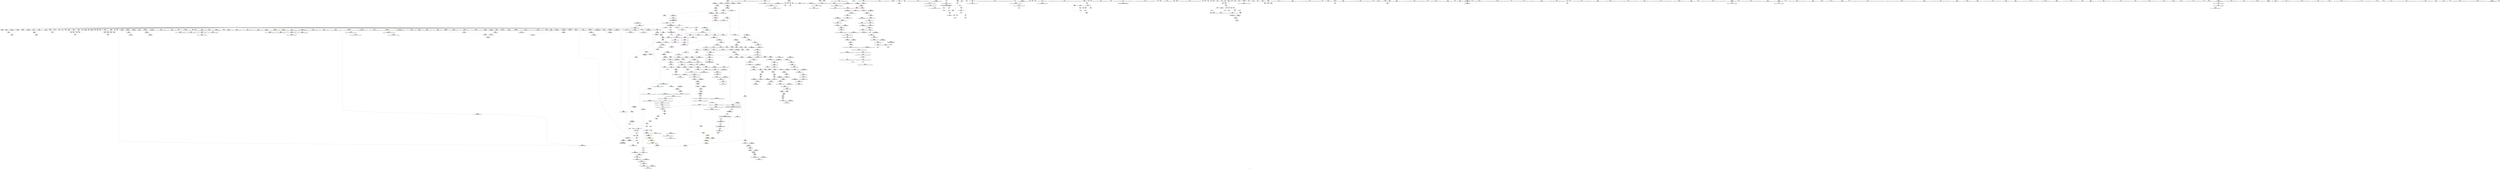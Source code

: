 digraph "SVFG" {
	label="SVFG";

	Node0x565151a12240 [shape=record,color=grey,label="{NodeID: 0\nNullPtr|{|<s62>94}}"];
	Node0x565151a12240 -> Node0x565151a41cc0[style=solid];
	Node0x565151a12240 -> Node0x565151a41dc0[style=solid];
	Node0x565151a12240 -> Node0x565151a41e90[style=solid];
	Node0x565151a12240 -> Node0x565151a41f60[style=solid];
	Node0x565151a12240 -> Node0x565151a42030[style=solid];
	Node0x565151a12240 -> Node0x565151a4a590[style=solid];
	Node0x565151a12240 -> Node0x565151a4a660[style=solid];
	Node0x565151a12240 -> Node0x565151a4a730[style=solid];
	Node0x565151a12240 -> Node0x565151a4a800[style=solid];
	Node0x565151a12240 -> Node0x565151a4a8d0[style=solid];
	Node0x565151a12240 -> Node0x565151a4a9a0[style=solid];
	Node0x565151a12240 -> Node0x565151a4aa70[style=solid];
	Node0x565151a12240 -> Node0x565151a4ab40[style=solid];
	Node0x565151a12240 -> Node0x565151a4ac10[style=solid];
	Node0x565151a12240 -> Node0x565151a4ace0[style=solid];
	Node0x565151a12240 -> Node0x565151a4adb0[style=solid];
	Node0x565151a12240 -> Node0x565151a4ae80[style=solid];
	Node0x565151a12240 -> Node0x565151a4af50[style=solid];
	Node0x565151a12240 -> Node0x565151a4b020[style=solid];
	Node0x565151a12240 -> Node0x565151a4b0f0[style=solid];
	Node0x565151a12240 -> Node0x565151a4b1c0[style=solid];
	Node0x565151a12240 -> Node0x565151a4b290[style=solid];
	Node0x565151a12240 -> Node0x565151a4b360[style=solid];
	Node0x565151a12240 -> Node0x565151a4b430[style=solid];
	Node0x565151a12240 -> Node0x565151a4b500[style=solid];
	Node0x565151a12240 -> Node0x565151a4b5d0[style=solid];
	Node0x565151a12240 -> Node0x565151a4b6a0[style=solid];
	Node0x565151a12240 -> Node0x565151a4b770[style=solid];
	Node0x565151a12240 -> Node0x565151a4b840[style=solid];
	Node0x565151a12240 -> Node0x565151a4b910[style=solid];
	Node0x565151a12240 -> Node0x565151a4b9e0[style=solid];
	Node0x565151a12240 -> Node0x565151a4bab0[style=solid];
	Node0x565151a12240 -> Node0x565151a4bb80[style=solid];
	Node0x565151a12240 -> Node0x565151a4bc50[style=solid];
	Node0x565151a12240 -> Node0x565151a4bd20[style=solid];
	Node0x565151a12240 -> Node0x565151a4bdf0[style=solid];
	Node0x565151a12240 -> Node0x565151a4bec0[style=solid];
	Node0x565151a12240 -> Node0x565151a4bf90[style=solid];
	Node0x565151a12240 -> Node0x565151a4c060[style=solid];
	Node0x565151a12240 -> Node0x565151a4c130[style=solid];
	Node0x565151a12240 -> Node0x565151a4c200[style=solid];
	Node0x565151a12240 -> Node0x565151a4c2d0[style=solid];
	Node0x565151a12240 -> Node0x565151a4c3a0[style=solid];
	Node0x565151a12240 -> Node0x565151a4c470[style=solid];
	Node0x565151a12240 -> Node0x565151a4c540[style=solid];
	Node0x565151a12240 -> Node0x565151a4c610[style=solid];
	Node0x565151a12240 -> Node0x565151a4c6e0[style=solid];
	Node0x565151a12240 -> Node0x565151a4c7b0[style=solid];
	Node0x565151a12240 -> Node0x565151a4c880[style=solid];
	Node0x565151a12240 -> Node0x565151a4c950[style=solid];
	Node0x565151a12240 -> Node0x565151a4ca20[style=solid];
	Node0x565151a12240 -> Node0x565151a4caf0[style=solid];
	Node0x565151a12240 -> Node0x565151a4cbc0[style=solid];
	Node0x565151a12240 -> Node0x565151a4cc90[style=solid];
	Node0x565151a12240 -> Node0x565151a4cd60[style=solid];
	Node0x565151a12240 -> Node0x565151a4ce30[style=solid];
	Node0x565151a12240 -> Node0x565151a5ca90[style=solid];
	Node0x565151a12240 -> Node0x565151a603a0[style=solid];
	Node0x565151a12240 -> Node0x565151a60470[style=solid];
	Node0x565151a12240 -> Node0x565151a60540[style=solid];
	Node0x565151a12240 -> Node0x565151a779d0[style=solid];
	Node0x565151a12240 -> Node0x565151a79770[style=solid];
	Node0x565151a12240:s62 -> Node0x565151af08f0[style=solid,color=red];
	Node0x565151a61c00 [shape=record,color=blue,label="{NodeID: 609\n1015\<--146\nref.tmp\<--\n_ZNSt27__uninitialized_default_n_1ILb1EE18__uninit_default_nIPimEET_S3_T0_\n|{<s0>100}}"];
	Node0x565151a61c00:s0 -> Node0x565151aa72e0[style=dashed,color=red];
	Node0x565151a49560 [shape=record,color=red,label="{NodeID: 443\n699\<--688\n\<--__a.addr\n_ZNSt12_Vector_baseIiSaIiEEC2EmRKS0_\n|{<s0>80}}"];
	Node0x565151a49560:s0 -> Node0x565151aef6b0[style=solid,color=red];
	Node0x565151aeffa0 [shape=record,color=black,label="{NodeID: 1384\n962 = PHI(735, )\n0th arg _ZSt27__uninitialized_default_n_aIPimiET_S1_T0_RSaIT1_E }"];
	Node0x565151aeffa0 -> Node0x565151a614b0[style=solid];
	Node0x565151a4cc90 [shape=record,color=black,label="{NodeID: 277\n777\<--3\n\<--dummyVal\n_ZNSt12_Vector_baseIiSaIiEED2Ev\n}"];
	Node0x565151a3d270 [shape=record,color=green,label="{NodeID: 111\n479\<--480\n_ZNSt7__cxx1119basic_ostringstreamIcSt11char_traitsIcESaIcEEC1ESt13_Ios_Openmode\<--_ZNSt7__cxx1119basic_ostringstreamIcSt11char_traitsIcESaIcEEC1ESt13_Ios_Openmode_field_insensitive\n}"];
	Node0x565151a5ef50 [shape=record,color=blue,label="{NodeID: 554\n553\<--551\n__lhs.addr\<--__lhs\n_ZStplIcSt11char_traitsIcESaIcEENSt7__cxx1112basic_stringIT_T0_T1_EES5_RKS8_\n}"];
	Node0x565151a5ef50 -> Node0x565151a48930[style=dashed];
	Node0x565151a468b0 [shape=record,color=red,label="{NodeID: 388\n155\<--22\n\<--stdout\nmain\n}"];
	Node0x565151a468b0 -> Node0x565151a4d3a0[style=solid];
	Node0x565151aea530 [shape=record,color=black,label="{NodeID: 1329\n262 = PHI(424, )\n}"];
	Node0x565151aea530 -> Node0x565151a47a90[style=solid];
	Node0x565151aea530 -> Node0x565151a5da30[style=solid];
	Node0x565151a41af0 [shape=record,color=green,label="{NodeID: 222\n1216\<--1217\n.addr1\<--.addr1_field_insensitive\n_ZNSt12_Destroy_auxILb1EE9__destroyIPiEEvT_S3_\n}"];
	Node0x565151a41af0 -> Node0x565151a632c0[style=solid];
	Node0x565151a3dc40 [shape=record,color=green,label="{NodeID: 56\n123\<--124\ns\<--s_field_insensitive\nmain\n|{<s0>20}}"];
	Node0x565151a3dc40:s0 -> Node0x565151aef450[style=solid,color=red];
	Node0x565151a5c240 [shape=record,color=red,label="{NodeID: 499\n1149\<--1140\n\<--__p.addr\n_ZNSt16allocator_traitsISaIiEE10deallocateERS0_Pim\n|{<s0>106}}"];
	Node0x565151a5c240:s0 -> Node0x565151aef8d0[style=solid,color=red];
	Node0x565151a4faa0 [shape=record,color=black,label="{NodeID: 333\n1170\<--1169\n\<--\n_ZN9__gnu_cxx13new_allocatorIiE10deallocateEPim\n}"];
	Node0x565151a44fd0 [shape=record,color=green,label="{NodeID: 167\n915\<--916\n_ZN9__gnu_cxx13new_allocatorIiE8allocateEmPKv\<--_ZN9__gnu_cxx13new_allocatorIiE8allocateEmPKv_field_insensitive\n}"];
	Node0x565151aad4a0 [shape=record,color=yellow,style=double,label="{NodeID: 1108\n50V_1 = ENCHI(MR_50V_0)\npts\{1320002 \}\nFun[_ZNSt6vectorIiSaIiEED2Ev]|{<s0>77|<s1>78}}"];
	Node0x565151aad4a0:s0 -> Node0x565151aa70f0[style=dashed,color=red];
	Node0x565151aad4a0:s1 -> Node0x565151aa70f0[style=dashed,color=red];
	Node0x565151a29620 [shape=record,color=green,label="{NodeID: 1\n7\<--1\n__dso_handle\<--dummyObj\nGlob }"];
	Node0x565151a61cd0 [shape=record,color=blue,label="{NodeID: 610\n1030\<--1027\n__first.addr\<--__first\n_ZSt6fill_nIPimiET_S1_T0_RKT1_\n}"];
	Node0x565151a61cd0 -> Node0x565151a5b3a0[style=dashed];
	Node0x565151a49630 [shape=record,color=red,label="{NodeID: 444\n717\<--690\nexn\<--exn.slot\n_ZNSt12_Vector_baseIiSaIiEEC2EmRKS0_\n}"];
	Node0x565151af00b0 [shape=record,color=black,label="{NodeID: 1385\n963 = PHI(736, )\n1st arg _ZSt27__uninitialized_default_n_aIPimiET_S1_T0_RSaIT1_E }"];
	Node0x565151af00b0 -> Node0x565151a61580[style=solid];
	Node0x565151a4cd60 [shape=record,color=black,label="{NodeID: 278\n778\<--3\n\<--dummyVal\n_ZNSt12_Vector_baseIiSaIiEED2Ev\n}"];
	Node0x565151a4cd60 -> Node0x565151a60060[style=solid];
	Node0x565151a3d370 [shape=record,color=green,label="{NodeID: 112\n487\<--488\n_ZNSt7__cxx1112basic_stringIcSt11char_traitsIcESaIcEEC1Ev\<--_ZNSt7__cxx1112basic_stringIcSt11char_traitsIcESaIcEEC1Ev_field_insensitive\n}"];
	Node0x565151a5f020 [shape=record,color=blue,label="{NodeID: 555\n555\<--552\n__rhs.addr\<--__rhs\n_ZStplIcSt11char_traitsIcESaIcEENSt7__cxx1112basic_stringIT_T0_T1_EES5_RKS8_\n}"];
	Node0x565151a5f020 -> Node0x565151a48a00[style=dashed];
	Node0x565151a5f020 -> Node0x565151a48ad0[style=dashed];
	Node0x565151a46980 [shape=record,color=red,label="{NodeID: 389\n339\<--22\n\<--stdout\nmain\n}"];
	Node0x565151aea7c0 [shape=record,color=black,label="{NodeID: 1330\n273 = PHI(424, )\n}"];
	Node0x565151aea7c0 -> Node0x565151a47b60[style=solid];
	Node0x565151a41bc0 [shape=record,color=green,label="{NodeID: 223\n31\<--1252\n_GLOBAL__sub_I_indy256_2_0.cpp\<--_GLOBAL__sub_I_indy256_2_0.cpp_field_insensitive\n}"];
	Node0x565151a41bc0 -> Node0x565151a5c990[style=solid];
	Node0x565151a3dd10 [shape=record,color=green,label="{NodeID: 57\n125\<--126\nref.tmp\<--ref.tmp_field_insensitive\nmain\n}"];
	Node0x565151a5c310 [shape=record,color=red,label="{NodeID: 500\n1150\<--1142\n\<--__n.addr\n_ZNSt16allocator_traitsISaIiEE10deallocateERS0_Pim\n|{<s0>106}}"];
	Node0x565151a5c310:s0 -> Node0x565151aefa10[style=solid,color=red];
	Node0x565151a4fb70 [shape=record,color=purple,label="{NodeID: 334\n40\<--4\n\<--_ZStL8__ioinit\n__cxx_global_var_init\n}"];
	Node0x565151a450d0 [shape=record,color=green,label="{NodeID: 168\n922\<--923\nthis.addr\<--this.addr_field_insensitive\n_ZN9__gnu_cxx13new_allocatorIiE8allocateEmPKv\n}"];
	Node0x565151a450d0 -> Node0x565151a5aab0[style=solid];
	Node0x565151a450d0 -> Node0x565151a61170[style=solid];
	Node0x565151a390d0 [shape=record,color=green,label="{NodeID: 2\n11\<--1\n.str\<--dummyObj\nGlob }"];
	Node0x565151a61da0 [shape=record,color=blue,label="{NodeID: 611\n1032\<--1028\n__n.addr\<--__n\n_ZSt6fill_nIPimiET_S1_T0_RKT1_\n}"];
	Node0x565151a61da0 -> Node0x565151a5b470[style=dashed];
	Node0x565151a49700 [shape=record,color=red,label="{NodeID: 445\n718\<--692\nsel\<--ehselector.slot\n_ZNSt12_Vector_baseIiSaIiEEC2EmRKS0_\n}"];
	Node0x565151af01c0 [shape=record,color=black,label="{NodeID: 1386\n964 = PHI(738, )\n2nd arg _ZSt27__uninitialized_default_n_aIPimiET_S1_T0_RSaIT1_E }"];
	Node0x565151af01c0 -> Node0x565151a61650[style=solid];
	Node0x565151a4ce30 [shape=record,color=black,label="{NodeID: 279\n780\<--3\n\<--dummyVal\n_ZNSt12_Vector_baseIiSaIiEED2Ev\n}"];
	Node0x565151a4ce30 -> Node0x565151a60130[style=solid];
	Node0x565151a3d470 [shape=record,color=green,label="{NodeID: 113\n490\<--491\n_ZNKSt7__cxx1119basic_ostringstreamIcSt11char_traitsIcESaIcEE3strEv\<--_ZNKSt7__cxx1119basic_ostringstreamIcSt11char_traitsIcESaIcEE3strEv_field_insensitive\n}"];
	Node0x565151a5f0f0 [shape=record,color=blue,label="{NodeID: 556\n557\<--485\nnrvo\<--\n_ZStplIcSt11char_traitsIcESaIcEENSt7__cxx1112basic_stringIT_T0_T1_EES5_RKS8_\n}"];
	Node0x565151a5f0f0 -> Node0x565151a5f290[style=dashed];
	Node0x565151a46a50 [shape=record,color=red,label="{NodeID: 390\n86\<--61\nexn\<--exn.slot\n__cxx_global_var_init.1\n}"];
	Node0x565151aea8d0 [shape=record,color=black,label="{NodeID: 1331\n280 = PHI(441, )\n}"];
	Node0x565151aea8d0 -> Node0x565151a79a70[style=solid];
	Node0x565151a41cc0 [shape=record,color=black,label="{NodeID: 224\n2\<--3\ndummyVal\<--dummyVal\n}"];
	Node0x565151a3dde0 [shape=record,color=green,label="{NodeID: 58\n127\<--128\nexn.slot\<--exn.slot_field_insensitive\nmain\n}"];
	Node0x565151a3dde0 -> Node0x565151a46f30[style=solid];
	Node0x565151a3dde0 -> Node0x565151a5d480[style=solid];
	Node0x565151a3dde0 -> Node0x565151a5d620[style=solid];
	Node0x565151a3dde0 -> Node0x565151a5d7c0[style=solid];
	Node0x565151a3dde0 -> Node0x565151a5dbd0[style=solid];
	Node0x565151a5c3e0 [shape=record,color=red,label="{NodeID: 501\n1168\<--1159\nthis1\<--this.addr\n_ZN9__gnu_cxx13new_allocatorIiE10deallocateEPim\n}"];
	Node0x565151a4fc40 [shape=record,color=purple,label="{NodeID: 335\n68\<--11\n\<--.str\n__cxx_global_var_init.1\n}"];
	Node0x565151a451a0 [shape=record,color=green,label="{NodeID: 169\n924\<--925\n__n.addr\<--__n.addr_field_insensitive\n_ZN9__gnu_cxx13new_allocatorIiE8allocateEmPKv\n}"];
	Node0x565151a451a0 -> Node0x565151a5ab80[style=solid];
	Node0x565151a451a0 -> Node0x565151a5ac50[style=solid];
	Node0x565151a451a0 -> Node0x565151a61240[style=solid];
	Node0x565151a39390 [shape=record,color=green,label="{NodeID: 3\n13\<--1\n.str.2\<--dummyObj\nGlob }"];
	Node0x565151a61e70 [shape=record,color=blue,label="{NodeID: 612\n1034\<--1029\n__value.addr\<--__value\n_ZSt6fill_nIPimiET_S1_T0_RKT1_\n}"];
	Node0x565151a61e70 -> Node0x565151a5b540[style=dashed];
	Node0x565151a497d0 [shape=record,color=red,label="{NodeID: 446\n731\<--725\nthis1\<--this.addr\n_ZNSt6vectorIiSaIiEE21_M_default_initializeEm\n}"];
	Node0x565151a497d0 -> Node0x565151a4e580[style=solid];
	Node0x565151a497d0 -> Node0x565151a4e650[style=solid];
	Node0x565151a497d0 -> Node0x565151a4e720[style=solid];
	Node0x565151af02d0 [shape=record,color=black,label="{NodeID: 1387\n460 = PHI(141, )\n0th arg _Z4castINSt7__cxx1112basic_stringIcSt11char_traitsIcESaIcEEEiET_T0_ }"];
	Node0x565151a4cf00 [shape=record,color=black,label="{NodeID: 280\n9\<--8\n\<--_Z1pB5cxx11\nCan only get source location for instruction, argument, global var or function.}"];
	Node0x565151a42130 [shape=record,color=green,label="{NodeID: 114\n494\<--495\n_ZNSt7__cxx1119basic_istringstreamIcSt11char_traitsIcESaIcEEC1ERKNS_12basic_stringIcS2_S3_EESt13_Ios_Openmode\<--_ZNSt7__cxx1119basic_istringstreamIcSt11char_traitsIcESaIcEEC1ERKNS_12basic_stringIcS2_S3_EESt13_Ios_Openmode_field_insensitive\n}"];
	Node0x565151a5f1c0 [shape=record,color=blue,label="{NodeID: 557\n559\<--570\n__len\<--call\n_ZStplIcSt11char_traitsIcESaIcEENSt7__cxx1112basic_stringIT_T0_T1_EES5_RKS8_\n}"];
	Node0x565151a5f1c0 -> Node0x565151a48c70[style=dashed];
	Node0x565151a46b20 [shape=record,color=red,label="{NodeID: 391\n87\<--63\nsel\<--ehselector.slot\n__cxx_global_var_init.1\n}"];
	Node0x565151aea9e0 [shape=record,color=black,label="{NodeID: 1332\n288 = PHI()\n}"];
	Node0x565151a41dc0 [shape=record,color=black,label="{NodeID: 225\n79\<--3\n\<--dummyVal\n__cxx_global_var_init.1\n}"];
	Node0x565151a3deb0 [shape=record,color=green,label="{NodeID: 59\n129\<--130\nehselector.slot\<--ehselector.slot_field_insensitive\nmain\n}"];
	Node0x565151a3deb0 -> Node0x565151a47000[style=solid];
	Node0x565151a3deb0 -> Node0x565151a5d550[style=solid];
	Node0x565151a3deb0 -> Node0x565151a5d6f0[style=solid];
	Node0x565151a3deb0 -> Node0x565151a5d890[style=solid];
	Node0x565151a3deb0 -> Node0x565151a5dca0[style=solid];
	Node0x565151a5c4b0 [shape=record,color=red,label="{NodeID: 502\n1169\<--1161\n\<--__p.addr\n_ZN9__gnu_cxx13new_allocatorIiE10deallocateEPim\n}"];
	Node0x565151a5c4b0 -> Node0x565151a4faa0[style=solid];
	Node0x565151a4fd10 [shape=record,color=purple,label="{NodeID: 336\n150\<--13\n\<--.str.2\nmain\n}"];
	Node0x565151a45270 [shape=record,color=green,label="{NodeID: 170\n926\<--927\n.addr\<--.addr_field_insensitive\n_ZN9__gnu_cxx13new_allocatorIiE8allocateEmPKv\n}"];
	Node0x565151a45270 -> Node0x565151a61310[style=solid];
	Node0x565151a39420 [shape=record,color=green,label="{NodeID: 4\n15\<--1\n.str.3\<--dummyObj\nGlob }"];
	Node0x565151a61f40 [shape=record,color=blue,label="{NodeID: 613\n1053\<--1050\n__first.addr\<--__first\n_ZSt10__fill_n_aIPimiEN9__gnu_cxx11__enable_ifIXsr11__is_scalarIT1_EE7__valueET_E6__typeES4_T0_RKS3_\n}"];
	Node0x565151a61f40 -> Node0x565151a9dce0[style=dashed];
	Node0x565151a498a0 [shape=record,color=red,label="{NodeID: 447\n736\<--727\n\<--__n.addr\n_ZNSt6vectorIiSaIiEE21_M_default_initializeEm\n|{<s0>84}}"];
	Node0x565151a498a0:s0 -> Node0x565151af00b0[style=solid,color=red];
	Node0x565151af05c0 [shape=record,color=black,label="{NodeID: 1388\n461 = PHI(275, )\n1st arg _Z4castINSt7__cxx1112basic_stringIcSt11char_traitsIcESaIcEEEiET_T0_ }"];
	Node0x565151af05c0 -> Node0x565151a5e660[style=solid];
	Node0x565151a4d000 [shape=record,color=black,label="{NodeID: 281\n42\<--43\n\<--_ZNSt8ios_base4InitD1Ev\nCan only get source location for instruction, argument, global var or function.}"];
	Node0x565151a42230 [shape=record,color=green,label="{NodeID: 115\n499\<--500\n_ZStrsIcSt11char_traitsIcESaIcEERSt13basic_istreamIT_T0_ES7_RNSt7__cxx1112basic_stringIS4_S5_T1_EE\<--_ZStrsIcSt11char_traitsIcESaIcEERSt13basic_istreamIT_T0_ES7_RNSt7__cxx1112basic_stringIS4_S5_T1_EE_field_insensitive\n}"];
	Node0x565151a5f290 [shape=record,color=blue,label="{NodeID: 558\n557\<--502\nnrvo\<--\n_ZStplIcSt11char_traitsIcESaIcEENSt7__cxx1112basic_stringIT_T0_T1_EES5_RKS8_\n}"];
	Node0x565151a5f290 -> Node0x565151a48ba0[style=dashed];
	Node0x565151a46bf0 [shape=record,color=red,label="{NodeID: 392\n171\<--117\n\<--testCases\nmain\n}"];
	Node0x565151a46bf0 -> Node0x565151a79470[style=solid];
	Node0x565151aeaab0 [shape=record,color=black,label="{NodeID: 1333\n301 = PHI()\n}"];
	Node0x565151a41e90 [shape=record,color=black,label="{NodeID: 226\n80\<--3\n\<--dummyVal\n__cxx_global_var_init.1\n}"];
	Node0x565151a41e90 -> Node0x565151a5cb90[style=solid];
	Node0x565151a3df80 [shape=record,color=green,label="{NodeID: 60\n131\<--132\na\<--a_field_insensitive\nmain\n|{<s0>17|<s1>19|<s2>25|<s3>26|<s4>27|<s5>28|<s6>42|<s7>44}}"];
	Node0x565151a3df80:s0 -> Node0x565151af1090[style=solid,color=red];
	Node0x565151a3df80:s1 -> Node0x565151af3bd0[style=solid,color=red];
	Node0x565151a3df80:s2 -> Node0x565151af3bd0[style=solid,color=red];
	Node0x565151a3df80:s3 -> Node0x565151af3bd0[style=solid,color=red];
	Node0x565151a3df80:s4 -> Node0x565151af3bd0[style=solid,color=red];
	Node0x565151a3df80:s5 -> Node0x565151af3bd0[style=solid,color=red];
	Node0x565151a3df80:s6 -> Node0x565151af2490[style=solid,color=red];
	Node0x565151a3df80:s7 -> Node0x565151af2490[style=solid,color=red];
	Node0x565151a5c580 [shape=record,color=red,label="{NodeID: 503\n1190\<--1181\n\<--__first.addr\n_ZSt8_DestroyIPiiEvT_S1_RSaIT0_E\n|{<s0>108}}"];
	Node0x565151a5c580:s0 -> Node0x565151af1bd0[style=solid,color=red];
	Node0x565151a4fde0 [shape=record,color=purple,label="{NodeID: 337\n151\<--15\n\<--.str.3\nmain\n}"];
	Node0x565151a45340 [shape=record,color=green,label="{NodeID: 171\n934\<--935\n_ZNK9__gnu_cxx13new_allocatorIiE8max_sizeEv\<--_ZNK9__gnu_cxx13new_allocatorIiE8max_sizeEv_field_insensitive\n}"];
	Node0x565151a394b0 [shape=record,color=green,label="{NodeID: 5\n17\<--1\nstdin\<--dummyObj\nGlob }"];
	Node0x565151a62010 [shape=record,color=blue,label="{NodeID: 614\n1055\<--1051\n__n.addr\<--__n\n_ZSt10__fill_n_aIPimiEN9__gnu_cxx11__enable_ifIXsr11__is_scalarIT1_EE7__valueET_E6__typeES4_T0_RKS3_\n}"];
	Node0x565151a62010 -> Node0x565151a5b880[style=dashed];
	Node0x565151a49970 [shape=record,color=red,label="{NodeID: 448\n735\<--734\n\<--_M_start\n_ZNSt6vectorIiSaIiEE21_M_default_initializeEm\n|{<s0>84}}"];
	Node0x565151a49970:s0 -> Node0x565151aeffa0[style=solid,color=red];
	Node0x565151af06d0 [shape=record,color=black,label="{NodeID: 1389\n919 = PHI(912, )\n0th arg _ZN9__gnu_cxx13new_allocatorIiE8allocateEmPKv }"];
	Node0x565151af06d0 -> Node0x565151a61170[style=solid];
	Node0x565151a4d100 [shape=record,color=black,label="{NodeID: 282\n76\<--77\n\<--_ZNSt7__cxx1112basic_stringIcSt11char_traitsIcESaIcEED1Ev\nCan only get source location for instruction, argument, global var or function.}"];
	Node0x565151a42330 [shape=record,color=green,label="{NodeID: 116\n504\<--505\n_ZNSt7__cxx1119basic_istringstreamIcSt11char_traitsIcESaIcEED1Ev\<--_ZNSt7__cxx1119basic_istringstreamIcSt11char_traitsIcESaIcEED1Ev_field_insensitive\n}"];
	Node0x565151a5f360 [shape=record,color=blue,label="{NodeID: 559\n561\<--590\nexn.slot\<--\n_ZStplIcSt11char_traitsIcESaIcEENSt7__cxx1112basic_stringIT_T0_T1_EES5_RKS8_\n}"];
	Node0x565151a5f360 -> Node0x565151a48d40[style=dashed];
	Node0x565151a46cc0 [shape=record,color=red,label="{NodeID: 393\n170\<--121\n\<--testCase\nmain\n}"];
	Node0x565151a46cc0 -> Node0x565151a79470[style=solid];
	Node0x565151aeab80 [shape=record,color=black,label="{NodeID: 1334\n41 = PHI()\n}"];
	Node0x565151a41f60 [shape=record,color=black,label="{NodeID: 227\n82\<--3\n\<--dummyVal\n__cxx_global_var_init.1\n}"];
	Node0x565151a41f60 -> Node0x565151a5cc60[style=solid];
	Node0x565151a3e050 [shape=record,color=green,label="{NodeID: 61\n133\<--134\nref.tmp7\<--ref.tmp7_field_insensitive\nmain\n|{<s0>16|<s1>17|<s2>18|<s3>24}}"];
	Node0x565151a3e050:s0 -> Node0x565151af2350[style=solid,color=red];
	Node0x565151a3e050:s1 -> Node0x565151af1310[style=solid,color=red];
	Node0x565151a3e050:s2 -> Node0x565151aeefe0[style=solid,color=red];
	Node0x565151a3e050:s3 -> Node0x565151aeefe0[style=solid,color=red];
	Node0x565151a5c650 [shape=record,color=red,label="{NodeID: 504\n1191\<--1183\n\<--__last.addr\n_ZSt8_DestroyIPiiEvT_S1_RSaIT0_E\n|{<s0>108}}"];
	Node0x565151a5c650:s0 -> Node0x565151af1d10[style=solid,color=red];
	Node0x565151a4feb0 [shape=record,color=purple,label="{NodeID: 338\n156\<--18\n\<--.str.4\nmain\n}"];
	Node0x565151a45440 [shape=record,color=green,label="{NodeID: 172\n939\<--940\n_ZSt17__throw_bad_allocv\<--_ZSt17__throw_bad_allocv_field_insensitive\n}"];
	Node0x565151a39540 [shape=record,color=green,label="{NodeID: 6\n18\<--1\n.str.4\<--dummyObj\nGlob }"];
	Node0x565151a620e0 [shape=record,color=blue,label="{NodeID: 615\n1057\<--1052\n__value.addr\<--__value\n_ZSt10__fill_n_aIPimiEN9__gnu_cxx11__enable_ifIXsr11__is_scalarIT1_EE7__valueET_E6__typeES4_T0_RKS3_\n}"];
	Node0x565151a620e0 -> Node0x565151a5b950[style=dashed];
	Node0x565151a49a40 [shape=record,color=red,label="{NodeID: 449\n756\<--749\nthis1\<--this.addr\n_ZNSt12_Vector_baseIiSaIiEED2Ev\n|{|<s8>85}}"];
	Node0x565151a49a40 -> Node0x565151a51050[style=solid];
	Node0x565151a49a40 -> Node0x565151a51120[style=solid];
	Node0x565151a49a40 -> Node0x565151a511f0[style=solid];
	Node0x565151a49a40 -> Node0x565151a512c0[style=solid];
	Node0x565151a49a40 -> Node0x565151a51390[style=solid];
	Node0x565151a49a40 -> Node0x565151a51460[style=solid];
	Node0x565151a49a40 -> Node0x565151a51530[style=solid];
	Node0x565151a49a40 -> Node0x565151a51600[style=solid];
	Node0x565151a49a40:s8 -> Node0x565151af1450[style=solid,color=red];
	Node0x565151af07e0 [shape=record,color=black,label="{NodeID: 1390\n920 = PHI(913, )\n1st arg _ZN9__gnu_cxx13new_allocatorIiE8allocateEmPKv }"];
	Node0x565151af07e0 -> Node0x565151a61240[style=solid];
	Node0x565151a4d200 [shape=record,color=black,label="{NodeID: 283\n108\<--146\nmain_ret\<--\nmain\n}"];
	Node0x565151a42430 [shape=record,color=green,label="{NodeID: 117\n537\<--538\n_ZNSt7__cxx1119basic_ostringstreamIcSt11char_traitsIcESaIcEED1Ev\<--_ZNSt7__cxx1119basic_ostringstreamIcSt11char_traitsIcESaIcEED1Ev_field_insensitive\n}"];
	Node0x565151aaa610 [shape=record,color=yellow,style=double,label="{NodeID: 1058\n28V_1 = ENCHI(MR_28V_0)\npts\{945 \}\nFun[_ZSt27__uninitialized_default_n_aIPimiET_S1_T0_RSaIT1_E]|{<s0>98}}"];
	Node0x565151aaa610:s0 -> Node0x565151aacb50[style=dashed,color=red];
	Node0x565151a5f430 [shape=record,color=blue,label="{NodeID: 560\n563\<--592\nehselector.slot\<--\n_ZStplIcSt11char_traitsIcESaIcEENSt7__cxx1112basic_stringIT_T0_T1_EES5_RKS8_\n}"];
	Node0x565151a5f430 -> Node0x565151a48e10[style=dashed];
	Node0x565151a46d90 [shape=record,color=red,label="{NodeID: 394\n304\<--121\n\<--testCase\nmain\n}"];
	Node0x565151aeac50 [shape=record,color=black,label="{NodeID: 1335\n75 = PHI()\n}"];
	Node0x565151a42030 [shape=record,color=black,label="{NodeID: 228\n88\<--3\nlpad.val\<--dummyVal\n__cxx_global_var_init.1\n}"];
	Node0x565151a3e120 [shape=record,color=green,label="{NodeID: 62\n135\<--136\ni\<--i_field_insensitive\nmain\n}"];
	Node0x565151a3e120 -> Node0x565151a470d0[style=solid];
	Node0x565151a3e120 -> Node0x565151a471a0[style=solid];
	Node0x565151a3e120 -> Node0x565151a47270[style=solid];
	Node0x565151a3e120 -> Node0x565151a5d140[style=solid];
	Node0x565151a3e120 -> Node0x565151a5db00[style=solid];
	Node0x565151a5c720 [shape=record,color=red,label="{NodeID: 505\n1205\<--1199\n\<--__first.addr\n_ZSt8_DestroyIPiEvT_S1_\n|{<s0>109}}"];
	Node0x565151a5c720:s0 -> Node0x565151af0a00[style=solid,color=red];
	Node0x565151a4ff80 [shape=record,color=purple,label="{NodeID: 339\n157\<--20\n\<--.str.5\nmain\n}"];
	Node0x565151a45540 [shape=record,color=green,label="{NodeID: 173\n944\<--945\ncall2\<--call2_field_insensitive\n_ZN9__gnu_cxx13new_allocatorIiE8allocateEmPKv\n}"];
	Node0x565151a45540 -> Node0x565151a4f010[style=solid];
	Node0x565151aada40 [shape=record,color=yellow,style=double,label="{NodeID: 1114\n126V_1 = ENCHI(MR_126V_0)\npts\{562 \}\nFun[_ZStplIcSt11char_traitsIcESaIcEENSt7__cxx1112basic_stringIT_T0_T1_EES5_RKS8_]}"];
	Node0x565151aada40 -> Node0x565151a5f360[style=dashed];
	Node0x565151a39d80 [shape=record,color=green,label="{NodeID: 7\n20\<--1\n.str.5\<--dummyObj\nGlob }"];
	Node0x565151a779d0 [shape=record,color=black,label="{NodeID: 948\n900 = PHI(895, 3, )\n}"];
	Node0x565151a779d0 -> Node0x565151a4eda0[style=solid];
	Node0x565151a621b0 [shape=record,color=blue,label="{NodeID: 616\n1059\<--1067\n__tmp\<--\n_ZSt10__fill_n_aIPimiEN9__gnu_cxx11__enable_ifIXsr11__is_scalarIT1_EE7__valueET_E6__typeES4_T0_RKS3_\n}"];
	Node0x565151a621b0 -> Node0x565151a5ba20[style=dashed];
	Node0x565151a49b10 [shape=record,color=red,label="{NodeID: 450\n785\<--751\nexn\<--exn.slot\n_ZNSt12_Vector_baseIiSaIiEED2Ev\n|{<s0>88}}"];
	Node0x565151a49b10:s0 -> Node0x565151aefd90[style=solid,color=red];
	Node0x565151af08f0 [shape=record,color=black,label="{NodeID: 1391\n921 = PHI(3, )\n2nd arg _ZN9__gnu_cxx13new_allocatorIiE8allocateEmPKv }"];
	Node0x565151af08f0 -> Node0x565151a61310[style=solid];
	Node0x565151a4d2d0 [shape=record,color=black,label="{NodeID: 284\n152\<--149\ncall\<--\nmain\n}"];
	Node0x565151a42530 [shape=record,color=green,label="{NodeID: 118\n553\<--554\n__lhs.addr\<--__lhs.addr_field_insensitive\n_ZStplIcSt11char_traitsIcESaIcEENSt7__cxx1112basic_stringIT_T0_T1_EES5_RKS8_\n}"];
	Node0x565151a42530 -> Node0x565151a48930[style=solid];
	Node0x565151a42530 -> Node0x565151a5ef50[style=solid];
	Node0x565151a5f500 [shape=record,color=blue,label="{NodeID: 561\n625\<--624\nthis.addr\<--this\n_ZNSt6vectorIiSaIiEED2Ev\n}"];
	Node0x565151a5f500 -> Node0x565151a48ee0[style=dashed];
	Node0x565151a46e60 [shape=record,color=red,label="{NodeID: 395\n327\<--121\n\<--testCase\nmain\n}"];
	Node0x565151a46e60 -> Node0x565151a783f0[style=solid];
	Node0x565151aead20 [shape=record,color=black,label="{NodeID: 1336\n175 = PHI()\n}"];
	Node0x565151a4a590 [shape=record,color=black,label="{NodeID: 229\n89\<--3\nlpad.val1\<--dummyVal\n__cxx_global_var_init.1\n}"];
	Node0x565151a3e1f0 [shape=record,color=green,label="{NodeID: 63\n137\<--138\n_b\<--_b_field_insensitive\nmain\n}"];
	Node0x565151a3e1f0 -> Node0x565151a47340[style=solid];
	Node0x565151a3e1f0 -> Node0x565151a5d210[style=solid];
	Node0x565151a5c7f0 [shape=record,color=red,label="{NodeID: 506\n1206\<--1201\n\<--__last.addr\n_ZSt8_DestroyIPiEvT_S1_\n|{<s0>109}}"];
	Node0x565151a5c7f0:s0 -> Node0x565151af0b10[style=solid,color=red];
	Node0x565151a50050 [shape=record,color=purple,label="{NodeID: 340\n300\<--25\n\<--.str.6\nmain\n}"];
	Node0x565151a45610 [shape=record,color=green,label="{NodeID: 174\n946\<--947\n_Znwm\<--_Znwm_field_insensitive\n}"];
	Node0x565151aadb20 [shape=record,color=yellow,style=double,label="{NodeID: 1115\n128V_1 = ENCHI(MR_128V_0)\npts\{564 \}\nFun[_ZStplIcSt11char_traitsIcESaIcEENSt7__cxx1112basic_stringIT_T0_T1_EES5_RKS8_]}"];
	Node0x565151aadb20 -> Node0x565151a5f430[style=dashed];
	Node0x565151a39e10 [shape=record,color=green,label="{NodeID: 8\n22\<--1\nstdout\<--dummyObj\nGlob }"];
	Node0x565151a77f70 [shape=record,color=grey,label="{NodeID: 949\n943 = Binary(942, 770, )\n}"];
	Node0x565151a62280 [shape=record,color=blue,label="{NodeID: 617\n1061\<--1069\n__niter\<--\n_ZSt10__fill_n_aIPimiEN9__gnu_cxx11__enable_ifIXsr11__is_scalarIT1_EE7__valueET_E6__typeES4_T0_RKS3_\n}"];
	Node0x565151a62280 -> Node0x565151a9e1e0[style=dashed];
	Node0x565151a49be0 [shape=record,color=red,label="{NodeID: 451\n759\<--758\n\<--_M_start\n_ZNSt12_Vector_baseIiSaIiEED2Ev\n|{<s0>85}}"];
	Node0x565151a49be0:s0 -> Node0x565151af1590[style=solid,color=red];
	Node0x565151af0a00 [shape=record,color=black,label="{NodeID: 1392\n1212 = PHI(1205, )\n0th arg _ZNSt12_Destroy_auxILb1EE9__destroyIPiEEvT_S3_ }"];
	Node0x565151af0a00 -> Node0x565151a631f0[style=solid];
	Node0x565151a4d3a0 [shape=record,color=black,label="{NodeID: 285\n158\<--155\ncall1\<--\nmain\n}"];
	Node0x565151a42600 [shape=record,color=green,label="{NodeID: 119\n555\<--556\n__rhs.addr\<--__rhs.addr_field_insensitive\n_ZStplIcSt11char_traitsIcESaIcEENSt7__cxx1112basic_stringIT_T0_T1_EES5_RKS8_\n}"];
	Node0x565151a42600 -> Node0x565151a48a00[style=solid];
	Node0x565151a42600 -> Node0x565151a48ad0[style=solid];
	Node0x565151a42600 -> Node0x565151a5f020[style=solid];
	Node0x565151a5f5d0 [shape=record,color=blue,label="{NodeID: 562\n627\<--652\nexn.slot\<--\n_ZNSt6vectorIiSaIiEED2Ev\n}"];
	Node0x565151a5f5d0 -> Node0x565151a48fb0[style=dashed];
	Node0x565151a46f30 [shape=record,color=red,label="{NodeID: 396\n342\<--127\nexn\<--exn.slot\nmain\n}"];
	Node0x565151aeadf0 [shape=record,color=black,label="{NodeID: 1337\n190 = PHI(424, )\n}"];
	Node0x565151aeadf0 -> Node0x565151a5d070[style=solid];
	Node0x565151a4a660 [shape=record,color=black,label="{NodeID: 230\n110\<--3\nargv\<--dummyVal\nmain\n1st arg main }"];
	Node0x565151a4a660 -> Node0x565151a5ced0[style=solid];
	Node0x565151a3e2c0 [shape=record,color=green,label="{NodeID: 64\n139\<--140\npos\<--pos_field_insensitive\nmain\n}"];
	Node0x565151a3e2c0 -> Node0x565151a47410[style=solid];
	Node0x565151a3e2c0 -> Node0x565151a474e0[style=solid];
	Node0x565151a3e2c0 -> Node0x565151a475b0[style=solid];
	Node0x565151a3e2c0 -> Node0x565151a47680[style=solid];
	Node0x565151a3e2c0 -> Node0x565151a47750[style=solid];
	Node0x565151a3e2c0 -> Node0x565151a5d2e0[style=solid];
	Node0x565151a3e2c0 -> Node0x565151a5d3b0[style=solid];
	Node0x565151a5c8c0 [shape=record,color=blue,label="{NodeID: 507\n1257\<--30\nllvm.global_ctors_0\<--\nGlob }"];
	Node0x565151a50120 [shape=record,color=purple,label="{NodeID: 341\n308\<--27\n\<--.str.7\nmain\n}"];
	Node0x565151a45710 [shape=record,color=green,label="{NodeID: 175\n952\<--953\nthis.addr\<--this.addr_field_insensitive\n_ZNK9__gnu_cxx13new_allocatorIiE8max_sizeEv\n}"];
	Node0x565151a45710 -> Node0x565151a5ad20[style=solid];
	Node0x565151a45710 -> Node0x565151a613e0[style=solid];
	Node0x565151a39ed0 [shape=record,color=green,label="{NodeID: 9\n23\<--1\n_ZSt3cin\<--dummyObj\nGlob }"];
	Node0x565151a780f0 [shape=record,color=grey,label="{NodeID: 950\n1080 = Binary(1079, 1081, )\n}"];
	Node0x565151a780f0 -> Node0x565151a62420[style=solid];
	Node0x565151a62350 [shape=record,color=blue,label="{NodeID: 618\n1076\<--1075\n\<--\n_ZSt10__fill_n_aIPimiEN9__gnu_cxx11__enable_ifIXsr11__is_scalarIT1_EE7__valueET_E6__typeES4_T0_RKS3_\n}"];
	Node0x565151a62350 -> Node0x565151a9d7e0[style=dashed];
	Node0x565151a49cb0 [shape=record,color=red,label="{NodeID: 452\n762\<--761\n\<--_M_end_of_storage\n_ZNSt12_Vector_baseIiSaIiEED2Ev\n}"];
	Node0x565151a49cb0 -> Node0x565151a4e7f0[style=solid];
	Node0x565151af0b10 [shape=record,color=black,label="{NodeID: 1393\n1213 = PHI(1206, )\n1st arg _ZNSt12_Destroy_auxILb1EE9__destroyIPiEEvT_S3_ }"];
	Node0x565151af0b10 -> Node0x565151a632c0[style=solid];
	Node0x565151a4d470 [shape=record,color=black,label="{NodeID: 286\n211\<--210\nconv\<--\nmain\n}"];
	Node0x565151a426d0 [shape=record,color=green,label="{NodeID: 120\n557\<--558\nnrvo\<--nrvo_field_insensitive\n_ZStplIcSt11char_traitsIcESaIcEENSt7__cxx1112basic_stringIT_T0_T1_EES5_RKS8_\n}"];
	Node0x565151a426d0 -> Node0x565151a48ba0[style=solid];
	Node0x565151a426d0 -> Node0x565151a5f0f0[style=solid];
	Node0x565151a426d0 -> Node0x565151a5f290[style=solid];
	Node0x565151a5f6a0 [shape=record,color=blue,label="{NodeID: 563\n629\<--654\nehselector.slot\<--\n_ZNSt6vectorIiSaIiEED2Ev\n}"];
	Node0x565151a47000 [shape=record,color=red,label="{NodeID: 397\n343\<--129\nsel\<--ehselector.slot\nmain\n}"];
	Node0x565151aeaff0 [shape=record,color=black,label="{NodeID: 1338\n196 = PHI(441, )\n}"];
	Node0x565151aeaff0 -> Node0x565151a78570[style=solid];
	Node0x565151a4a730 [shape=record,color=black,label="{NodeID: 231\n228\<--3\n\<--dummyVal\nmain\n}"];
	Node0x565151a3e390 [shape=record,color=green,label="{NodeID: 65\n141\<--142\nres\<--res_field_insensitive\nmain\n|{<s0>29|<s1>30|<s2>31}}"];
	Node0x565151a3e390:s0 -> Node0x565151af02d0[style=solid,color=red];
	Node0x565151a3e390:s1 -> Node0x565151aef450[style=solid,color=red];
	Node0x565151a3e390:s2 -> Node0x565151af2c70[style=solid,color=red];
	Node0x565151a5c990 [shape=record,color=blue,label="{NodeID: 508\n1258\<--31\nllvm.global_ctors_1\<--_GLOBAL__sub_I_indy256_2_0.cpp\nGlob }"];
	Node0x565151a501f0 [shape=record,color=purple,label="{NodeID: 342\n1257\<--29\nllvm.global_ctors_0\<--llvm.global_ctors\nGlob }"];
	Node0x565151a501f0 -> Node0x565151a5c8c0[style=solid];
	Node0x565151a457e0 [shape=record,color=green,label="{NodeID: 176\n965\<--966\n__first.addr\<--__first.addr_field_insensitive\n_ZSt27__uninitialized_default_n_aIPimiET_S1_T0_RSaIT1_E\n}"];
	Node0x565151a457e0 -> Node0x565151a5adf0[style=solid];
	Node0x565151a457e0 -> Node0x565151a614b0[style=solid];
	Node0x565151aadd10 [shape=record,color=yellow,style=double,label="{NodeID: 1117\n71V_1 = ENCHI(MR_71V_0)\npts\{1016 \}\nFun[_ZSt10__fill_n_aIPimiEN9__gnu_cxx11__enable_ifIXsr11__is_scalarIT1_EE7__valueET_E6__typeES4_T0_RKS3_]}"];
	Node0x565151aadd10 -> Node0x565151a5bc90[style=dashed];
	Node0x565151a39fd0 [shape=record,color=green,label="{NodeID: 10\n24\<--1\n_ZSt4cout\<--dummyObj\nGlob }"];
	Node0x565151a78270 [shape=record,color=grey,label="{NodeID: 951\n573 = Binary(572, 574, )\n}"];
	Node0x565151a62420 [shape=record,color=blue,label="{NodeID: 619\n1061\<--1080\n__niter\<--dec\n_ZSt10__fill_n_aIPimiEN9__gnu_cxx11__enable_ifIXsr11__is_scalarIT1_EE7__valueET_E6__typeES4_T0_RKS3_\n}"];
	Node0x565151a62420 -> Node0x565151a9e1e0[style=dashed];
	Node0x565151a49d80 [shape=record,color=red,label="{NodeID: 453\n765\<--764\n\<--_M_start4\n_ZNSt12_Vector_baseIiSaIiEED2Ev\n}"];
	Node0x565151a49d80 -> Node0x565151a4e8c0[style=solid];
	Node0x565151af0c20 [shape=record,color=black,label="{NodeID: 1394\n869 = PHI(861, )\n0th arg _ZN9__gnu_cxx13new_allocatorIiEC2ERKS1_ }"];
	Node0x565151af0c20 -> Node0x565151a60c90[style=solid];
	Node0x565151a4d540 [shape=record,color=black,label="{NodeID: 287\n218\<--217\nconv19\<--add\nmain\n}"];
	Node0x565151a427a0 [shape=record,color=green,label="{NodeID: 121\n559\<--560\n__len\<--__len_field_insensitive\n_ZStplIcSt11char_traitsIcESaIcEENSt7__cxx1112basic_stringIT_T0_T1_EES5_RKS8_\n}"];
	Node0x565151a427a0 -> Node0x565151a48c70[style=solid];
	Node0x565151a427a0 -> Node0x565151a5f1c0[style=solid];
	Node0x565151a5f770 [shape=record,color=blue,label="{NodeID: 564\n668\<--667\nthis.addr\<--this\n_ZN9__gnu_cxx13new_allocatorIiEC2Ev\n}"];
	Node0x565151a5f770 -> Node0x565151a49220[style=dashed];
	Node0x565151a470d0 [shape=record,color=red,label="{NodeID: 398\n202\<--135\n\<--i\nmain\n}"];
	Node0x565151a470d0 -> Node0x565151a798f0[style=solid];
	Node0x565151aeb130 [shape=record,color=black,label="{NodeID: 1339\n219 = PHI()\n}"];
	Node0x565151aeb130 -> Node0x565151a4d610[style=solid];
	Node0x565151a4a800 [shape=record,color=black,label="{NodeID: 232\n229\<--3\n\<--dummyVal\nmain\n}"];
	Node0x565151a4a800 -> Node0x565151a5d480[style=solid];
	Node0x565151a3e460 [shape=record,color=green,label="{NodeID: 66\n143\<--144\nref.tmp40\<--ref.tmp40_field_insensitive\nmain\n|{<s0>31}}"];
	Node0x565151a3e460:s0 -> Node0x565151af27b0[style=solid,color=red];
	Node0x565151a5ca90 [shape=record,color=blue, style = dotted,label="{NodeID: 509\n1259\<--3\nllvm.global_ctors_2\<--dummyVal\nGlob }"];
	Node0x565151a502f0 [shape=record,color=purple,label="{NodeID: 343\n1258\<--29\nllvm.global_ctors_1\<--llvm.global_ctors\nGlob }"];
	Node0x565151a502f0 -> Node0x565151a5c990[style=solid];
	Node0x565151a458b0 [shape=record,color=green,label="{NodeID: 177\n967\<--968\n__n.addr\<--__n.addr_field_insensitive\n_ZSt27__uninitialized_default_n_aIPimiET_S1_T0_RSaIT1_E\n}"];
	Node0x565151a458b0 -> Node0x565151a5aec0[style=solid];
	Node0x565151a458b0 -> Node0x565151a61580[style=solid];
	Node0x565151a3a0d0 [shape=record,color=green,label="{NodeID: 11\n25\<--1\n.str.6\<--dummyObj\nGlob }"];
	Node0x565151a783f0 [shape=record,color=grey,label="{NodeID: 952\n328 = Binary(327, 168, )\n}"];
	Node0x565151a783f0 -> Node0x565151a5dd70[style=solid];
	Node0x565151a624f0 [shape=record,color=blue,label="{NodeID: 620\n1053\<--1084\n__first.addr\<--incdec.ptr\n_ZSt10__fill_n_aIPimiEN9__gnu_cxx11__enable_ifIXsr11__is_scalarIT1_EE7__valueET_E6__typeES4_T0_RKS3_\n}"];
	Node0x565151a624f0 -> Node0x565151a9dce0[style=dashed];
	Node0x565151a49e50 [shape=record,color=red,label="{NodeID: 454\n797\<--791\nthis1\<--this.addr\n_ZNSt12_Vector_baseIiSaIiEE12_Vector_implC2ERKS0_\n}"];
	Node0x565151a49e50 -> Node0x565151a4e990[style=solid];
	Node0x565151a49e50 -> Node0x565151a516d0[style=solid];
	Node0x565151a49e50 -> Node0x565151a517a0[style=solid];
	Node0x565151a49e50 -> Node0x565151a51870[style=solid];
	Node0x565151af0d30 [shape=record,color=black,label="{NodeID: 1395\n870 = PHI(863, )\n1st arg _ZN9__gnu_cxx13new_allocatorIiEC2ERKS1_ }"];
	Node0x565151af0d30 -> Node0x565151a60d60[style=solid];
	Node0x565151a4d610 [shape=record,color=black,label="{NodeID: 288\n222\<--219\nconv21\<--call20\nmain\n}"];
	Node0x565151a4d610 -> Node0x565151a5d3b0[style=solid];
	Node0x565151a42870 [shape=record,color=green,label="{NodeID: 122\n561\<--562\nexn.slot\<--exn.slot_field_insensitive\n_ZStplIcSt11char_traitsIcESaIcEENSt7__cxx1112basic_stringIT_T0_T1_EES5_RKS8_\n}"];
	Node0x565151a42870 -> Node0x565151a48d40[style=solid];
	Node0x565151a42870 -> Node0x565151a5f360[style=solid];
	Node0x565151aaaad0 [shape=record,color=yellow,style=double,label="{NodeID: 1063\n105V_1 = ENCHI(MR_105V_0)\npts\{467 \}\nFun[_Z4castINSt7__cxx1112basic_stringIcSt11char_traitsIcESaIcEEEiET_T0_]}"];
	Node0x565151aaaad0 -> Node0x565151a5e8d0[style=dashed];
	Node0x565151aaaad0 -> Node0x565151a5ea70[style=dashed];
	Node0x565151aaaad0 -> Node0x565151a5ec10[style=dashed];
	Node0x565151aaaad0 -> Node0x565151a5edb0[style=dashed];
	Node0x565151a5f840 [shape=record,color=blue,label="{NodeID: 565\n675\<--674\nthis.addr\<--this\n_ZN9__gnu_cxx13new_allocatorIiED2Ev\n}"];
	Node0x565151a5f840 -> Node0x565151a492f0[style=dashed];
	Node0x565151a471a0 [shape=record,color=red,label="{NodeID: 399\n210\<--135\n\<--i\nmain\n}"];
	Node0x565151a471a0 -> Node0x565151a4d470[style=solid];
	Node0x565151aeb200 [shape=record,color=black,label="{NodeID: 1340\n250 = PHI(424, )\n}"];
	Node0x565151aeb200 -> Node0x565151a478f0[style=solid];
	Node0x565151a4a8d0 [shape=record,color=black,label="{NodeID: 233\n231\<--3\n\<--dummyVal\nmain\n}"];
	Node0x565151a4a8d0 -> Node0x565151a5d550[style=solid];
	Node0x565151a3e530 [shape=record,color=green,label="{NodeID: 67\n153\<--154\nfreopen\<--freopen_field_insensitive\n}"];
	Node0x565151a5cb90 [shape=record,color=blue,label="{NodeID: 510\n61\<--80\nexn.slot\<--\n__cxx_global_var_init.1\n}"];
	Node0x565151a5cb90 -> Node0x565151a46a50[style=dashed];
	Node0x565151a503f0 [shape=record,color=purple,label="{NodeID: 344\n1259\<--29\nllvm.global_ctors_2\<--llvm.global_ctors\nGlob }"];
	Node0x565151a503f0 -> Node0x565151a5ca90[style=solid];
	Node0x565151a45980 [shape=record,color=green,label="{NodeID: 178\n969\<--970\n.addr\<--.addr_field_insensitive\n_ZSt27__uninitialized_default_n_aIPimiET_S1_T0_RSaIT1_E\n}"];
	Node0x565151a45980 -> Node0x565151a61650[style=solid];
	Node0x565151a3a1d0 [shape=record,color=green,label="{NodeID: 12\n27\<--1\n.str.7\<--dummyObj\nGlob }"];
	Node0x565151a78570 [shape=record,color=grey,label="{NodeID: 953\n199 = Binary(196, 168, )\n}"];
	Node0x565151a78570 -> Node0x565151a5d210[style=solid];
	Node0x565151a625c0 [shape=record,color=blue,label="{NodeID: 621\n1091\<--1090\n__it.addr\<--__it\n_ZSt12__niter_baseIPiET_S1_\n}"];
	Node0x565151a625c0 -> Node0x565151a5bd60[style=dashed];
	Node0x565151a49f20 [shape=record,color=red,label="{NodeID: 455\n799\<--793\n\<--__a.addr\n_ZNSt12_Vector_baseIiSaIiEE12_Vector_implC2ERKS0_\n|{<s0>89}}"];
	Node0x565151a49f20:s0 -> Node0x565151aeeb50[style=solid,color=red];
	Node0x565151af0e40 [shape=record,color=black,label="{NodeID: 1396\n1009 = PHI(1002, )\n0th arg _ZNSt27__uninitialized_default_n_1ILb1EE18__uninit_default_nIPimEET_S3_T0_ }"];
	Node0x565151af0e40 -> Node0x565151a61a60[style=solid];
	Node0x565151a4d6e0 [shape=record,color=black,label="{NodeID: 289\n249\<--248\nconv23\<--\nmain\n|{<s0>25}}"];
	Node0x565151a4d6e0:s0 -> Node0x565151af4050[style=solid,color=red];
	Node0x565151a42940 [shape=record,color=green,label="{NodeID: 123\n563\<--564\nehselector.slot\<--ehselector.slot_field_insensitive\n_ZStplIcSt11char_traitsIcESaIcEENSt7__cxx1112basic_stringIT_T0_T1_EES5_RKS8_\n}"];
	Node0x565151a42940 -> Node0x565151a48e10[style=solid];
	Node0x565151a42940 -> Node0x565151a5f430[style=solid];
	Node0x565151aaabb0 [shape=record,color=yellow,style=double,label="{NodeID: 1064\n107V_1 = ENCHI(MR_107V_0)\npts\{469 \}\nFun[_Z4castINSt7__cxx1112basic_stringIcSt11char_traitsIcESaIcEEEiET_T0_]}"];
	Node0x565151aaabb0 -> Node0x565151a5e9a0[style=dashed];
	Node0x565151aaabb0 -> Node0x565151a5eb40[style=dashed];
	Node0x565151aaabb0 -> Node0x565151a5ece0[style=dashed];
	Node0x565151aaabb0 -> Node0x565151a5ee80[style=dashed];
	Node0x565151a5f910 [shape=record,color=blue,label="{NodeID: 566\n684\<--681\nthis.addr\<--this\n_ZNSt12_Vector_baseIiSaIiEEC2EmRKS0_\n}"];
	Node0x565151a5f910 -> Node0x565151a493c0[style=dashed];
	Node0x565151a47270 [shape=record,color=red,label="{NodeID: 400\n269\<--135\n\<--i\nmain\n}"];
	Node0x565151a47270 -> Node0x565151a78cf0[style=solid];
	Node0x565151aeb370 [shape=record,color=black,label="{NodeID: 1341\n255 = PHI(424, )\n}"];
	Node0x565151aeb370 -> Node0x565151a479c0[style=solid];
	Node0x565151aeb370 -> Node0x565151a5d960[style=solid];
	Node0x565151a4a9a0 [shape=record,color=black,label="{NodeID: 234\n235\<--3\n\<--dummyVal\nmain\n}"];
	Node0x565151a3e630 [shape=record,color=green,label="{NodeID: 68\n160\<--161\n_ZNSirsERi\<--_ZNSirsERi_field_insensitive\n}"];
	Node0x565151a5cc60 [shape=record,color=blue,label="{NodeID: 511\n63\<--82\nehselector.slot\<--\n__cxx_global_var_init.1\n}"];
	Node0x565151a5cc60 -> Node0x565151a46b20[style=dashed];
	Node0x565151a504f0 [shape=record,color=purple,label="{NodeID: 345\n162\<--119\narraydecay\<--buf\nmain\n}"];
	Node0x565151a45a50 [shape=record,color=green,label="{NodeID: 179\n977\<--978\n_ZSt25__uninitialized_default_nIPimET_S1_T0_\<--_ZSt25__uninitialized_default_nIPimET_S1_T0__field_insensitive\n}"];
	Node0x565151a3a2d0 [shape=record,color=green,label="{NodeID: 13\n30\<--1\n\<--dummyObj\nCan only get source location for instruction, argument, global var or function.}"];
	Node0x565151a786f0 [shape=record,color=grey,label="{NodeID: 954\n769 = Binary(768, 770, )\n|{<s0>85}}"];
	Node0x565151a786f0:s0 -> Node0x565151af16d0[style=solid,color=red];
	Node0x565151a62690 [shape=record,color=blue,label="{NodeID: 622\n1100\<--1097\nthis.addr\<--this\n_ZNSt12_Vector_baseIiSaIiEE13_M_deallocateEPim\n}"];
	Node0x565151a62690 -> Node0x565151a5be30[style=dashed];
	Node0x565151a49ff0 [shape=record,color=red,label="{NodeID: 456\n819\<--813\nthis1\<--this.addr\n_ZNSt12_Vector_baseIiSaIiEE17_M_create_storageEm\n|{|<s10>90}}"];
	Node0x565151a49ff0 -> Node0x565151a51940[style=solid];
	Node0x565151a49ff0 -> Node0x565151a51a10[style=solid];
	Node0x565151a49ff0 -> Node0x565151a51ae0[style=solid];
	Node0x565151a49ff0 -> Node0x565151a51bb0[style=solid];
	Node0x565151a49ff0 -> Node0x565151a51c80[style=solid];
	Node0x565151a49ff0 -> Node0x565151a51d50[style=solid];
	Node0x565151a49ff0 -> Node0x565151a51e20[style=solid];
	Node0x565151a49ff0 -> Node0x565151a51ef0[style=solid];
	Node0x565151a49ff0 -> Node0x565151a51fc0[style=solid];
	Node0x565151a49ff0 -> Node0x565151a52090[style=solid];
	Node0x565151a49ff0:s10 -> Node0x565151af1e50[style=solid,color=red];
	Node0x565151af0f50 [shape=record,color=black,label="{NodeID: 1397\n1010 = PHI(1003, )\n1st arg _ZNSt27__uninitialized_default_n_1ILb1EE18__uninit_default_nIPimEET_S3_T0_ }"];
	Node0x565151af0f50 -> Node0x565151a61b30[style=solid];
	Node0x565151a4d7b0 [shape=record,color=black,label="{NodeID: 290\n254\<--253\nconv26\<--add25\nmain\n|{<s0>26}}"];
	Node0x565151a4d7b0:s0 -> Node0x565151af4050[style=solid,color=red];
	Node0x565151a42a10 [shape=record,color=green,label="{NodeID: 124\n576\<--577\n_ZNSt7__cxx1112basic_stringIcSt11char_traitsIcESaIcEE7reserveEm\<--_ZNSt7__cxx1112basic_stringIcSt11char_traitsIcESaIcEE7reserveEm_field_insensitive\n}"];
	Node0x565151a5f9e0 [shape=record,color=blue,label="{NodeID: 567\n686\<--682\n__n.addr\<--__n\n_ZNSt12_Vector_baseIiSaIiEEC2EmRKS0_\n}"];
	Node0x565151a5f9e0 -> Node0x565151a49490[style=dashed];
	Node0x565151a47340 [shape=record,color=red,label="{NodeID: 401\n203\<--137\n\<--_b\nmain\n}"];
	Node0x565151a47340 -> Node0x565151a798f0[style=solid];
	Node0x565151aeb540 [shape=record,color=black,label="{NodeID: 1342\n305 = PHI()\n}"];
	Node0x565151a4aa70 [shape=record,color=black,label="{NodeID: 235\n236\<--3\n\<--dummyVal\nmain\n}"];
	Node0x565151a4aa70 -> Node0x565151a5d620[style=solid];
	Node0x565151a3e730 [shape=record,color=green,label="{NodeID: 69\n165\<--166\n_ZNSi7getlineEPcl\<--_ZNSi7getlineEPcl_field_insensitive\n}"];
	Node0x565151a5cd30 [shape=record,color=blue,label="{NodeID: 512\n111\<--146\nretval\<--\nmain\n}"];
	Node0x565151a505c0 [shape=record,color=purple,label="{NodeID: 346\n174\<--119\narraydecay4\<--buf\nmain\n}"];
	Node0x565151a45b50 [shape=record,color=green,label="{NodeID: 180\n982\<--983\nthis.addr\<--this.addr_field_insensitive\n_ZNSt12_Vector_baseIiSaIiEE19_M_get_Tp_allocatorEv\n}"];
	Node0x565151a45b50 -> Node0x565151a5af90[style=solid];
	Node0x565151a45b50 -> Node0x565151a61720[style=solid];
	Node0x565151a3a3d0 [shape=record,color=green,label="{NodeID: 14\n146\<--1\n\<--dummyObj\nCan only get source location for instruction, argument, global var or function.}"];
	Node0x565151a78870 [shape=record,color=grey,label="{NodeID: 955\n768 = Binary(766, 767, )\n}"];
	Node0x565151a78870 -> Node0x565151a786f0[style=solid];
	Node0x565151a62760 [shape=record,color=blue,label="{NodeID: 623\n1102\<--1098\n__p.addr\<--__p\n_ZNSt12_Vector_baseIiSaIiEE13_M_deallocateEPim\n}"];
	Node0x565151a62760 -> Node0x565151a5bf00[style=dashed];
	Node0x565151a62760 -> Node0x565151a5bfd0[style=dashed];
	Node0x565151a4a0c0 [shape=record,color=red,label="{NodeID: 457\n820\<--815\n\<--__n.addr\n_ZNSt12_Vector_baseIiSaIiEE17_M_create_storageEm\n|{<s0>90}}"];
	Node0x565151a4a0c0:s0 -> Node0x565151af1f90[style=solid,color=red];
	Node0x565151af1090 [shape=record,color=black,label="{NodeID: 1398\n370 = PHI(131, )\n0th arg _ZNSt6vectorIiSaIiEEC2EmRKS0_ }"];
	Node0x565151af1090 -> Node0x565151a5df10[style=solid];
	Node0x565151a4d880 [shape=record,color=black,label="{NodeID: 291\n261\<--260\nconv30\<--add29\nmain\n|{<s0>27}}"];
	Node0x565151a4d880:s0 -> Node0x565151af4050[style=solid,color=red];
	Node0x565151a42b10 [shape=record,color=green,label="{NodeID: 125\n580\<--581\n_ZNSt7__cxx1112basic_stringIcSt11char_traitsIcESaIcEE6appendEmc\<--_ZNSt7__cxx1112basic_stringIcSt11char_traitsIcESaIcEE6appendEmc_field_insensitive\n}"];
	Node0x565151a5fab0 [shape=record,color=blue,label="{NodeID: 568\n688\<--683\n__a.addr\<--__a\n_ZNSt12_Vector_baseIiSaIiEEC2EmRKS0_\n}"];
	Node0x565151a5fab0 -> Node0x565151a49560[style=dashed];
	Node0x565151a47410 [shape=record,color=red,label="{NodeID: 402\n216\<--139\n\<--pos\nmain\n}"];
	Node0x565151a47410 -> Node0x565151a79170[style=solid];
	Node0x565151aeb610 [shape=record,color=black,label="{NodeID: 1343\n309 = PHI()\n}"];
	Node0x565151a4ab40 [shape=record,color=black,label="{NodeID: 236\n238\<--3\n\<--dummyVal\nmain\n}"];
	Node0x565151a4ab40 -> Node0x565151a5d6f0[style=solid];
	Node0x565151a3e830 [shape=record,color=green,label="{NodeID: 70\n181\<--182\n_ZNSaIiEC2Ev\<--_ZNSaIiEC2Ev_field_insensitive\n}"];
	Node0x565151a5ce00 [shape=record,color=blue,label="{NodeID: 513\n113\<--109\nargc.addr\<--argc\nmain\n}"];
	Node0x565151a50690 [shape=record,color=purple,label="{NodeID: 347\n176\<--119\narraydecay6\<--buf\nmain\n}"];
	Node0x565151a45c20 [shape=record,color=green,label="{NodeID: 181\n992\<--993\n__first.addr\<--__first.addr_field_insensitive\n_ZSt25__uninitialized_default_nIPimET_S1_T0_\n}"];
	Node0x565151a45c20 -> Node0x565151a5b060[style=solid];
	Node0x565151a45c20 -> Node0x565151a617f0[style=solid];
	Node0x565151a3a4d0 [shape=record,color=green,label="{NodeID: 15\n164\<--1\n\<--dummyObj\nCan only get source location for instruction, argument, global var or function.}"];
	Node0x565151a789f0 [shape=record,color=grey,label="{NodeID: 956\n257 = Binary(256, 251, )\n}"];
	Node0x565151a789f0 -> Node0x565151a5d960[style=solid];
	Node0x565151a62830 [shape=record,color=blue,label="{NodeID: 624\n1104\<--1099\n__n.addr\<--__n\n_ZNSt12_Vector_baseIiSaIiEE13_M_deallocateEPim\n}"];
	Node0x565151a62830 -> Node0x565151a5c0a0[style=dashed];
	Node0x565151a4a190 [shape=record,color=red,label="{NodeID: 458\n836\<--815\n\<--__n.addr\n_ZNSt12_Vector_baseIiSaIiEE17_M_create_storageEm\n}"];
	Node0x565151af11d0 [shape=record,color=black,label="{NodeID: 1399\n371 = PHI(184, )\n1st arg _ZNSt6vectorIiSaIiEEC2EmRKS0_ }"];
	Node0x565151af11d0 -> Node0x565151a5dfe0[style=solid];
	Node0x565151a4d950 [shape=record,color=black,label="{NodeID: 292\n364\<--363\n\<--this1\n_ZNSaIiEC2Ev\n|{<s0>48}}"];
	Node0x565151a4d950:s0 -> Node0x565151aefc20[style=solid,color=red];
	Node0x565151a42c10 [shape=record,color=green,label="{NodeID: 126\n584\<--585\n_ZNSt7__cxx1112basic_stringIcSt11char_traitsIcESaIcEE6appendERKS4_\<--_ZNSt7__cxx1112basic_stringIcSt11char_traitsIcESaIcEE6appendERKS4__field_insensitive\n}"];
	Node0x565151a5fb80 [shape=record,color=blue,label="{NodeID: 569\n690\<--709\nexn.slot\<--\n_ZNSt12_Vector_baseIiSaIiEEC2EmRKS0_\n}"];
	Node0x565151a5fb80 -> Node0x565151a49630[style=dashed];
	Node0x565151a474e0 [shape=record,color=red,label="{NodeID: 403\n224\<--139\n\<--pos\nmain\n}"];
	Node0x565151a474e0 -> Node0x565151a79d70[style=solid];
	Node0x565151aeb6e0 [shape=record,color=black,label="{NodeID: 1344\n310 = PHI()\n}"];
	Node0x565151a4ac10 [shape=record,color=black,label="{NodeID: 237\n242\<--3\n\<--dummyVal\nmain\n}"];
	Node0x565151a3e930 [shape=record,color=green,label="{NodeID: 71\n185\<--186\n_ZNSt6vectorIiSaIiEEC2EmRKS0_\<--_ZNSt6vectorIiSaIiEEC2EmRKS0__field_insensitive\n}"];
	Node0x565151a5ced0 [shape=record,color=blue,label="{NodeID: 514\n115\<--110\nargv.addr\<--argv\nmain\n}"];
	Node0x565151a50760 [shape=record,color=purple,label="{NodeID: 348\n435\<--434\n_M_impl\<--\n_ZNSt6vectorIiSaIiEEixEm\n}"];
	Node0x565151a45cf0 [shape=record,color=green,label="{NodeID: 182\n994\<--995\n__n.addr\<--__n.addr_field_insensitive\n_ZSt25__uninitialized_default_nIPimET_S1_T0_\n}"];
	Node0x565151a45cf0 -> Node0x565151a5b130[style=solid];
	Node0x565151a45cf0 -> Node0x565151a618c0[style=solid];
	Node0x565151a3a5d0 [shape=record,color=green,label="{NodeID: 16\n168\<--1\n\<--dummyObj\nCan only get source location for instruction, argument, global var or function.}"];
	Node0x565151a78b70 [shape=record,color=grey,label="{NodeID: 957\n253 = Binary(252, 168, )\n}"];
	Node0x565151a78b70 -> Node0x565151a4d7b0[style=solid];
	Node0x565151a62900 [shape=record,color=blue,label="{NodeID: 625\n1138\<--1135\n__a.addr\<--__a\n_ZNSt16allocator_traitsISaIiEE10deallocateERS0_Pim\n}"];
	Node0x565151a62900 -> Node0x565151a5c170[style=dashed];
	Node0x565151a4a260 [shape=record,color=red,label="{NodeID: 459\n829\<--828\n\<--_M_start3\n_ZNSt12_Vector_baseIiSaIiEE17_M_create_storageEm\n}"];
	Node0x565151a4a260 -> Node0x565151a60880[style=solid];
	Node0x565151af1310 [shape=record,color=black,label="{NodeID: 1400\n372 = PHI(133, )\n2nd arg _ZNSt6vectorIiSaIiEEC2EmRKS0_ }"];
	Node0x565151af1310 -> Node0x565151a5e0b0[style=solid];
	Node0x565151a4da20 [shape=record,color=black,label="{NodeID: 293\n387\<--386\n\<--this1\n_ZNSt6vectorIiSaIiEEC2EmRKS0_\n|{<s0>49}}"];
	Node0x565151a4da20:s0 -> Node0x565151af38a0[style=solid,color=red];
	Node0x565151a42d10 [shape=record,color=green,label="{NodeID: 127\n625\<--626\nthis.addr\<--this.addr_field_insensitive\n_ZNSt6vectorIiSaIiEED2Ev\n}"];
	Node0x565151a42d10 -> Node0x565151a48ee0[style=solid];
	Node0x565151a42d10 -> Node0x565151a5f500[style=solid];
	Node0x565151a5fc50 [shape=record,color=blue,label="{NodeID: 570\n692\<--711\nehselector.slot\<--\n_ZNSt12_Vector_baseIiSaIiEEC2EmRKS0_\n}"];
	Node0x565151a5fc50 -> Node0x565151a49700[style=dashed];
	Node0x565151a475b0 [shape=record,color=red,label="{NodeID: 404\n248\<--139\n\<--pos\nmain\n}"];
	Node0x565151a475b0 -> Node0x565151a4d6e0[style=solid];
	Node0x565151aeb7b0 [shape=record,color=black,label="{NodeID: 1345\n313 = PHI()\n}"];
	Node0x565151a4ace0 [shape=record,color=black,label="{NodeID: 238\n243\<--3\n\<--dummyVal\nmain\n}"];
	Node0x565151a4ace0 -> Node0x565151a5d7c0[style=solid];
	Node0x565151a3ea30 [shape=record,color=green,label="{NodeID: 72\n188\<--189\n_ZNSaIiED2Ev\<--_ZNSaIiED2Ev_field_insensitive\n}"];
	Node0x565151aa5ee0 [shape=record,color=black,label="{NodeID: 1013\nMR_28V_6 = PHI(MR_28V_8, MR_28V_5, )\npts\{945 \}\n}"];
	Node0x565151aa5ee0 -> Node0x565151a478f0[style=dashed];
	Node0x565151aa5ee0 -> Node0x565151a479c0[style=dashed];
	Node0x565151aa5ee0 -> Node0x565151a47b60[style=dashed];
	Node0x565151aa5ee0 -> Node0x565151a5d960[style=dashed];
	Node0x565151aa5ee0 -> Node0x565151a9cde0[style=dashed];
	Node0x565151aa5ee0 -> Node0x565151aa5ee0[style=dashed];
	Node0x565151a5cfa0 [shape=record,color=blue,label="{NodeID: 515\n121\<--168\ntestCase\<--\nmain\n}"];
	Node0x565151a5cfa0 -> Node0x565151a9b4e0[style=dashed];
	Node0x565151a50830 [shape=record,color=purple,label="{NodeID: 349\n436\<--434\n_M_start\<--\n_ZNSt6vectorIiSaIiEEixEm\n}"];
	Node0x565151a50830 -> Node0x565151a48450[style=solid];
	Node0x565151a45dc0 [shape=record,color=green,label="{NodeID: 183\n996\<--997\n__assignable\<--__assignable_field_insensitive\n_ZSt25__uninitialized_default_nIPimET_S1_T0_\n}"];
	Node0x565151a45dc0 -> Node0x565151a61990[style=solid];
	Node0x565151a3a6d0 [shape=record,color=green,label="{NodeID: 17\n184\<--1\n\<--dummyObj\nCan only get source location for instruction, argument, global var or function.|{<s0>17}}"];
	Node0x565151a3a6d0:s0 -> Node0x565151af11d0[style=solid,color=red];
	Node0x565151a78cf0 [shape=record,color=grey,label="{NodeID: 958\n270 = Binary(269, 168, )\n}"];
	Node0x565151a78cf0 -> Node0x565151a5db00[style=solid];
	Node0x565151a629d0 [shape=record,color=blue,label="{NodeID: 626\n1140\<--1136\n__p.addr\<--__p\n_ZNSt16allocator_traitsISaIiEE10deallocateERS0_Pim\n}"];
	Node0x565151a629d0 -> Node0x565151a5c240[style=dashed];
	Node0x565151a4a330 [shape=record,color=red,label="{NodeID: 460\n835\<--834\n\<--_M_start6\n_ZNSt12_Vector_baseIiSaIiEE17_M_create_storageEm\n}"];
	Node0x565151a4a330 -> Node0x565151a46640[style=solid];
	Node0x565151af1450 [shape=record,color=black,label="{NodeID: 1401\n1097 = PHI(756, )\n0th arg _ZNSt12_Vector_baseIiSaIiEE13_M_deallocateEPim }"];
	Node0x565151af1450 -> Node0x565151a62690[style=solid];
	Node0x565151a4daf0 [shape=record,color=black,label="{NodeID: 294\n403\<--386\n\<--this1\n_ZNSt6vectorIiSaIiEEC2EmRKS0_\n|{<s0>51}}"];
	Node0x565151a4daf0:s0 -> Node0x565151ae2a50[style=solid,color=red];
	Node0x565151a42de0 [shape=record,color=green,label="{NodeID: 128\n627\<--628\nexn.slot\<--exn.slot_field_insensitive\n_ZNSt6vectorIiSaIiEED2Ev\n}"];
	Node0x565151a42de0 -> Node0x565151a48fb0[style=solid];
	Node0x565151a42de0 -> Node0x565151a5f5d0[style=solid];
	Node0x565151a5fd20 [shape=record,color=blue,label="{NodeID: 571\n725\<--723\nthis.addr\<--this\n_ZNSt6vectorIiSaIiEE21_M_default_initializeEm\n}"];
	Node0x565151a5fd20 -> Node0x565151a497d0[style=dashed];
	Node0x565151a47680 [shape=record,color=red,label="{NodeID: 405\n252\<--139\n\<--pos\nmain\n}"];
	Node0x565151a47680 -> Node0x565151a78b70[style=solid];
	Node0x565151aeb880 [shape=record,color=black,label="{NodeID: 1346\n318 = PHI()\n}"];
	Node0x565151a4adb0 [shape=record,color=black,label="{NodeID: 239\n245\<--3\n\<--dummyVal\nmain\n}"];
	Node0x565151a4adb0 -> Node0x565151a5d890[style=solid];
	Node0x565151a3eb30 [shape=record,color=green,label="{NodeID: 73\n192\<--193\n_ZNSt6vectorIiSaIiEEixEm\<--_ZNSt6vectorIiSaIiEEixEm_field_insensitive\n}"];
	Node0x565151a5d070 [shape=record,color=blue,label="{NodeID: 516\n190\<--168\ncall10\<--\nmain\n}"];
	Node0x565151a5d070 -> Node0x565151a47b60[style=dashed];
	Node0x565151a5d070 -> Node0x565151a9cde0[style=dashed];
	Node0x565151a5d070 -> Node0x565151aa5ee0[style=dashed];
	Node0x565151a50900 [shape=record,color=purple,label="{NodeID: 350\n634\<--633\n_M_impl\<--\n_ZNSt6vectorIiSaIiEED2Ev\n}"];
	Node0x565151a45e90 [shape=record,color=green,label="{NodeID: 184\n1005\<--1006\n_ZNSt27__uninitialized_default_n_1ILb1EE18__uninit_default_nIPimEET_S3_T0_\<--_ZNSt27__uninitialized_default_n_1ILb1EE18__uninit_default_nIPimEET_S3_T0__field_insensitive\n}"];
	Node0x565151a3a7d0 [shape=record,color=green,label="{NodeID: 18\n191\<--1\n\<--dummyObj\nCan only get source location for instruction, argument, global var or function.|{<s0>19}}"];
	Node0x565151a3a7d0:s0 -> Node0x565151af4050[style=solid,color=red];
	Node0x565151a78e70 [shape=record,color=grey,label="{NodeID: 959\n260 = Binary(259, 168, )\n}"];
	Node0x565151a78e70 -> Node0x565151a4d880[style=solid];
	Node0x565151a62aa0 [shape=record,color=blue,label="{NodeID: 627\n1142\<--1137\n__n.addr\<--__n\n_ZNSt16allocator_traitsISaIiEE10deallocateERS0_Pim\n}"];
	Node0x565151a62aa0 -> Node0x565151a5c310[style=dashed];
	Node0x565151a4a400 [shape=record,color=red,label="{NodeID: 461\n847\<--844\nthis1\<--this.addr\n_ZNSt12_Vector_baseIiSaIiEE12_Vector_implD2Ev\n}"];
	Node0x565151a4a400 -> Node0x565151a4ea60[style=solid];
	Node0x565151af1590 [shape=record,color=black,label="{NodeID: 1402\n1098 = PHI(759, )\n1st arg _ZNSt12_Vector_baseIiSaIiEE13_M_deallocateEPim }"];
	Node0x565151af1590 -> Node0x565151a62760[style=solid];
	Node0x565151a4dbc0 [shape=record,color=black,label="{NodeID: 295\n419\<--418\n\<--this1\n_ZNSaIiED2Ev\n|{<s0>52}}"];
	Node0x565151a4dbc0:s0 -> Node0x565151af3570[style=solid,color=red];
	Node0x565151a42eb0 [shape=record,color=green,label="{NodeID: 129\n629\<--630\nehselector.slot\<--ehselector.slot_field_insensitive\n_ZNSt6vectorIiSaIiEED2Ev\n}"];
	Node0x565151a42eb0 -> Node0x565151a5f6a0[style=solid];
	Node0x565151a5fdf0 [shape=record,color=blue,label="{NodeID: 572\n727\<--724\n__n.addr\<--__n\n_ZNSt6vectorIiSaIiEE21_M_default_initializeEm\n}"];
	Node0x565151a5fdf0 -> Node0x565151a498a0[style=dashed];
	Node0x565151a47750 [shape=record,color=red,label="{NodeID: 406\n259\<--139\n\<--pos\nmain\n}"];
	Node0x565151a47750 -> Node0x565151a78e70[style=solid];
	Node0x565151aeb950 [shape=record,color=black,label="{NodeID: 1347\n336 = PHI()\n}"];
	Node0x565151a4ae80 [shape=record,color=black,label="{NodeID: 240\n293\<--3\n\<--dummyVal\nmain\n}"];
	Node0x565151a3ec30 [shape=record,color=green,label="{NodeID: 74\n197\<--198\n_Z2szINSt7__cxx1112basic_stringIcSt11char_traitsIcESaIcEEEEiRKT_\<--_Z2szINSt7__cxx1112basic_stringIcSt11char_traitsIcESaIcEEEEiRKT__field_insensitive\n}"];
	Node0x565151aa6e50 [shape=record,color=yellow,style=double,label="{NodeID: 1015\n164V_1 = ENCHI(MR_164V_0)\npts\{752 \}\nFun[_ZNSt12_Vector_baseIiSaIiEED2Ev]}"];
	Node0x565151aa6e50 -> Node0x565151a60060[style=dashed];
	Node0x565151a5d140 [shape=record,color=blue,label="{NodeID: 517\n135\<--146\ni\<--\nmain\n}"];
	Node0x565151a5d140 -> Node0x565151a470d0[style=dashed];
	Node0x565151a5d140 -> Node0x565151a471a0[style=dashed];
	Node0x565151a5d140 -> Node0x565151a47270[style=dashed];
	Node0x565151a5d140 -> Node0x565151a5db00[style=dashed];
	Node0x565151a5d140 -> Node0x565151a9b9e0[style=dashed];
	Node0x565151a509d0 [shape=record,color=purple,label="{NodeID: 351\n635\<--633\n_M_start\<--\n_ZNSt6vectorIiSaIiEED2Ev\n}"];
	Node0x565151a509d0 -> Node0x565151a49080[style=solid];
	Node0x565151a45f90 [shape=record,color=green,label="{NodeID: 185\n1011\<--1012\n__first.addr\<--__first.addr_field_insensitive\n_ZNSt27__uninitialized_default_n_1ILb1EE18__uninit_default_nIPimEET_S3_T0_\n}"];
	Node0x565151a45f90 -> Node0x565151a5b200[style=solid];
	Node0x565151a45f90 -> Node0x565151a61a60[style=solid];
	Node0x565151a3a8d0 [shape=record,color=green,label="{NodeID: 19\n207\<--1\n\<--dummyObj\nCan only get source location for instruction, argument, global var or function.}"];
	Node0x565151a78ff0 [shape=record,color=grey,label="{NodeID: 960\n264 = Binary(263, 265, )\n}"];
	Node0x565151a78ff0 -> Node0x565151a5da30[style=solid];
	Node0x565151a62b70 [shape=record,color=blue,label="{NodeID: 628\n1159\<--1156\nthis.addr\<--this\n_ZN9__gnu_cxx13new_allocatorIiE10deallocateEPim\n}"];
	Node0x565151a62b70 -> Node0x565151a5c3e0[style=dashed];
	Node0x565151a4a4d0 [shape=record,color=red,label="{NodeID: 462\n860\<--854\nthis1\<--this.addr\n_ZNSaIiEC2ERKS_\n}"];
	Node0x565151a4a4d0 -> Node0x565151a4eb30[style=solid];
	Node0x565151af16d0 [shape=record,color=black,label="{NodeID: 1403\n1099 = PHI(769, )\n2nd arg _ZNSt12_Vector_baseIiSaIiEE13_M_deallocateEPim }"];
	Node0x565151af16d0 -> Node0x565151a62830[style=solid];
	Node0x565151a4dc90 [shape=record,color=black,label="{NodeID: 296\n434\<--433\n\<--this1\n_ZNSt6vectorIiSaIiEEixEm\n}"];
	Node0x565151a4dc90 -> Node0x565151a50760[style=solid];
	Node0x565151a4dc90 -> Node0x565151a50830[style=solid];
	Node0x565151a42f80 [shape=record,color=green,label="{NodeID: 130\n643\<--644\n_ZNSt12_Vector_baseIiSaIiEE19_M_get_Tp_allocatorEv\<--_ZNSt12_Vector_baseIiSaIiEE19_M_get_Tp_allocatorEv_field_insensitive\n}"];
	Node0x565151a5fec0 [shape=record,color=blue,label="{NodeID: 573\n744\<--739\n_M_finish\<--call2\n_ZNSt6vectorIiSaIiEE21_M_default_initializeEm\n|{<s0>50}}"];
	Node0x565151a5fec0:s0 -> Node0x565151aba770[style=dashed,color=blue];
	Node0x565151a47820 [shape=record,color=red,label="{NodeID: 407\n215\<--212\n\<--call18\nmain\n}"];
	Node0x565151aeba20 [shape=record,color=black,label="{NodeID: 1348\n340 = PHI()\n}"];
	Node0x565151a4af50 [shape=record,color=black,label="{NodeID: 241\n294\<--3\n\<--dummyVal\nmain\n}"];
	Node0x565151a4af50 -> Node0x565151a5dbd0[style=solid];
	Node0x565151a3ed30 [shape=record,color=green,label="{NodeID: 75\n213\<--214\n_ZNSt7__cxx1112basic_stringIcSt11char_traitsIcESaIcEEixEm\<--_ZNSt7__cxx1112basic_stringIcSt11char_traitsIcESaIcEEixEm_field_insensitive\n}"];
	Node0x565151aa6f30 [shape=record,color=yellow,style=double,label="{NodeID: 1016\n166V_1 = ENCHI(MR_166V_0)\npts\{754 \}\nFun[_ZNSt12_Vector_baseIiSaIiEED2Ev]}"];
	Node0x565151aa6f30 -> Node0x565151a60130[style=dashed];
	Node0x565151a5d210 [shape=record,color=blue,label="{NodeID: 518\n137\<--199\n_b\<--sub\nmain\n}"];
	Node0x565151a5d210 -> Node0x565151a47340[style=dashed];
	Node0x565151a5d210 -> Node0x565151a9bee0[style=dashed];
	Node0x565151a50aa0 [shape=record,color=purple,label="{NodeID: 352\n638\<--637\n_M_impl2\<--\n_ZNSt6vectorIiSaIiEED2Ev\n}"];
	Node0x565151a46060 [shape=record,color=green,label="{NodeID: 186\n1013\<--1014\n__n.addr\<--__n.addr_field_insensitive\n_ZNSt27__uninitialized_default_n_1ILb1EE18__uninit_default_nIPimEET_S3_T0_\n}"];
	Node0x565151a46060 -> Node0x565151a5b2d0[style=solid];
	Node0x565151a46060 -> Node0x565151a61b30[style=solid];
	Node0x565151a3a9d0 [shape=record,color=green,label="{NodeID: 20\n265\<--1\n\<--dummyObj\nCan only get source location for instruction, argument, global var or function.}"];
	Node0x565151a79170 [shape=record,color=grey,label="{NodeID: 961\n217 = Binary(216, 168, )\n}"];
	Node0x565151a79170 -> Node0x565151a4d540[style=solid];
	Node0x565151a62c40 [shape=record,color=blue,label="{NodeID: 629\n1161\<--1157\n__p.addr\<--__p\n_ZN9__gnu_cxx13new_allocatorIiE10deallocateEPim\n}"];
	Node0x565151a62c40 -> Node0x565151a5c4b0[style=dashed];
	Node0x565151a5a500 [shape=record,color=red,label="{NodeID: 463\n862\<--856\n\<--__a.addr\n_ZNSaIiEC2ERKS_\n}"];
	Node0x565151a5a500 -> Node0x565151a4ec00[style=solid];
	Node0x565151af1810 [shape=record,color=black,label="{NodeID: 1404\n1135 = PHI(1114, )\n0th arg _ZNSt16allocator_traitsISaIiEE10deallocateERS0_Pim }"];
	Node0x565151af1810 -> Node0x565151a62900[style=solid];
	Node0x565151a4dd60 [shape=record,color=black,label="{NodeID: 297\n424\<--439\n_ZNSt6vectorIiSaIiEEixEm_ret\<--add.ptr\n_ZNSt6vectorIiSaIiEEixEm\n|{<s0>19|<s1>25|<s2>26|<s3>27|<s4>28}}"];
	Node0x565151a4dd60:s0 -> Node0x565151aeadf0[style=solid,color=blue];
	Node0x565151a4dd60:s1 -> Node0x565151aeb200[style=solid,color=blue];
	Node0x565151a4dd60:s2 -> Node0x565151aeb370[style=solid,color=blue];
	Node0x565151a4dd60:s3 -> Node0x565151aea530[style=solid,color=blue];
	Node0x565151a4dd60:s4 -> Node0x565151aea7c0[style=solid,color=blue];
	Node0x565151a43080 [shape=record,color=green,label="{NodeID: 131\n646\<--647\n_ZSt8_DestroyIPiiEvT_S1_RSaIT0_E\<--_ZSt8_DestroyIPiiEvT_S1_RSaIT0_E_field_insensitive\n}"];
	Node0x565151a5ff90 [shape=record,color=blue,label="{NodeID: 574\n749\<--748\nthis.addr\<--this\n_ZNSt12_Vector_baseIiSaIiEED2Ev\n}"];
	Node0x565151a5ff90 -> Node0x565151a49a40[style=dashed];
	Node0x565151a478f0 [shape=record,color=red,label="{NodeID: 408\n251\<--250\n\<--call24\nmain\n}"];
	Node0x565151a478f0 -> Node0x565151a789f0[style=solid];
	Node0x565151aebaf0 [shape=record,color=black,label="{NodeID: 1349\n821 = PHI(879, )\n}"];
	Node0x565151aebaf0 -> Node0x565151a607b0[style=solid];
	Node0x565151a4b020 [shape=record,color=black,label="{NodeID: 242\n296\<--3\n\<--dummyVal\nmain\n}"];
	Node0x565151a4b020 -> Node0x565151a5dca0[style=solid];
	Node0x565151a3ee30 [shape=record,color=green,label="{NodeID: 76\n220\<--221\n_ZNKSt7__cxx1112basic_stringIcSt11char_traitsIcESaIcEE4findEcm\<--_ZNKSt7__cxx1112basic_stringIcSt11char_traitsIcESaIcEE4findEcm_field_insensitive\n}"];
	Node0x565151aa7010 [shape=record,color=yellow,style=double,label="{NodeID: 1017\n30V_1 = ENCHI(MR_30V_0)\npts\{1320000 \}\nFun[_ZNSt12_Vector_baseIiSaIiEED2Ev]}"];
	Node0x565151aa7010 -> Node0x565151a49be0[style=dashed];
	Node0x565151aa7010 -> Node0x565151a49d80[style=dashed];
	Node0x565151a5d2e0 [shape=record,color=blue,label="{NodeID: 519\n139\<--207\npos\<--\nmain\n}"];
	Node0x565151a5d2e0 -> Node0x565151a47410[style=dashed];
	Node0x565151a5d2e0 -> Node0x565151a5d3b0[style=dashed];
	Node0x565151a50b70 [shape=record,color=purple,label="{NodeID: 353\n639\<--637\n_M_finish\<--\n_ZNSt6vectorIiSaIiEED2Ev\n}"];
	Node0x565151a50b70 -> Node0x565151a49150[style=solid];
	Node0x565151a46130 [shape=record,color=green,label="{NodeID: 187\n1015\<--1016\nref.tmp\<--ref.tmp_field_insensitive\n_ZNSt27__uninitialized_default_n_1ILb1EE18__uninit_default_nIPimEET_S3_T0_\n|{|<s1>100}}"];
	Node0x565151a46130 -> Node0x565151a61c00[style=solid];
	Node0x565151a46130:s1 -> Node0x565151ae98b0[style=solid,color=red];
	Node0x565151a3aad0 [shape=record,color=green,label="{NodeID: 21\n274\<--1\n\<--dummyObj\nCan only get source location for instruction, argument, global var or function.|{<s0>28}}"];
	Node0x565151a3aad0:s0 -> Node0x565151af4050[style=solid,color=red];
	Node0x565151a792f0 [shape=record,color=grey,label="{NodeID: 962\n1073 = cmp(1072, 191, )\n}"];
	Node0x565151a62d10 [shape=record,color=blue,label="{NodeID: 630\n1163\<--1158\n.addr\<--\n_ZN9__gnu_cxx13new_allocatorIiE10deallocateEPim\n}"];
	Node0x565151a5a5d0 [shape=record,color=red,label="{NodeID: 464\n877\<--871\nthis1\<--this.addr\n_ZN9__gnu_cxx13new_allocatorIiEC2ERKS1_\n}"];
	Node0x565151af1950 [shape=record,color=black,label="{NodeID: 1405\n1136 = PHI(1115, )\n1st arg _ZNSt16allocator_traitsISaIiEE10deallocateERS0_Pim }"];
	Node0x565151af1950 -> Node0x565151a629d0[style=solid];
	Node0x565151a4de30 [shape=record,color=black,label="{NodeID: 298\n450\<--447\nconv\<--call\n_Z2szINSt7__cxx1112basic_stringIcSt11char_traitsIcESaIcEEEEiRKT_\n}"];
	Node0x565151a4de30 -> Node0x565151a4df00[style=solid];
	Node0x565151a43180 [shape=record,color=green,label="{NodeID: 132\n661\<--662\n__clang_call_terminate\<--__clang_call_terminate_field_insensitive\n}"];
	Node0x565151a60060 [shape=record,color=blue,label="{NodeID: 575\n751\<--778\nexn.slot\<--\n_ZNSt12_Vector_baseIiSaIiEED2Ev\n}"];
	Node0x565151a60060 -> Node0x565151a49b10[style=dashed];
	Node0x565151a479c0 [shape=record,color=red,label="{NodeID: 409\n256\<--255\n\<--call27\nmain\n}"];
	Node0x565151a479c0 -> Node0x565151a789f0[style=solid];
	Node0x565151aebcf0 [shape=record,color=black,label="{NodeID: 1350\n447 = PHI()\n}"];
	Node0x565151aebcf0 -> Node0x565151a4de30[style=solid];
	Node0x565151a4b0f0 [shape=record,color=black,label="{NodeID: 243\n344\<--3\nlpad.val\<--dummyVal\nmain\n}"];
	Node0x565151a3ef30 [shape=record,color=green,label="{NodeID: 77\n277\<--278\n_Z4castINSt7__cxx1112basic_stringIcSt11char_traitsIcESaIcEEEiET_T0_\<--_Z4castINSt7__cxx1112basic_stringIcSt11char_traitsIcESaIcEEEiET_T0__field_insensitive\n}"];
	Node0x565151aa70f0 [shape=record,color=yellow,style=double,label="{NodeID: 1018\n50V_1 = ENCHI(MR_50V_0)\npts\{1320002 \}\nFun[_ZNSt12_Vector_baseIiSaIiEED2Ev]}"];
	Node0x565151aa70f0 -> Node0x565151a49cb0[style=dashed];
	Node0x565151a5d3b0 [shape=record,color=blue,label="{NodeID: 520\n139\<--222\npos\<--conv21\nmain\n}"];
	Node0x565151a5d3b0 -> Node0x565151a47410[style=dashed];
	Node0x565151a5d3b0 -> Node0x565151a474e0[style=dashed];
	Node0x565151a5d3b0 -> Node0x565151a475b0[style=dashed];
	Node0x565151a5d3b0 -> Node0x565151a47680[style=dashed];
	Node0x565151a5d3b0 -> Node0x565151a47750[style=dashed];
	Node0x565151a5d3b0 -> Node0x565151a5d2e0[style=dashed];
	Node0x565151a5d3b0 -> Node0x565151a5d3b0[style=dashed];
	Node0x565151a5d3b0 -> Node0x565151a9c3e0[style=dashed];
	Node0x565151a50c40 [shape=record,color=purple,label="{NodeID: 354\n698\<--697\n_M_impl\<--this1\n_ZNSt12_Vector_baseIiSaIiEEC2EmRKS0_\n|{<s0>80|<s1>82}}"];
	Node0x565151a50c40:s0 -> Node0x565151aef5a0[style=solid,color=red];
	Node0x565151a50c40:s1 -> Node0x565151af33e0[style=solid,color=red];
	Node0x565151a46200 [shape=record,color=green,label="{NodeID: 188\n1023\<--1024\n_ZSt6fill_nIPimiET_S1_T0_RKT1_\<--_ZSt6fill_nIPimiET_S1_T0_RKT1__field_insensitive\n}"];
	Node0x565151a3abd0 [shape=record,color=green,label="{NodeID: 22\n282\<--1\n\<--dummyObj\nCan only get source location for instruction, argument, global var or function.}"];
	Node0x565151a79470 [shape=record,color=grey,label="{NodeID: 963\n172 = cmp(170, 171, )\n}"];
	Node0x565151a62de0 [shape=record,color=blue,label="{NodeID: 631\n1181\<--1178\n__first.addr\<--__first\n_ZSt8_DestroyIPiiEvT_S1_RSaIT0_E\n}"];
	Node0x565151a62de0 -> Node0x565151a5c580[style=dashed];
	Node0x565151a5a6a0 [shape=record,color=red,label="{NodeID: 465\n888\<--882\nthis1\<--this.addr\n_ZNSt12_Vector_baseIiSaIiEE11_M_allocateEm\n}"];
	Node0x565151a5a6a0 -> Node0x565151a52160[style=solid];
	Node0x565151af1a90 [shape=record,color=black,label="{NodeID: 1406\n1137 = PHI(1116, )\n2nd arg _ZNSt16allocator_traitsISaIiEE10deallocateERS0_Pim }"];
	Node0x565151af1a90 -> Node0x565151a62aa0[style=solid];
	Node0x565151a4df00 [shape=record,color=black,label="{NodeID: 299\n441\<--450\n_Z2szINSt7__cxx1112basic_stringIcSt11char_traitsIcESaIcEEEEiRKT__ret\<--conv\n_Z2szINSt7__cxx1112basic_stringIcSt11char_traitsIcESaIcEEEEiRKT_\n|{<s0>20|<s1>30}}"];
	Node0x565151a4df00:s0 -> Node0x565151aeaff0[style=solid,color=blue];
	Node0x565151a4df00:s1 -> Node0x565151aea8d0[style=solid,color=blue];
	Node0x565151a43280 [shape=record,color=green,label="{NodeID: 133\n668\<--669\nthis.addr\<--this.addr_field_insensitive\n_ZN9__gnu_cxx13new_allocatorIiEC2Ev\n}"];
	Node0x565151a43280 -> Node0x565151a49220[style=solid];
	Node0x565151a43280 -> Node0x565151a5f770[style=solid];
	Node0x565151a60130 [shape=record,color=blue,label="{NodeID: 576\n753\<--780\nehselector.slot\<--\n_ZNSt12_Vector_baseIiSaIiEED2Ev\n}"];
	Node0x565151a47a90 [shape=record,color=red,label="{NodeID: 410\n263\<--262\n\<--call31\nmain\n}"];
	Node0x565151a47a90 -> Node0x565151a78ff0[style=solid];
	Node0x565151aebdc0 [shape=record,color=black,label="{NodeID: 1351\n483 = PHI()\n}"];
	Node0x565151a4b1c0 [shape=record,color=black,label="{NodeID: 244\n345\<--3\nlpad.val62\<--dummyVal\nmain\n}"];
	Node0x565151a3f030 [shape=record,color=green,label="{NodeID: 78\n286\<--287\n_ZStplIcSt11char_traitsIcESaIcEENSt7__cxx1112basic_stringIT_T0_T1_EES5_RKS8_\<--_ZStplIcSt11char_traitsIcESaIcEENSt7__cxx1112basic_stringIT_T0_T1_EES5_RKS8__field_insensitive\n}"];
	Node0x565151aa71d0 [shape=record,color=yellow,style=double,label="{NodeID: 1019\n28V_1 = ENCHI(MR_28V_0)\npts\{945 \}\nFun[_ZSt6fill_nIPimiET_S1_T0_RKT1_]|{<s0>102}}"];
	Node0x565151aa71d0:s0 -> Node0x565151a9d7e0[style=dashed,color=red];
	Node0x565151a5d480 [shape=record,color=blue,label="{NodeID: 521\n127\<--229\nexn.slot\<--\nmain\n}"];
	Node0x565151a5d480 -> Node0x565151a46f30[style=dashed];
	Node0x565151a50d10 [shape=record,color=purple,label="{NodeID: 355\n733\<--732\n_M_impl\<--\n_ZNSt6vectorIiSaIiEE21_M_default_initializeEm\n}"];
	Node0x565151a46300 [shape=record,color=green,label="{NodeID: 189\n1030\<--1031\n__first.addr\<--__first.addr_field_insensitive\n_ZSt6fill_nIPimiET_S1_T0_RKT1_\n}"];
	Node0x565151a46300 -> Node0x565151a5b3a0[style=solid];
	Node0x565151a46300 -> Node0x565151a61cd0[style=solid];
	Node0x565151a3acd0 [shape=record,color=green,label="{NodeID: 23\n285\<--1\n\<--dummyObj\nCan only get source location for instruction, argument, global var or function.|{<s0>31}}"];
	Node0x565151a3acd0:s0 -> Node0x565151af2b60[style=solid,color=red];
	Node0x565151a795f0 [shape=record,color=grey,label="{NodeID: 964\n936 = cmp(932, 933, )\n}"];
	Node0x565151a62eb0 [shape=record,color=blue,label="{NodeID: 632\n1183\<--1179\n__last.addr\<--__last\n_ZSt8_DestroyIPiiEvT_S1_RSaIT0_E\n}"];
	Node0x565151a62eb0 -> Node0x565151a5c650[style=dashed];
	Node0x565151a5a770 [shape=record,color=red,label="{NodeID: 466\n889\<--884\n\<--__n.addr\n_ZNSt12_Vector_baseIiSaIiEE11_M_allocateEm\n}"];
	Node0x565151a5a770 -> Node0x565151a79bf0[style=solid];
	Node0x565151af1bd0 [shape=record,color=black,label="{NodeID: 1407\n1197 = PHI(1190, )\n0th arg _ZSt8_DestroyIPiEvT_S1_ }"];
	Node0x565151af1bd0 -> Node0x565151a63050[style=solid];
	Node0x565151a4dfd0 [shape=record,color=black,label="{NodeID: 300\n481\<--464\n\<--os\n_Z4castINSt7__cxx1112basic_stringIcSt11char_traitsIcESaIcEEEiET_T0_\n}"];
	Node0x565151a43350 [shape=record,color=green,label="{NodeID: 134\n675\<--676\nthis.addr\<--this.addr_field_insensitive\n_ZN9__gnu_cxx13new_allocatorIiED2Ev\n}"];
	Node0x565151a43350 -> Node0x565151a492f0[style=solid];
	Node0x565151a43350 -> Node0x565151a5f840[style=solid];
	Node0x565151aab610 [shape=record,color=yellow,style=double,label="{NodeID: 1075\n28V_1 = ENCHI(MR_28V_0)\npts\{945 \}\nFun[_ZNSt27__uninitialized_default_n_1ILb1EE18__uninit_default_nIPimEET_S3_T0_]|{<s0>100}}"];
	Node0x565151aab610:s0 -> Node0x565151aa71d0[style=dashed,color=red];
	Node0x565151a60200 [shape=record,color=blue,label="{NodeID: 577\n791\<--789\nthis.addr\<--this\n_ZNSt12_Vector_baseIiSaIiEE12_Vector_implC2ERKS0_\n}"];
	Node0x565151a60200 -> Node0x565151a49e50[style=dashed];
	Node0x565151a47b60 [shape=record,color=red,label="{NodeID: 411\n275\<--273\n\<--call32\nmain\n|{<s0>29}}"];
	Node0x565151a47b60:s0 -> Node0x565151af05c0[style=solid,color=red];
	Node0x565151aebe90 [shape=record,color=black,label="{NodeID: 1352\n498 = PHI()\n}"];
	Node0x565151a4b290 [shape=record,color=black,label="{NodeID: 245\n398\<--3\n\<--dummyVal\n_ZNSt6vectorIiSaIiEEC2EmRKS0_\n}"];
	Node0x565151a3f130 [shape=record,color=green,label="{NodeID: 79\n289\<--290\n_ZNSt7__cxx1112basic_stringIcSt11char_traitsIcESaIcEEaSEOS4_\<--_ZNSt7__cxx1112basic_stringIcSt11char_traitsIcESaIcEEaSEOS4__field_insensitive\n}"];
	Node0x565151aa72e0 [shape=record,color=yellow,style=double,label="{NodeID: 1020\n71V_1 = ENCHI(MR_71V_0)\npts\{1016 \}\nFun[_ZSt6fill_nIPimiET_S1_T0_RKT1_]|{<s0>102}}"];
	Node0x565151aa72e0:s0 -> Node0x565151aadd10[style=dashed,color=red];
	Node0x565151a5d550 [shape=record,color=blue,label="{NodeID: 522\n129\<--231\nehselector.slot\<--\nmain\n}"];
	Node0x565151a5d550 -> Node0x565151a47000[style=dashed];
	Node0x565151a50de0 [shape=record,color=purple,label="{NodeID: 356\n734\<--732\n_M_start\<--\n_ZNSt6vectorIiSaIiEE21_M_default_initializeEm\n}"];
	Node0x565151a50de0 -> Node0x565151a49970[style=solid];
	Node0x565151a463d0 [shape=record,color=green,label="{NodeID: 190\n1032\<--1033\n__n.addr\<--__n.addr_field_insensitive\n_ZSt6fill_nIPimiET_S1_T0_RKT1_\n}"];
	Node0x565151a463d0 -> Node0x565151a5b470[style=solid];
	Node0x565151a463d0 -> Node0x565151a61da0[style=solid];
	Node0x565151a3add0 [shape=record,color=green,label="{NodeID: 24\n478\<--1\n\<--dummyObj\nCan only get source location for instruction, argument, global var or function.}"];
	Node0x565151a79770 [shape=record,color=grey,label="{NodeID: 965\n1111 = cmp(1110, 3, )\n}"];
	Node0x565151a62f80 [shape=record,color=blue,label="{NodeID: 633\n1185\<--1180\n.addr\<--\n_ZSt8_DestroyIPiiEvT_S1_RSaIT0_E\n}"];
	Node0x565151a5a840 [shape=record,color=red,label="{NodeID: 467\n894\<--884\n\<--__n.addr\n_ZNSt12_Vector_baseIiSaIiEE11_M_allocateEm\n|{<s0>93}}"];
	Node0x565151a5a840:s0 -> Node0x565151af3790[style=solid,color=red];
	Node0x565151af1d10 [shape=record,color=black,label="{NodeID: 1408\n1198 = PHI(1191, )\n1st arg _ZSt8_DestroyIPiEvT_S1_ }"];
	Node0x565151af1d10 -> Node0x565151a63120[style=solid];
	Node0x565151a4e0a0 [shape=record,color=black,label="{NodeID: 301\n497\<--472\n\<--is\n_Z4castINSt7__cxx1112basic_stringIcSt11char_traitsIcESaIcEEEiET_T0_\n}"];
	Node0x565151a43420 [shape=record,color=green,label="{NodeID: 135\n684\<--685\nthis.addr\<--this.addr_field_insensitive\n_ZNSt12_Vector_baseIiSaIiEEC2EmRKS0_\n}"];
	Node0x565151a43420 -> Node0x565151a493c0[style=solid];
	Node0x565151a43420 -> Node0x565151a5f910[style=solid];
	Node0x565151a602d0 [shape=record,color=blue,label="{NodeID: 578\n793\<--790\n__a.addr\<--__a\n_ZNSt12_Vector_baseIiSaIiEE12_Vector_implC2ERKS0_\n}"];
	Node0x565151a602d0 -> Node0x565151a49f20[style=dashed];
	Node0x565151a47c30 [shape=record,color=red,label="{NodeID: 412\n363\<--360\nthis1\<--this.addr\n_ZNSaIiEC2Ev\n}"];
	Node0x565151a47c30 -> Node0x565151a4d950[style=solid];
	Node0x565151aebf60 [shape=record,color=black,label="{NodeID: 1353\n579 = PHI()\n}"];
	Node0x565151a4b360 [shape=record,color=black,label="{NodeID: 246\n399\<--3\n\<--dummyVal\n_ZNSt6vectorIiSaIiEEC2EmRKS0_\n}"];
	Node0x565151a4b360 -> Node0x565151a5e180[style=solid];
	Node0x565151a3f230 [shape=record,color=green,label="{NodeID: 80\n302\<--303\n_ZStlsISt11char_traitsIcEERSt13basic_ostreamIcT_ES5_PKc\<--_ZStlsISt11char_traitsIcEERSt13basic_ostreamIcT_ES5_PKc_field_insensitive\n}"];
	Node0x565151a5d620 [shape=record,color=blue,label="{NodeID: 523\n127\<--236\nexn.slot\<--\nmain\n}"];
	Node0x565151a5d620 -> Node0x565151a46f30[style=dashed];
	Node0x565151a50eb0 [shape=record,color=purple,label="{NodeID: 357\n743\<--742\n_M_impl3\<--\n_ZNSt6vectorIiSaIiEE21_M_default_initializeEm\n}"];
	Node0x565151a464a0 [shape=record,color=green,label="{NodeID: 191\n1034\<--1035\n__value.addr\<--__value.addr_field_insensitive\n_ZSt6fill_nIPimiET_S1_T0_RKT1_\n}"];
	Node0x565151a464a0 -> Node0x565151a5b540[style=solid];
	Node0x565151a464a0 -> Node0x565151a61e70[style=solid];
	Node0x565151a3aed0 [shape=record,color=green,label="{NodeID: 25\n485\<--1\n\<--dummyObj\nCan only get source location for instruction, argument, global var or function.}"];
	Node0x565151a798f0 [shape=record,color=grey,label="{NodeID: 966\n204 = cmp(202, 203, )\n}"];
	Node0x565151a63050 [shape=record,color=blue,label="{NodeID: 634\n1199\<--1197\n__first.addr\<--__first\n_ZSt8_DestroyIPiEvT_S1_\n}"];
	Node0x565151a63050 -> Node0x565151a5c720[style=dashed];
	Node0x565151a5a910 [shape=record,color=red,label="{NodeID: 468\n911\<--905\n\<--__a.addr\n_ZNSt16allocator_traitsISaIiEE8allocateERS0_m\n}"];
	Node0x565151a5a910 -> Node0x565151a4ee70[style=solid];
	Node0x565151af1e50 [shape=record,color=black,label="{NodeID: 1409\n880 = PHI(819, )\n0th arg _ZNSt12_Vector_baseIiSaIiEE11_M_allocateEm }"];
	Node0x565151af1e50 -> Node0x565151a60e30[style=solid];
	Node0x565151a4e170 [shape=record,color=black,label="{NodeID: 302\n633\<--632\n\<--this1\n_ZNSt6vectorIiSaIiEED2Ev\n}"];
	Node0x565151a4e170 -> Node0x565151a50900[style=solid];
	Node0x565151a4e170 -> Node0x565151a509d0[style=solid];
	Node0x565151a434f0 [shape=record,color=green,label="{NodeID: 136\n686\<--687\n__n.addr\<--__n.addr_field_insensitive\n_ZNSt12_Vector_baseIiSaIiEEC2EmRKS0_\n}"];
	Node0x565151a434f0 -> Node0x565151a49490[style=solid];
	Node0x565151a434f0 -> Node0x565151a5f9e0[style=solid];
	Node0x565151a603a0 [shape=record,color=blue, style = dotted,label="{NodeID: 579\n803\<--3\n_M_start\<--dummyVal\n_ZNSt12_Vector_baseIiSaIiEE12_Vector_implC2ERKS0_\n|{<s0>80}}"];
	Node0x565151a603a0:s0 -> Node0x565151aba850[style=dashed,color=blue];
	Node0x565151a47d00 [shape=record,color=red,label="{NodeID: 413\n386\<--373\nthis1\<--this.addr\n_ZNSt6vectorIiSaIiEEC2EmRKS0_\n|{|<s2>50}}"];
	Node0x565151a47d00 -> Node0x565151a4da20[style=solid];
	Node0x565151a47d00 -> Node0x565151a4daf0[style=solid];
	Node0x565151a47d00:s2 -> Node0x565151aef230[style=solid,color=red];
	Node0x565151aec030 [shape=record,color=black,label="{NodeID: 1354\n570 = PHI()\n}"];
	Node0x565151aec030 -> Node0x565151a5f1c0[style=solid];
	Node0x565151a4b430 [shape=record,color=black,label="{NodeID: 247\n401\<--3\n\<--dummyVal\n_ZNSt6vectorIiSaIiEEC2EmRKS0_\n}"];
	Node0x565151a4b430 -> Node0x565151a5e250[style=solid];
	Node0x565151a3f330 [shape=record,color=green,label="{NodeID: 81\n306\<--307\n_ZNSolsEi\<--_ZNSolsEi_field_insensitive\n}"];
	Node0x565151a5d6f0 [shape=record,color=blue,label="{NodeID: 524\n129\<--238\nehselector.slot\<--\nmain\n}"];
	Node0x565151a5d6f0 -> Node0x565151a47000[style=dashed];
	Node0x565151a50f80 [shape=record,color=purple,label="{NodeID: 358\n744\<--742\n_M_finish\<--\n_ZNSt6vectorIiSaIiEE21_M_default_initializeEm\n}"];
	Node0x565151a50f80 -> Node0x565151a5fec0[style=solid];
	Node0x565151a400e0 [shape=record,color=green,label="{NodeID: 192\n1041\<--1042\n_ZSt12__niter_baseIPiET_S1_\<--_ZSt12__niter_baseIPiET_S1__field_insensitive\n}"];
	Node0x565151aaec00 [shape=record,color=yellow,style=double,label="{NodeID: 1133\n149V_1 = ENCHI(MR_149V_0)\npts\{691 \}\nFun[_ZNSt12_Vector_baseIiSaIiEEC2EmRKS0_]}"];
	Node0x565151aaec00 -> Node0x565151a5fb80[style=dashed];
	Node0x565151a3afd0 [shape=record,color=green,label="{NodeID: 26\n493\<--1\n\<--dummyObj\nCan only get source location for instruction, argument, global var or function.}"];
	Node0x565151a79a70 [shape=record,color=grey,label="{NodeID: 967\n281 = cmp(280, 282, )\n}"];
	Node0x565151a63120 [shape=record,color=blue,label="{NodeID: 635\n1201\<--1198\n__last.addr\<--__last\n_ZSt8_DestroyIPiEvT_S1_\n}"];
	Node0x565151a63120 -> Node0x565151a5c7f0[style=dashed];
	Node0x565151a5a9e0 [shape=record,color=red,label="{NodeID: 469\n913\<--907\n\<--__n.addr\n_ZNSt16allocator_traitsISaIiEE8allocateERS0_m\n|{<s0>94}}"];
	Node0x565151a5a9e0:s0 -> Node0x565151af07e0[style=solid,color=red];
	Node0x565151af1f90 [shape=record,color=black,label="{NodeID: 1410\n881 = PHI(820, )\n1st arg _ZNSt12_Vector_baseIiSaIiEE11_M_allocateEm }"];
	Node0x565151af1f90 -> Node0x565151a60f00[style=solid];
	Node0x565151a4e240 [shape=record,color=black,label="{NodeID: 303\n637\<--632\n\<--this1\n_ZNSt6vectorIiSaIiEED2Ev\n}"];
	Node0x565151a4e240 -> Node0x565151a50aa0[style=solid];
	Node0x565151a4e240 -> Node0x565151a50b70[style=solid];
	Node0x565151a435c0 [shape=record,color=green,label="{NodeID: 137\n688\<--689\n__a.addr\<--__a.addr_field_insensitive\n_ZNSt12_Vector_baseIiSaIiEEC2EmRKS0_\n}"];
	Node0x565151a435c0 -> Node0x565151a49560[style=solid];
	Node0x565151a435c0 -> Node0x565151a5fab0[style=solid];
	Node0x565151a60470 [shape=record,color=blue, style = dotted,label="{NodeID: 580\n805\<--3\n_M_finish\<--dummyVal\n_ZNSt12_Vector_baseIiSaIiEE12_Vector_implC2ERKS0_\n|{<s0>80}}"];
	Node0x565151a60470:s0 -> Node0x565151aba850[style=dashed,color=blue];
	Node0x565151a47dd0 [shape=record,color=red,label="{NodeID: 414\n388\<--375\n\<--__n.addr\n_ZNSt6vectorIiSaIiEEC2EmRKS0_\n|{<s0>49}}"];
	Node0x565151a47dd0:s0 -> Node0x565151af39b0[style=solid,color=red];
	Node0x565151aec160 [shape=record,color=black,label="{NodeID: 1355\n583 = PHI()\n}"];
	Node0x565151a4b500 [shape=record,color=black,label="{NodeID: 248\n410\<--3\nlpad.val\<--dummyVal\n_ZNSt6vectorIiSaIiEEC2EmRKS0_\n}"];
	Node0x565151a3f430 [shape=record,color=green,label="{NodeID: 82\n311\<--312\n_ZStlsIcSt11char_traitsIcESaIcEERSt13basic_ostreamIT_T0_ES7_RKNSt7__cxx1112basic_stringIS4_S5_T1_EE\<--_ZStlsIcSt11char_traitsIcESaIcEERSt13basic_ostreamIT_T0_ES7_RKNSt7__cxx1112basic_stringIS4_S5_T1_EE_field_insensitive\n}"];
	Node0x565151a5d7c0 [shape=record,color=blue,label="{NodeID: 525\n127\<--243\nexn.slot\<--\nmain\n}"];
	Node0x565151a5d7c0 -> Node0x565151a46f30[style=dashed];
	Node0x565151a51050 [shape=record,color=purple,label="{NodeID: 359\n757\<--756\n_M_impl\<--this1\n_ZNSt12_Vector_baseIiSaIiEED2Ev\n}"];
	Node0x565151a401e0 [shape=record,color=green,label="{NodeID: 193\n1046\<--1047\n_ZSt10__fill_n_aIPimiEN9__gnu_cxx11__enable_ifIXsr11__is_scalarIT1_EE7__valueET_E6__typeES4_T0_RKS3_\<--_ZSt10__fill_n_aIPimiEN9__gnu_cxx11__enable_ifIXsr11__is_scalarIT1_EE7__valueET_E6__typeES4_T0_RKS3__field_insensitive\n}"];
	Node0x565151aaece0 [shape=record,color=yellow,style=double,label="{NodeID: 1134\n151V_1 = ENCHI(MR_151V_0)\npts\{693 \}\nFun[_ZNSt12_Vector_baseIiSaIiEEC2EmRKS0_]}"];
	Node0x565151aaece0 -> Node0x565151a5fc50[style=dashed];
	Node0x565151a3b0d0 [shape=record,color=green,label="{NodeID: 27\n502\<--1\n\<--dummyObj\nCan only get source location for instruction, argument, global var or function.}"];
	Node0x565151a79bf0 [shape=record,color=grey,label="{NodeID: 968\n890 = cmp(889, 191, )\n}"];
	Node0x565151a631f0 [shape=record,color=blue,label="{NodeID: 636\n1214\<--1212\n.addr\<--\n_ZNSt12_Destroy_auxILb1EE9__destroyIPiEEvT_S3_\n}"];
	Node0x565151a5aab0 [shape=record,color=red,label="{NodeID: 470\n931\<--922\nthis1\<--this.addr\n_ZN9__gnu_cxx13new_allocatorIiE8allocateEmPKv\n|{<s0>95}}"];
	Node0x565151a5aab0:s0 -> Node0x565151aeec90[style=solid,color=red];
	Node0x565151af20d0 [shape=record,color=black,label="{NodeID: 1411\n990 = PHI(974, )\n0th arg _ZSt25__uninitialized_default_nIPimET_S1_T0_ }"];
	Node0x565151af20d0 -> Node0x565151a617f0[style=solid];
	Node0x565151a4e310 [shape=record,color=black,label="{NodeID: 304\n641\<--632\n\<--this1\n_ZNSt6vectorIiSaIiEED2Ev\n|{<s0>75}}"];
	Node0x565151a4e310:s0 -> Node0x565151aeedd0[style=solid,color=red];
	Node0x565151a43690 [shape=record,color=green,label="{NodeID: 138\n690\<--691\nexn.slot\<--exn.slot_field_insensitive\n_ZNSt12_Vector_baseIiSaIiEEC2EmRKS0_\n}"];
	Node0x565151a43690 -> Node0x565151a49630[style=solid];
	Node0x565151a43690 -> Node0x565151a5fb80[style=solid];
	Node0x565151a60540 [shape=record,color=blue, style = dotted,label="{NodeID: 581\n807\<--3\n_M_end_of_storage\<--dummyVal\n_ZNSt12_Vector_baseIiSaIiEE12_Vector_implC2ERKS0_\n|{<s0>80}}"];
	Node0x565151a60540:s0 -> Node0x565151aba850[style=dashed,color=blue];
	Node0x565151a47ea0 [shape=record,color=red,label="{NodeID: 415\n393\<--375\n\<--__n.addr\n_ZNSt6vectorIiSaIiEEC2EmRKS0_\n|{<s0>50}}"];
	Node0x565151a47ea0:s0 -> Node0x565151aef340[style=solid,color=red];
	Node0x565151aec230 [shape=record,color=black,label="{NodeID: 1356\n642 = PHI(980, )\n|{<s0>76}}"];
	Node0x565151aec230:s0 -> Node0x565151af32d0[style=solid,color=red];
	Node0x565151a4b5d0 [shape=record,color=black,label="{NodeID: 249\n411\<--3\nlpad.val2\<--dummyVal\n_ZNSt6vectorIiSaIiEEC2EmRKS0_\n}"];
	Node0x565151a3f530 [shape=record,color=green,label="{NodeID: 83\n314\<--315\n_ZSt4endlIcSt11char_traitsIcEERSt13basic_ostreamIT_T0_ES6_\<--_ZSt4endlIcSt11char_traitsIcEERSt13basic_ostreamIT_T0_ES6__field_insensitive\n}"];
	Node0x565151a5d890 [shape=record,color=blue,label="{NodeID: 526\n129\<--245\nehselector.slot\<--\nmain\n}"];
	Node0x565151a5d890 -> Node0x565151a47000[style=dashed];
	Node0x565151a51120 [shape=record,color=purple,label="{NodeID: 360\n758\<--756\n_M_start\<--this1\n_ZNSt12_Vector_baseIiSaIiEED2Ev\n}"];
	Node0x565151a51120 -> Node0x565151a49be0[style=solid];
	Node0x565151a402e0 [shape=record,color=green,label="{NodeID: 194\n1053\<--1054\n__first.addr\<--__first.addr_field_insensitive\n_ZSt10__fill_n_aIPimiEN9__gnu_cxx11__enable_ifIXsr11__is_scalarIT1_EE7__valueET_E6__typeES4_T0_RKS3_\n}"];
	Node0x565151a402e0 -> Node0x565151a5b610[style=solid];
	Node0x565151a402e0 -> Node0x565151a5b6e0[style=solid];
	Node0x565151a402e0 -> Node0x565151a5b7b0[style=solid];
	Node0x565151a402e0 -> Node0x565151a61f40[style=solid];
	Node0x565151a402e0 -> Node0x565151a624f0[style=solid];
	Node0x565151aaedc0 [shape=record,color=yellow,style=double,label="{NodeID: 1135\n153V_1 = ENCHI(MR_153V_0)\npts\{1320000 1320001 1320002 \}\nFun[_ZNSt12_Vector_baseIiSaIiEEC2EmRKS0_]|{<s0>80|<s1>80|<s2>80}}"];
	Node0x565151aaedc0:s0 -> Node0x565151a603a0[style=dashed,color=red];
	Node0x565151aaedc0:s1 -> Node0x565151a60470[style=dashed,color=red];
	Node0x565151aaedc0:s2 -> Node0x565151a60540[style=dashed,color=red];
	Node0x565151a3b1d0 [shape=record,color=green,label="{NodeID: 28\n574\<--1\n\<--dummyObj\nCan only get source location for instruction, argument, global var or function.}"];
	Node0x565151a79d70 [shape=record,color=grey,label="{NodeID: 969\n225 = cmp(224, 207, )\n}"];
	Node0x565151a632c0 [shape=record,color=blue,label="{NodeID: 637\n1216\<--1213\n.addr1\<--\n_ZNSt12_Destroy_auxILb1EE9__destroyIPiEEvT_S3_\n}"];
	Node0x565151a5ab80 [shape=record,color=red,label="{NodeID: 471\n932\<--924\n\<--__n.addr\n_ZN9__gnu_cxx13new_allocatorIiE8allocateEmPKv\n}"];
	Node0x565151a5ab80 -> Node0x565151a795f0[style=solid];
	Node0x565151af2210 [shape=record,color=black,label="{NodeID: 1412\n991 = PHI(975, )\n1st arg _ZSt25__uninitialized_default_nIPimET_S1_T0_ }"];
	Node0x565151af2210 -> Node0x565151a618c0[style=solid];
	Node0x565151a4e3e0 [shape=record,color=black,label="{NodeID: 305\n648\<--632\n\<--this1\n_ZNSt6vectorIiSaIiEED2Ev\n|{<s0>77}}"];
	Node0x565151a4e3e0:s0 -> Node0x565151ae2a50[style=solid,color=red];
	Node0x565151a43760 [shape=record,color=green,label="{NodeID: 139\n692\<--693\nehselector.slot\<--ehselector.slot_field_insensitive\n_ZNSt12_Vector_baseIiSaIiEEC2EmRKS0_\n}"];
	Node0x565151a43760 -> Node0x565151a49700[style=solid];
	Node0x565151a43760 -> Node0x565151a5fc50[style=solid];
	Node0x565151aabaa0 [shape=record,color=yellow,style=double,label="{NodeID: 1080\n42V_1 = ENCHI(MR_42V_0)\npts\{380 \}\nFun[_ZNSt6vectorIiSaIiEEC2EmRKS0_]}"];
	Node0x565151aabaa0 -> Node0x565151a5e180[style=dashed];
	Node0x565151a60610 [shape=record,color=blue,label="{NodeID: 582\n813\<--811\nthis.addr\<--this\n_ZNSt12_Vector_baseIiSaIiEE17_M_create_storageEm\n}"];
	Node0x565151a60610 -> Node0x565151a49ff0[style=dashed];
	Node0x565151a47f70 [shape=record,color=red,label="{NodeID: 416\n389\<--377\n\<--__a.addr\n_ZNSt6vectorIiSaIiEEC2EmRKS0_\n|{<s0>49}}"];
	Node0x565151a47f70:s0 -> Node0x565151af3ac0[style=solid,color=red];
	Node0x565151aec430 [shape=record,color=black,label="{NodeID: 1357\n738 = PHI(980, )\n|{<s0>84}}"];
	Node0x565151aec430:s0 -> Node0x565151af01c0[style=solid,color=red];
	Node0x565151a4b6a0 [shape=record,color=black,label="{NodeID: 250\n508\<--3\n\<--dummyVal\n_Z4castINSt7__cxx1112basic_stringIcSt11char_traitsIcESaIcEEEiET_T0_\n}"];
	Node0x565151a3f630 [shape=record,color=green,label="{NodeID: 84\n316\<--317\n_ZNSolsEPFRSoS_E\<--_ZNSolsEPFRSoS_E_field_insensitive\n}"];
	Node0x565151a5d960 [shape=record,color=blue,label="{NodeID: 527\n255\<--257\ncall27\<--add28\nmain\n}"];
	Node0x565151a5d960 -> Node0x565151a47a90[style=dashed];
	Node0x565151a5d960 -> Node0x565151a5da30[style=dashed];
	Node0x565151a511f0 [shape=record,color=purple,label="{NodeID: 361\n760\<--756\n_M_impl2\<--this1\n_ZNSt12_Vector_baseIiSaIiEED2Ev\n}"];
	Node0x565151a403b0 [shape=record,color=green,label="{NodeID: 195\n1055\<--1056\n__n.addr\<--__n.addr_field_insensitive\n_ZSt10__fill_n_aIPimiEN9__gnu_cxx11__enable_ifIXsr11__is_scalarIT1_EE7__valueET_E6__typeES4_T0_RKS3_\n}"];
	Node0x565151a403b0 -> Node0x565151a5b880[style=solid];
	Node0x565151a403b0 -> Node0x565151a62010[style=solid];
	Node0x565151a3b2d0 [shape=record,color=green,label="{NodeID: 29\n770\<--1\n\<--dummyObj\nCan only get source location for instruction, argument, global var or function.}"];
	Node0x565151a5ac50 [shape=record,color=red,label="{NodeID: 472\n942\<--924\n\<--__n.addr\n_ZN9__gnu_cxx13new_allocatorIiE8allocateEmPKv\n}"];
	Node0x565151a5ac50 -> Node0x565151a77f70[style=solid];
	Node0x565151af2350 [shape=record,color=black,label="{NodeID: 1413\n359 = PHI(133, )\n0th arg _ZNSaIiEC2Ev }"];
	Node0x565151af2350 -> Node0x565151a5de40[style=solid];
	Node0x565151a4e4b0 [shape=record,color=black,label="{NodeID: 306\n656\<--632\n\<--this1\n_ZNSt6vectorIiSaIiEED2Ev\n|{<s0>78}}"];
	Node0x565151a4e4b0:s0 -> Node0x565151ae2a50[style=solid,color=red];
	Node0x565151a43830 [shape=record,color=green,label="{NodeID: 140\n701\<--702\n_ZNSt12_Vector_baseIiSaIiEE12_Vector_implC2ERKS0_\<--_ZNSt12_Vector_baseIiSaIiEE12_Vector_implC2ERKS0__field_insensitive\n}"];
	Node0x565151aabb80 [shape=record,color=yellow,style=double,label="{NodeID: 1081\n44V_1 = ENCHI(MR_44V_0)\npts\{382 \}\nFun[_ZNSt6vectorIiSaIiEEC2EmRKS0_]}"];
	Node0x565151aabb80 -> Node0x565151a5e250[style=dashed];
	Node0x565151a606e0 [shape=record,color=blue,label="{NodeID: 583\n815\<--812\n__n.addr\<--__n\n_ZNSt12_Vector_baseIiSaIiEE17_M_create_storageEm\n}"];
	Node0x565151a606e0 -> Node0x565151a4a0c0[style=dashed];
	Node0x565151a606e0 -> Node0x565151a4a190[style=dashed];
	Node0x565151a48040 [shape=record,color=red,label="{NodeID: 417\n408\<--379\nexn\<--exn.slot\n_ZNSt6vectorIiSaIiEEC2EmRKS0_\n}"];
	Node0x565151aec570 [shape=record,color=black,label="{NodeID: 1358\n739 = PHI(961, )\n}"];
	Node0x565151aec570 -> Node0x565151a5fec0[style=solid];
	Node0x565151a4b770 [shape=record,color=black,label="{NodeID: 251\n509\<--3\n\<--dummyVal\n_Z4castINSt7__cxx1112basic_stringIcSt11char_traitsIcESaIcEEEiET_T0_\n}"];
	Node0x565151a4b770 -> Node0x565151a5e8d0[style=solid];
	Node0x565151a3f730 [shape=record,color=green,label="{NodeID: 85\n319\<--320\n_ZNSo5flushEv\<--_ZNSo5flushEv_field_insensitive\n}"];
	Node0x565151a5da30 [shape=record,color=blue,label="{NodeID: 528\n262\<--264\ncall31\<--rem\nmain\n}"];
	Node0x565151a5da30 -> Node0x565151aa5ee0[style=dashed];
	Node0x565151a512c0 [shape=record,color=purple,label="{NodeID: 362\n761\<--756\n_M_end_of_storage\<--this1\n_ZNSt12_Vector_baseIiSaIiEED2Ev\n}"];
	Node0x565151a512c0 -> Node0x565151a49cb0[style=solid];
	Node0x565151a40480 [shape=record,color=green,label="{NodeID: 196\n1057\<--1058\n__value.addr\<--__value.addr_field_insensitive\n_ZSt10__fill_n_aIPimiEN9__gnu_cxx11__enable_ifIXsr11__is_scalarIT1_EE7__valueET_E6__typeES4_T0_RKS3_\n}"];
	Node0x565151a40480 -> Node0x565151a5b950[style=solid];
	Node0x565151a40480 -> Node0x565151a620e0[style=solid];
	Node0x565151a3b3d0 [shape=record,color=green,label="{NodeID: 30\n957\<--1\n\<--dummyObj\nCan only get source location for instruction, argument, global var or function.}"];
	Node0x565151a5ad20 [shape=record,color=red,label="{NodeID: 473\n955\<--952\nthis1\<--this.addr\n_ZNK9__gnu_cxx13new_allocatorIiE8max_sizeEv\n}"];
	Node0x565151af2490 [shape=record,color=black,label="{NodeID: 1414\n624 = PHI(131, 131, )\n0th arg _ZNSt6vectorIiSaIiEED2Ev }"];
	Node0x565151af2490 -> Node0x565151a5f500[style=solid];
	Node0x565151a4e580 [shape=record,color=black,label="{NodeID: 307\n732\<--731\n\<--this1\n_ZNSt6vectorIiSaIiEE21_M_default_initializeEm\n}"];
	Node0x565151a4e580 -> Node0x565151a50d10[style=solid];
	Node0x565151a4e580 -> Node0x565151a50de0[style=solid];
	Node0x565151a43930 [shape=record,color=green,label="{NodeID: 141\n705\<--706\n_ZNSt12_Vector_baseIiSaIiEE17_M_create_storageEm\<--_ZNSt12_Vector_baseIiSaIiEE17_M_create_storageEm_field_insensitive\n}"];
	Node0x565151aabc60 [shape=record,color=yellow,style=double,label="{NodeID: 1082\n28V_1 = ENCHI(MR_28V_0)\npts\{945 \}\nFun[_ZNSt6vectorIiSaIiEEC2EmRKS0_]|{<s0>50}}"];
	Node0x565151aabc60:s0 -> Node0x565151aa7b80[style=dashed,color=red];
	Node0x565151a607b0 [shape=record,color=blue,label="{NodeID: 584\n825\<--821\n_M_start\<--call\n_ZNSt12_Vector_baseIiSaIiEE17_M_create_storageEm\n|{|<s2>81}}"];
	Node0x565151a607b0 -> Node0x565151a4a260[style=dashed];
	Node0x565151a607b0 -> Node0x565151a4a330[style=dashed];
	Node0x565151a607b0:s2 -> Node0x565151aba9b0[style=dashed,color=blue];
	Node0x565151a48110 [shape=record,color=red,label="{NodeID: 418\n409\<--381\nsel\<--ehselector.slot\n_ZNSt6vectorIiSaIiEEC2EmRKS0_\n}"];
	Node0x565151aec6b0 [shape=record,color=black,label="{NodeID: 1359\n895 = PHI(902, )\n}"];
	Node0x565151aec6b0 -> Node0x565151a779d0[style=solid];
	Node0x565151a4b840 [shape=record,color=black,label="{NodeID: 252\n511\<--3\n\<--dummyVal\n_Z4castINSt7__cxx1112basic_stringIcSt11char_traitsIcESaIcEEEiET_T0_\n}"];
	Node0x565151a4b840 -> Node0x565151a5e9a0[style=solid];
	Node0x565151a3f830 [shape=record,color=green,label="{NodeID: 86\n323\<--324\n_ZNSt6vectorIiSaIiEED2Ev\<--_ZNSt6vectorIiSaIiEED2Ev_field_insensitive\n}"];
	Node0x565151a5db00 [shape=record,color=blue,label="{NodeID: 529\n135\<--270\ni\<--inc\nmain\n}"];
	Node0x565151a5db00 -> Node0x565151a470d0[style=dashed];
	Node0x565151a5db00 -> Node0x565151a471a0[style=dashed];
	Node0x565151a5db00 -> Node0x565151a47270[style=dashed];
	Node0x565151a5db00 -> Node0x565151a5db00[style=dashed];
	Node0x565151a5db00 -> Node0x565151a9b9e0[style=dashed];
	Node0x565151a51390 [shape=record,color=purple,label="{NodeID: 363\n763\<--756\n_M_impl3\<--this1\n_ZNSt12_Vector_baseIiSaIiEED2Ev\n}"];
	Node0x565151a40550 [shape=record,color=green,label="{NodeID: 197\n1059\<--1060\n__tmp\<--__tmp_field_insensitive\n_ZSt10__fill_n_aIPimiEN9__gnu_cxx11__enable_ifIXsr11__is_scalarIT1_EE7__valueET_E6__typeES4_T0_RKS3_\n}"];
	Node0x565151a40550 -> Node0x565151a5ba20[style=solid];
	Node0x565151a40550 -> Node0x565151a621b0[style=solid];
	Node0x565151aaf090 [shape=record,color=yellow,style=double,label="{NodeID: 1138\n30V_1 = ENCHI(MR_30V_0)\npts\{1320000 \}\nFun[_ZNSt6vectorIiSaIiEEixEm]}"];
	Node0x565151aaf090 -> Node0x565151a48450[style=dashed];
	Node0x565151a3b4d0 [shape=record,color=green,label="{NodeID: 31\n1001\<--1\n\<--dummyObj\nCan only get source location for instruction, argument, global var or function.}"];
	Node0x565151a5adf0 [shape=record,color=red,label="{NodeID: 474\n974\<--965\n\<--__first.addr\n_ZSt27__uninitialized_default_n_aIPimiET_S1_T0_RSaIT1_E\n|{<s0>98}}"];
	Node0x565151a5adf0:s0 -> Node0x565151af20d0[style=solid,color=red];
	Node0x565151af26a0 [shape=record,color=black,label="{NodeID: 1415\n1090 = PHI(1039, )\n0th arg _ZSt12__niter_baseIPiET_S1_ }"];
	Node0x565151af26a0 -> Node0x565151a625c0[style=solid];
	Node0x565151a4e650 [shape=record,color=black,label="{NodeID: 308\n737\<--731\n\<--this1\n_ZNSt6vectorIiSaIiEE21_M_default_initializeEm\n|{<s0>83}}"];
	Node0x565151a4e650:s0 -> Node0x565151aeedd0[style=solid,color=red];
	Node0x565151a43a30 [shape=record,color=green,label="{NodeID: 142\n714\<--715\n_ZNSt12_Vector_baseIiSaIiEE12_Vector_implD2Ev\<--_ZNSt12_Vector_baseIiSaIiEE12_Vector_implD2Ev_field_insensitive\n}"];
	Node0x565151aabd40 [shape=record,color=yellow,style=double,label="{NodeID: 1083\n30V_1 = ENCHI(MR_30V_0)\npts\{1320000 \}\nFun[_ZNSt6vectorIiSaIiEEC2EmRKS0_]|{<s0>49}}"];
	Node0x565151aabd40:s0 -> Node0x565151aaedc0[style=dashed,color=red];
	Node0x565151a60880 [shape=record,color=blue,label="{NodeID: 585\n831\<--829\n_M_finish\<--\n_ZNSt12_Vector_baseIiSaIiEE17_M_create_storageEm\n|{<s0>81}}"];
	Node0x565151a60880:s0 -> Node0x565151aba9b0[style=dashed,color=blue];
	Node0x565151a481e0 [shape=record,color=red,label="{NodeID: 419\n418\<--415\nthis1\<--this.addr\n_ZNSaIiED2Ev\n}"];
	Node0x565151a481e0 -> Node0x565151a4dbc0[style=solid];
	Node0x565151aec7f0 [shape=record,color=black,label="{NodeID: 1360\n914 = PHI(918, )\n}"];
	Node0x565151aec7f0 -> Node0x565151a4ef40[style=solid];
	Node0x565151a4b910 [shape=record,color=black,label="{NodeID: 253\n514\<--3\n\<--dummyVal\n_Z4castINSt7__cxx1112basic_stringIcSt11char_traitsIcESaIcEEEiET_T0_\n}"];
	Node0x565151a3f930 [shape=record,color=green,label="{NodeID: 87\n337\<--338\nfclose\<--fclose_field_insensitive\n}"];
	Node0x565151a5dbd0 [shape=record,color=blue,label="{NodeID: 530\n127\<--294\nexn.slot\<--\nmain\n}"];
	Node0x565151a5dbd0 -> Node0x565151a46f30[style=dashed];
	Node0x565151a51460 [shape=record,color=purple,label="{NodeID: 364\n764\<--756\n_M_start4\<--this1\n_ZNSt12_Vector_baseIiSaIiEED2Ev\n}"];
	Node0x565151a51460 -> Node0x565151a49d80[style=solid];
	Node0x565151a40620 [shape=record,color=green,label="{NodeID: 198\n1061\<--1062\n__niter\<--__niter_field_insensitive\n_ZSt10__fill_n_aIPimiEN9__gnu_cxx11__enable_ifIXsr11__is_scalarIT1_EE7__valueET_E6__typeES4_T0_RKS3_\n}"];
	Node0x565151a40620 -> Node0x565151a5baf0[style=solid];
	Node0x565151a40620 -> Node0x565151a5bbc0[style=solid];
	Node0x565151a40620 -> Node0x565151a62280[style=solid];
	Node0x565151a40620 -> Node0x565151a62420[style=solid];
	Node0x565151a3b5d0 [shape=record,color=green,label="{NodeID: 32\n1081\<--1\n\<--dummyObj\nCan only get source location for instruction, argument, global var or function.}"];
	Node0x565151a5aec0 [shape=record,color=red,label="{NodeID: 475\n975\<--967\n\<--__n.addr\n_ZSt27__uninitialized_default_n_aIPimiET_S1_T0_RSaIT1_E\n|{<s0>98}}"];
	Node0x565151a5aec0:s0 -> Node0x565151af2210[style=solid,color=red];
	Node0x565151af27b0 [shape=record,color=black,label="{NodeID: 1416\n550 = PHI(143, )\n0th arg _ZStplIcSt11char_traitsIcESaIcEENSt7__cxx1112basic_stringIT_T0_T1_EES5_RKS8_ }"];
	Node0x565151a4e720 [shape=record,color=black,label="{NodeID: 309\n742\<--731\n\<--this1\n_ZNSt6vectorIiSaIiEE21_M_default_initializeEm\n}"];
	Node0x565151a4e720 -> Node0x565151a50eb0[style=solid];
	Node0x565151a4e720 -> Node0x565151a50f80[style=solid];
	Node0x565151a43b30 [shape=record,color=green,label="{NodeID: 143\n725\<--726\nthis.addr\<--this.addr_field_insensitive\n_ZNSt6vectorIiSaIiEE21_M_default_initializeEm\n}"];
	Node0x565151a43b30 -> Node0x565151a497d0[style=solid];
	Node0x565151a43b30 -> Node0x565151a5fd20[style=solid];
	Node0x565151aabe20 [shape=record,color=yellow,style=double,label="{NodeID: 1084\n48V_1 = ENCHI(MR_48V_0)\npts\{1320001 \}\nFun[_ZNSt6vectorIiSaIiEEC2EmRKS0_]|{<s0>49}}"];
	Node0x565151aabe20:s0 -> Node0x565151aaedc0[style=dashed,color=red];
	Node0x565151a60950 [shape=record,color=blue,label="{NodeID: 586\n839\<--837\n_M_end_of_storage\<--add.ptr\n_ZNSt12_Vector_baseIiSaIiEE17_M_create_storageEm\n|{<s0>81}}"];
	Node0x565151a60950:s0 -> Node0x565151aba9b0[style=dashed,color=blue];
	Node0x565151a482b0 [shape=record,color=red,label="{NodeID: 420\n433\<--427\nthis1\<--this.addr\n_ZNSt6vectorIiSaIiEEixEm\n}"];
	Node0x565151a482b0 -> Node0x565151a4dc90[style=solid];
	Node0x565151aec930 [shape=record,color=black,label="{NodeID: 1361\n933 = PHI(950, )\n}"];
	Node0x565151aec930 -> Node0x565151a795f0[style=solid];
	Node0x565151a4b9e0 [shape=record,color=black,label="{NodeID: 254\n515\<--3\n\<--dummyVal\n_Z4castINSt7__cxx1112basic_stringIcSt11char_traitsIcESaIcEEEiET_T0_\n}"];
	Node0x565151a4b9e0 -> Node0x565151a5ea70[style=solid];
	Node0x565151a3fa30 [shape=record,color=green,label="{NodeID: 88\n360\<--361\nthis.addr\<--this.addr_field_insensitive\n_ZNSaIiEC2Ev\n}"];
	Node0x565151a3fa30 -> Node0x565151a47c30[style=solid];
	Node0x565151a3fa30 -> Node0x565151a5de40[style=solid];
	Node0x565151aa7b80 [shape=record,color=yellow,style=double,label="{NodeID: 1029\n28V_1 = ENCHI(MR_28V_0)\npts\{945 \}\nFun[_ZNSt6vectorIiSaIiEE21_M_default_initializeEm]|{<s0>84}}"];
	Node0x565151aa7b80:s0 -> Node0x565151aaa610[style=dashed,color=red];
	Node0x565151a5dca0 [shape=record,color=blue,label="{NodeID: 531\n129\<--296\nehselector.slot\<--\nmain\n}"];
	Node0x565151a5dca0 -> Node0x565151a47000[style=dashed];
	Node0x565151a51530 [shape=record,color=purple,label="{NodeID: 365\n774\<--756\n_M_impl5\<--this1\n_ZNSt12_Vector_baseIiSaIiEED2Ev\n|{<s0>86}}"];
	Node0x565151a51530:s0 -> Node0x565151af33e0[style=solid,color=red];
	Node0x565151a406f0 [shape=record,color=green,label="{NodeID: 199\n1091\<--1092\n__it.addr\<--__it.addr_field_insensitive\n_ZSt12__niter_baseIPiET_S1_\n}"];
	Node0x565151a406f0 -> Node0x565151a5bd60[style=solid];
	Node0x565151a406f0 -> Node0x565151a625c0[style=solid];
	Node0x565151a3b6d0 [shape=record,color=green,label="{NodeID: 33\n4\<--6\n_ZStL8__ioinit\<--_ZStL8__ioinit_field_insensitive\nGlob }"];
	Node0x565151a3b6d0 -> Node0x565151a4fb70[style=solid];
	Node0x565151a5af90 [shape=record,color=red,label="{NodeID: 476\n985\<--982\nthis1\<--this.addr\n_ZNSt12_Vector_baseIiSaIiEE19_M_get_Tp_allocatorEv\n}"];
	Node0x565151a5af90 -> Node0x565151a52230[style=solid];
	Node0x565151af2b60 [shape=record,color=black,label="{NodeID: 1417\n551 = PHI(285, )\n1st arg _ZStplIcSt11char_traitsIcESaIcEENSt7__cxx1112basic_stringIT_T0_T1_EES5_RKS8_ }"];
	Node0x565151af2b60 -> Node0x565151a5ef50[style=solid];
	Node0x565151a4e7f0 [shape=record,color=black,label="{NodeID: 310\n766\<--762\nsub.ptr.lhs.cast\<--\n_ZNSt12_Vector_baseIiSaIiEED2Ev\n}"];
	Node0x565151a4e7f0 -> Node0x565151a78870[style=solid];
	Node0x565151a43c00 [shape=record,color=green,label="{NodeID: 144\n727\<--728\n__n.addr\<--__n.addr_field_insensitive\n_ZNSt6vectorIiSaIiEE21_M_default_initializeEm\n}"];
	Node0x565151a43c00 -> Node0x565151a498a0[style=solid];
	Node0x565151a43c00 -> Node0x565151a5fdf0[style=solid];
	Node0x565151aabf00 [shape=record,color=yellow,style=double,label="{NodeID: 1085\n50V_1 = ENCHI(MR_50V_0)\npts\{1320002 \}\nFun[_ZNSt6vectorIiSaIiEEC2EmRKS0_]|{<s0>49}}"];
	Node0x565151aabf00:s0 -> Node0x565151aaedc0[style=dashed,color=red];
	Node0x565151a60a20 [shape=record,color=blue,label="{NodeID: 587\n844\<--843\nthis.addr\<--this\n_ZNSt12_Vector_baseIiSaIiEE12_Vector_implD2Ev\n}"];
	Node0x565151a60a20 -> Node0x565151a4a400[style=dashed];
	Node0x565151a48380 [shape=record,color=red,label="{NodeID: 421\n438\<--429\n\<--__n.addr\n_ZNSt6vectorIiSaIiEEixEm\n}"];
	Node0x565151aeca70 [shape=record,color=black,label="{NodeID: 1362\n976 = PHI(989, )\n}"];
	Node0x565151aeca70 -> Node0x565151a4f280[style=solid];
	Node0x565151a4bab0 [shape=record,color=black,label="{NodeID: 255\n517\<--3\n\<--dummyVal\n_Z4castINSt7__cxx1112basic_stringIcSt11char_traitsIcESaIcEEEiET_T0_\n}"];
	Node0x565151a4bab0 -> Node0x565151a5eb40[style=solid];
	Node0x565151a3fb00 [shape=record,color=green,label="{NodeID: 89\n366\<--367\n_ZN9__gnu_cxx13new_allocatorIiEC2Ev\<--_ZN9__gnu_cxx13new_allocatorIiEC2Ev_field_insensitive\n}"];
	Node0x565151aa7c90 [shape=record,color=yellow,style=double,label="{NodeID: 1030\n30V_1 = ENCHI(MR_30V_0)\npts\{1320000 \}\nFun[_ZNSt6vectorIiSaIiEE21_M_default_initializeEm]}"];
	Node0x565151aa7c90 -> Node0x565151a49970[style=dashed];
	Node0x565151a5dd70 [shape=record,color=blue,label="{NodeID: 532\n121\<--328\ntestCase\<--inc58\nmain\n}"];
	Node0x565151a5dd70 -> Node0x565151a9b4e0[style=dashed];
	Node0x565151a51600 [shape=record,color=purple,label="{NodeID: 366\n782\<--756\n_M_impl6\<--this1\n_ZNSt12_Vector_baseIiSaIiEED2Ev\n|{<s0>87}}"];
	Node0x565151a51600:s0 -> Node0x565151af33e0[style=solid,color=red];
	Node0x565151a407c0 [shape=record,color=green,label="{NodeID: 200\n1100\<--1101\nthis.addr\<--this.addr_field_insensitive\n_ZNSt12_Vector_baseIiSaIiEE13_M_deallocateEPim\n}"];
	Node0x565151a407c0 -> Node0x565151a5be30[style=solid];
	Node0x565151a407c0 -> Node0x565151a62690[style=solid];
	Node0x565151a3b7d0 [shape=record,color=green,label="{NodeID: 34\n8\<--10\n_Z1pB5cxx11\<--_Z1pB5cxx11_field_insensitive\nGlob }"];
	Node0x565151a3b7d0 -> Node0x565151a4cf00[style=solid];
	Node0x565151a5b060 [shape=record,color=red,label="{NodeID: 477\n1002\<--992\n\<--__first.addr\n_ZSt25__uninitialized_default_nIPimET_S1_T0_\n|{<s0>99}}"];
	Node0x565151a5b060:s0 -> Node0x565151af0e40[style=solid,color=red];
	Node0x565151af2c70 [shape=record,color=black,label="{NodeID: 1418\n552 = PHI(141, )\n2nd arg _ZStplIcSt11char_traitsIcESaIcEENSt7__cxx1112basic_stringIT_T0_T1_EES5_RKS8_ }"];
	Node0x565151af2c70 -> Node0x565151a5f020[style=solid];
	Node0x565151a4e8c0 [shape=record,color=black,label="{NodeID: 311\n767\<--765\nsub.ptr.rhs.cast\<--\n_ZNSt12_Vector_baseIiSaIiEED2Ev\n}"];
	Node0x565151a4e8c0 -> Node0x565151a78870[style=solid];
	Node0x565151a43cd0 [shape=record,color=green,label="{NodeID: 145\n740\<--741\n_ZSt27__uninitialized_default_n_aIPimiET_S1_T0_RSaIT1_E\<--_ZSt27__uninitialized_default_n_aIPimiET_S1_T0_RSaIT1_E_field_insensitive\n}"];
	Node0x565151a60af0 [shape=record,color=blue,label="{NodeID: 588\n854\<--852\nthis.addr\<--this\n_ZNSaIiEC2ERKS_\n}"];
	Node0x565151a60af0 -> Node0x565151a4a4d0[style=dashed];
	Node0x565151a48450 [shape=record,color=red,label="{NodeID: 422\n437\<--436\n\<--_M_start\n_ZNSt6vectorIiSaIiEEixEm\n}"];
	Node0x565151a48450 -> Node0x565151a46570[style=solid];
	Node0x565151aecbb0 [shape=record,color=black,label="{NodeID: 1363\n1004 = PHI(1008, )\n}"];
	Node0x565151aecbb0 -> Node0x565151a4f4f0[style=solid];
	Node0x565151a4bb80 [shape=record,color=black,label="{NodeID: 256\n520\<--3\n\<--dummyVal\n_Z4castINSt7__cxx1112basic_stringIcSt11char_traitsIcESaIcEEEiET_T0_\n}"];
	Node0x565151a3fc00 [shape=record,color=green,label="{NodeID: 90\n373\<--374\nthis.addr\<--this.addr_field_insensitive\n_ZNSt6vectorIiSaIiEEC2EmRKS0_\n}"];
	Node0x565151a3fc00 -> Node0x565151a47d00[style=solid];
	Node0x565151a3fc00 -> Node0x565151a5df10[style=solid];
	Node0x565151a5de40 [shape=record,color=blue,label="{NodeID: 533\n360\<--359\nthis.addr\<--this\n_ZNSaIiEC2Ev\n}"];
	Node0x565151a5de40 -> Node0x565151a47c30[style=dashed];
	Node0x565151a516d0 [shape=record,color=purple,label="{NodeID: 367\n803\<--797\n_M_start\<--this1\n_ZNSt12_Vector_baseIiSaIiEE12_Vector_implC2ERKS0_\n}"];
	Node0x565151a516d0 -> Node0x565151a603a0[style=solid];
	Node0x565151aba130 [shape=record,color=yellow,style=double,label="{NodeID: 1308\n30V_3 = CSCHI(MR_30V_2)\npts\{1320000 \}\nCS[]|{|<s1>19|<s2>25|<s3>26|<s4>27|<s5>28|<s6>42|<s7>44}}"];
	Node0x565151aba130 -> Node0x565151a9c8e0[style=dashed];
	Node0x565151aba130:s1 -> Node0x565151aaf090[style=dashed,color=red];
	Node0x565151aba130:s2 -> Node0x565151aaf090[style=dashed,color=red];
	Node0x565151aba130:s3 -> Node0x565151aaf090[style=dashed,color=red];
	Node0x565151aba130:s4 -> Node0x565151aaf090[style=dashed,color=red];
	Node0x565151aba130:s5 -> Node0x565151aaf090[style=dashed,color=red];
	Node0x565151aba130:s6 -> Node0x565151aad2e0[style=dashed,color=red];
	Node0x565151aba130:s7 -> Node0x565151aad2e0[style=dashed,color=red];
	Node0x565151a40890 [shape=record,color=green,label="{NodeID: 201\n1102\<--1103\n__p.addr\<--__p.addr_field_insensitive\n_ZNSt12_Vector_baseIiSaIiEE13_M_deallocateEPim\n}"];
	Node0x565151a40890 -> Node0x565151a5bf00[style=solid];
	Node0x565151a40890 -> Node0x565151a5bfd0[style=solid];
	Node0x565151a40890 -> Node0x565151a62760[style=solid];
	Node0x565151a3b8d0 [shape=record,color=green,label="{NodeID: 35\n29\<--33\nllvm.global_ctors\<--llvm.global_ctors_field_insensitive\nGlob }"];
	Node0x565151a3b8d0 -> Node0x565151a501f0[style=solid];
	Node0x565151a3b8d0 -> Node0x565151a502f0[style=solid];
	Node0x565151a3b8d0 -> Node0x565151a503f0[style=solid];
	Node0x565151a5b130 [shape=record,color=red,label="{NodeID: 478\n1003\<--994\n\<--__n.addr\n_ZSt25__uninitialized_default_nIPimET_S1_T0_\n|{<s0>99}}"];
	Node0x565151a5b130:s0 -> Node0x565151af0f50[style=solid,color=red];
	Node0x565151af2d80 [shape=record,color=black,label="{NodeID: 1419\n1050 = PHI(1040, )\n0th arg _ZSt10__fill_n_aIPimiEN9__gnu_cxx11__enable_ifIXsr11__is_scalarIT1_EE7__valueET_E6__typeES4_T0_RKS3_ }"];
	Node0x565151af2d80 -> Node0x565151a61f40[style=solid];
	Node0x565151a4e990 [shape=record,color=black,label="{NodeID: 312\n798\<--797\n\<--this1\n_ZNSt12_Vector_baseIiSaIiEE12_Vector_implC2ERKS0_\n|{<s0>89}}"];
	Node0x565151a4e990:s0 -> Node0x565151aee9e0[style=solid,color=red];
	Node0x565151a43dd0 [shape=record,color=green,label="{NodeID: 146\n749\<--750\nthis.addr\<--this.addr_field_insensitive\n_ZNSt12_Vector_baseIiSaIiEED2Ev\n}"];
	Node0x565151a43dd0 -> Node0x565151a49a40[style=solid];
	Node0x565151a43dd0 -> Node0x565151a5ff90[style=solid];
	Node0x565151a60bc0 [shape=record,color=blue,label="{NodeID: 589\n856\<--853\n__a.addr\<--__a\n_ZNSaIiEC2ERKS_\n}"];
	Node0x565151a60bc0 -> Node0x565151a5a500[style=dashed];
	Node0x565151a48520 [shape=record,color=red,label="{NodeID: 423\n446\<--443\n\<--c.addr\n_Z2szINSt7__cxx1112basic_stringIcSt11char_traitsIcESaIcEEEEiRKT_\n}"];
	Node0x565151aee460 [shape=record,color=black,label="{NodeID: 1364\n1022 = PHI(1026, )\n}"];
	Node0x565151aee460 -> Node0x565151a4f5c0[style=solid];
	Node0x565151a4bc50 [shape=record,color=black,label="{NodeID: 257\n521\<--3\n\<--dummyVal\n_Z4castINSt7__cxx1112basic_stringIcSt11char_traitsIcESaIcEEEiET_T0_\n}"];
	Node0x565151a4bc50 -> Node0x565151a5ec10[style=solid];
	Node0x565151a3fcd0 [shape=record,color=green,label="{NodeID: 91\n375\<--376\n__n.addr\<--__n.addr_field_insensitive\n_ZNSt6vectorIiSaIiEEC2EmRKS0_\n}"];
	Node0x565151a3fcd0 -> Node0x565151a47dd0[style=solid];
	Node0x565151a3fcd0 -> Node0x565151a47ea0[style=solid];
	Node0x565151a3fcd0 -> Node0x565151a5dfe0[style=solid];
	Node0x565151a5df10 [shape=record,color=blue,label="{NodeID: 534\n373\<--370\nthis.addr\<--this\n_ZNSt6vectorIiSaIiEEC2EmRKS0_\n}"];
	Node0x565151a5df10 -> Node0x565151a47d00[style=dashed];
	Node0x565151a517a0 [shape=record,color=purple,label="{NodeID: 368\n805\<--797\n_M_finish\<--this1\n_ZNSt12_Vector_baseIiSaIiEE12_Vector_implC2ERKS0_\n}"];
	Node0x565151a517a0 -> Node0x565151a60470[style=solid];
	Node0x565151aba210 [shape=record,color=yellow,style=double,label="{NodeID: 1309\n32V_3 = CSCHI(MR_32V_2)\npts\{1320001 1320002 \}\nCS[]|{|<s1>42|<s2>42|<s3>44|<s4>44}}"];
	Node0x565151aba210 -> Node0x565151a9d2e0[style=dashed];
	Node0x565151aba210:s1 -> Node0x565151aad3c0[style=dashed,color=red];
	Node0x565151aba210:s2 -> Node0x565151aad4a0[style=dashed,color=red];
	Node0x565151aba210:s3 -> Node0x565151aad3c0[style=dashed,color=red];
	Node0x565151aba210:s4 -> Node0x565151aad4a0[style=dashed,color=red];
	Node0x565151a40960 [shape=record,color=green,label="{NodeID: 202\n1104\<--1105\n__n.addr\<--__n.addr_field_insensitive\n_ZNSt12_Vector_baseIiSaIiEE13_M_deallocateEPim\n}"];
	Node0x565151a40960 -> Node0x565151a5c0a0[style=solid];
	Node0x565151a40960 -> Node0x565151a62830[style=solid];
	Node0x565151a3b9d0 [shape=record,color=green,label="{NodeID: 36\n34\<--35\n__cxx_global_var_init\<--__cxx_global_var_init_field_insensitive\n}"];
	Node0x565151a5b200 [shape=record,color=red,label="{NodeID: 479\n1019\<--1011\n\<--__first.addr\n_ZNSt27__uninitialized_default_n_1ILb1EE18__uninit_default_nIPimEET_S3_T0_\n|{<s0>100}}"];
	Node0x565151a5b200:s0 -> Node0x565151ae1e70[style=solid,color=red];
	Node0x565151af2e90 [shape=record,color=black,label="{NodeID: 1420\n1051 = PHI(1043, )\n1st arg _ZSt10__fill_n_aIPimiEN9__gnu_cxx11__enable_ifIXsr11__is_scalarIT1_EE7__valueET_E6__typeES4_T0_RKS3_ }"];
	Node0x565151af2e90 -> Node0x565151a62010[style=solid];
	Node0x565151a4ea60 [shape=record,color=black,label="{NodeID: 313\n848\<--847\n\<--this1\n_ZNSt12_Vector_baseIiSaIiEE12_Vector_implD2Ev\n|{<s0>91}}"];
	Node0x565151a4ea60:s0 -> Node0x565151aeefe0[style=solid,color=red];
	Node0x565151a43ea0 [shape=record,color=green,label="{NodeID: 147\n751\<--752\nexn.slot\<--exn.slot_field_insensitive\n_ZNSt12_Vector_baseIiSaIiEED2Ev\n}"];
	Node0x565151a43ea0 -> Node0x565151a49b10[style=solid];
	Node0x565151a43ea0 -> Node0x565151a60060[style=solid];
	Node0x565151a60c90 [shape=record,color=blue,label="{NodeID: 590\n871\<--869\nthis.addr\<--this\n_ZN9__gnu_cxx13new_allocatorIiEC2ERKS1_\n}"];
	Node0x565151a60c90 -> Node0x565151a5a5d0[style=dashed];
	Node0x565151a485f0 [shape=record,color=red,label="{NodeID: 424\n482\<--462\n\<--x.addr\n_Z4castINSt7__cxx1112basic_stringIcSt11char_traitsIcESaIcEEEiET_T0_\n}"];
	Node0x565151aee690 [shape=record,color=black,label="{NodeID: 1365\n1040 = PHI(1089, )\n|{<s0>102}}"];
	Node0x565151aee690:s0 -> Node0x565151af2d80[style=solid,color=red];
	Node0x565151a4bd20 [shape=record,color=black,label="{NodeID: 258\n523\<--3\n\<--dummyVal\n_Z4castINSt7__cxx1112basic_stringIcSt11char_traitsIcESaIcEEEiET_T0_\n}"];
	Node0x565151a4bd20 -> Node0x565151a5ece0[style=solid];
	Node0x565151a3fda0 [shape=record,color=green,label="{NodeID: 92\n377\<--378\n__a.addr\<--__a.addr_field_insensitive\n_ZNSt6vectorIiSaIiEEC2EmRKS0_\n}"];
	Node0x565151a3fda0 -> Node0x565151a47f70[style=solid];
	Node0x565151a3fda0 -> Node0x565151a5e0b0[style=solid];
	Node0x565151a5dfe0 [shape=record,color=blue,label="{NodeID: 535\n375\<--371\n__n.addr\<--__n\n_ZNSt6vectorIiSaIiEEC2EmRKS0_\n}"];
	Node0x565151a5dfe0 -> Node0x565151a47dd0[style=dashed];
	Node0x565151a5dfe0 -> Node0x565151a47ea0[style=dashed];
	Node0x565151a51870 [shape=record,color=purple,label="{NodeID: 369\n807\<--797\n_M_end_of_storage\<--this1\n_ZNSt12_Vector_baseIiSaIiEE12_Vector_implC2ERKS0_\n}"];
	Node0x565151a51870 -> Node0x565151a60540[style=solid];
	Node0x565151aba2f0 [shape=record,color=yellow,style=double,label="{NodeID: 1310\n30V_2 = CSCHI(MR_30V_1)\npts\{1320000 \}\nCS[]|{<s0>17|<s1>50|<s2>51}}"];
	Node0x565151aba2f0:s0 -> Node0x565151aba130[style=dashed,color=blue];
	Node0x565151aba2f0:s1 -> Node0x565151aa7c90[style=dashed,color=red];
	Node0x565151aba2f0:s2 -> Node0x565151aa7010[style=dashed,color=red];
	Node0x565151a40a30 [shape=record,color=green,label="{NodeID: 203\n1118\<--1119\n_ZNSt16allocator_traitsISaIiEE10deallocateERS0_Pim\<--_ZNSt16allocator_traitsISaIiEE10deallocateERS0_Pim_field_insensitive\n}"];
	Node0x565151a3bad0 [shape=record,color=green,label="{NodeID: 37\n38\<--39\n_ZNSt8ios_base4InitC1Ev\<--_ZNSt8ios_base4InitC1Ev_field_insensitive\n}"];
	Node0x565151a5b2d0 [shape=record,color=red,label="{NodeID: 480\n1020\<--1013\n\<--__n.addr\n_ZNSt27__uninitialized_default_n_1ILb1EE18__uninit_default_nIPimEET_S3_T0_\n|{<s0>100}}"];
	Node0x565151a5b2d0:s0 -> Node0x565151ae97a0[style=solid,color=red];
	Node0x565151af2fa0 [shape=record,color=black,label="{NodeID: 1421\n1052 = PHI(1044, )\n2nd arg _ZSt10__fill_n_aIPimiEN9__gnu_cxx11__enable_ifIXsr11__is_scalarIT1_EE7__valueET_E6__typeES4_T0_RKS3_ }"];
	Node0x565151af2fa0 -> Node0x565151a620e0[style=solid];
	Node0x565151a4eb30 [shape=record,color=black,label="{NodeID: 314\n861\<--860\n\<--this1\n_ZNSaIiEC2ERKS_\n|{<s0>92}}"];
	Node0x565151a4eb30:s0 -> Node0x565151af0c20[style=solid,color=red];
	Node0x565151a43f70 [shape=record,color=green,label="{NodeID: 148\n753\<--754\nehselector.slot\<--ehselector.slot_field_insensitive\n_ZNSt12_Vector_baseIiSaIiEED2Ev\n}"];
	Node0x565151a43f70 -> Node0x565151a60130[style=solid];
	Node0x565151a60d60 [shape=record,color=blue,label="{NodeID: 591\n873\<--870\n.addr\<--\n_ZN9__gnu_cxx13new_allocatorIiEC2ERKS1_\n}"];
	Node0x565151a486c0 [shape=record,color=red,label="{NodeID: 425\n544\<--466\nexn\<--exn.slot\n_Z4castINSt7__cxx1112basic_stringIcSt11char_traitsIcESaIcEEEiET_T0_\n}"];
	Node0x565151aee7d0 [shape=record,color=black,label="{NodeID: 1366\n1045 = PHI(1049, )\n}"];
	Node0x565151aee7d0 -> Node0x565151a4f690[style=solid];
	Node0x565151a4bdf0 [shape=record,color=black,label="{NodeID: 259\n527\<--3\n\<--dummyVal\n_Z4castINSt7__cxx1112basic_stringIcSt11char_traitsIcESaIcEEEiET_T0_\n}"];
	Node0x565151a3fe70 [shape=record,color=green,label="{NodeID: 93\n379\<--380\nexn.slot\<--exn.slot_field_insensitive\n_ZNSt6vectorIiSaIiEEC2EmRKS0_\n}"];
	Node0x565151a3fe70 -> Node0x565151a48040[style=solid];
	Node0x565151a3fe70 -> Node0x565151a5e180[style=solid];
	Node0x565151a5e0b0 [shape=record,color=blue,label="{NodeID: 536\n377\<--372\n__a.addr\<--__a\n_ZNSt6vectorIiSaIiEEC2EmRKS0_\n}"];
	Node0x565151a5e0b0 -> Node0x565151a47f70[style=dashed];
	Node0x565151a51940 [shape=record,color=purple,label="{NodeID: 370\n824\<--819\n_M_impl\<--this1\n_ZNSt12_Vector_baseIiSaIiEE17_M_create_storageEm\n}"];
	Node0x565151aba450 [shape=record,color=yellow,style=double,label="{NodeID: 1311\n48V_2 = CSCHI(MR_48V_1)\npts\{1320001 \}\nCS[]|{<s0>50}}"];
	Node0x565151aba450:s0 -> Node0x565151a5fec0[style=dashed,color=red];
	Node0x565151a40b30 [shape=record,color=green,label="{NodeID: 204\n1125\<--1126\n__cxa_begin_catch\<--__cxa_begin_catch_field_insensitive\n}"];
	Node0x565151a3bbd0 [shape=record,color=green,label="{NodeID: 38\n44\<--45\n__cxa_atexit\<--__cxa_atexit_field_insensitive\n}"];
	Node0x565151a9b4e0 [shape=record,color=black,label="{NodeID: 979\nMR_16V_3 = PHI(MR_16V_4, MR_16V_2, )\npts\{122 \}\n}"];
	Node0x565151a9b4e0 -> Node0x565151a46cc0[style=dashed];
	Node0x565151a9b4e0 -> Node0x565151a46d90[style=dashed];
	Node0x565151a9b4e0 -> Node0x565151a46e60[style=dashed];
	Node0x565151a9b4e0 -> Node0x565151a5dd70[style=dashed];
	Node0x565151a5b3a0 [shape=record,color=red,label="{NodeID: 481\n1039\<--1030\n\<--__first.addr\n_ZSt6fill_nIPimiET_S1_T0_RKT1_\n|{<s0>101}}"];
	Node0x565151a5b3a0:s0 -> Node0x565151af26a0[style=solid,color=red];
	Node0x565151af30b0 [shape=record,color=black,label="{NodeID: 1422\n1178 = PHI(636, )\n0th arg _ZSt8_DestroyIPiiEvT_S1_RSaIT0_E }"];
	Node0x565151af30b0 -> Node0x565151a62de0[style=solid];
	Node0x565151a4ec00 [shape=record,color=black,label="{NodeID: 315\n863\<--862\n\<--\n_ZNSaIiEC2ERKS_\n|{<s0>92}}"];
	Node0x565151a4ec00:s0 -> Node0x565151af0d30[style=solid,color=red];
	Node0x565151a44040 [shape=record,color=green,label="{NodeID: 149\n772\<--773\n_ZNSt12_Vector_baseIiSaIiEE13_M_deallocateEPim\<--_ZNSt12_Vector_baseIiSaIiEE13_M_deallocateEPim_field_insensitive\n}"];
	Node0x565151a60e30 [shape=record,color=blue,label="{NodeID: 592\n882\<--880\nthis.addr\<--this\n_ZNSt12_Vector_baseIiSaIiEE11_M_allocateEm\n}"];
	Node0x565151a60e30 -> Node0x565151a5a6a0[style=dashed];
	Node0x565151a48790 [shape=record,color=red,label="{NodeID: 426\n545\<--468\nsel\<--ehselector.slot\n_Z4castINSt7__cxx1112basic_stringIcSt11char_traitsIcESaIcEEEiET_T0_\n}"];
	Node0x565151aee910 [shape=record,color=black,label="{NodeID: 1367\n1124 = PHI()\n}"];
	Node0x565151a4bec0 [shape=record,color=black,label="{NodeID: 260\n528\<--3\n\<--dummyVal\n_Z4castINSt7__cxx1112basic_stringIcSt11char_traitsIcESaIcEEEiET_T0_\n}"];
	Node0x565151a4bec0 -> Node0x565151a5edb0[style=solid];
	Node0x565151a3ff40 [shape=record,color=green,label="{NodeID: 94\n381\<--382\nehselector.slot\<--ehselector.slot_field_insensitive\n_ZNSt6vectorIiSaIiEEC2EmRKS0_\n}"];
	Node0x565151a3ff40 -> Node0x565151a48110[style=solid];
	Node0x565151a3ff40 -> Node0x565151a5e250[style=solid];
	Node0x565151a5e180 [shape=record,color=blue,label="{NodeID: 537\n379\<--399\nexn.slot\<--\n_ZNSt6vectorIiSaIiEEC2EmRKS0_\n}"];
	Node0x565151a5e180 -> Node0x565151a48040[style=dashed];
	Node0x565151a51a10 [shape=record,color=purple,label="{NodeID: 371\n825\<--819\n_M_start\<--this1\n_ZNSt12_Vector_baseIiSaIiEE17_M_create_storageEm\n}"];
	Node0x565151a51a10 -> Node0x565151a607b0[style=solid];
	Node0x565151aba530 [shape=record,color=yellow,style=double,label="{NodeID: 1312\n50V_2 = CSCHI(MR_50V_1)\npts\{1320002 \}\nCS[]|{<s0>17|<s1>51}}"];
	Node0x565151aba530:s0 -> Node0x565151aba210[style=dashed,color=blue];
	Node0x565151aba530:s1 -> Node0x565151aa70f0[style=dashed,color=red];
	Node0x565151a40c30 [shape=record,color=green,label="{NodeID: 205\n1128\<--1129\n_ZSt9terminatev\<--_ZSt9terminatev_field_insensitive\n}"];
	Node0x565151a3bcd0 [shape=record,color=green,label="{NodeID: 39\n43\<--49\n_ZNSt8ios_base4InitD1Ev\<--_ZNSt8ios_base4InitD1Ev_field_insensitive\n}"];
	Node0x565151a3bcd0 -> Node0x565151a4d000[style=solid];
	Node0x565151a9b9e0 [shape=record,color=black,label="{NodeID: 980\nMR_22V_2 = PHI(MR_22V_4, MR_22V_1, )\npts\{136 \}\n}"];
	Node0x565151a9b9e0 -> Node0x565151a5d140[style=dashed];
	Node0x565151a5b470 [shape=record,color=red,label="{NodeID: 482\n1043\<--1032\n\<--__n.addr\n_ZSt6fill_nIPimiET_S1_T0_RKT1_\n|{<s0>102}}"];
	Node0x565151a5b470:s0 -> Node0x565151af2e90[style=solid,color=red];
	Node0x565151af31c0 [shape=record,color=black,label="{NodeID: 1423\n1179 = PHI(640, )\n1st arg _ZSt8_DestroyIPiiEvT_S1_RSaIT0_E }"];
	Node0x565151af31c0 -> Node0x565151a62eb0[style=solid];
	Node0x565151a4ecd0 [shape=record,color=black,label="{NodeID: 316\n893\<--892\n\<--_M_impl\n_ZNSt12_Vector_baseIiSaIiEE11_M_allocateEm\n|{<s0>93}}"];
	Node0x565151a4ecd0:s0 -> Node0x565151af3680[style=solid,color=red];
	Node0x565151a44140 [shape=record,color=green,label="{NodeID: 150\n791\<--792\nthis.addr\<--this.addr_field_insensitive\n_ZNSt12_Vector_baseIiSaIiEE12_Vector_implC2ERKS0_\n}"];
	Node0x565151a44140 -> Node0x565151a49e50[style=solid];
	Node0x565151a44140 -> Node0x565151a60200[style=solid];
	Node0x565151a60f00 [shape=record,color=blue,label="{NodeID: 593\n884\<--881\n__n.addr\<--__n\n_ZNSt12_Vector_baseIiSaIiEE11_M_allocateEm\n}"];
	Node0x565151a60f00 -> Node0x565151a5a770[style=dashed];
	Node0x565151a60f00 -> Node0x565151a5a840[style=dashed];
	Node0x565151a48860 [shape=record,color=red,label="{NodeID: 427\n506\<--470\nnrvo.val\<--nrvo\n_Z4castINSt7__cxx1112basic_stringIcSt11char_traitsIcESaIcEEEiET_T0_\n}"];
	Node0x565151aee9e0 [shape=record,color=black,label="{NodeID: 1368\n852 = PHI(798, )\n0th arg _ZNSaIiEC2ERKS_ }"];
	Node0x565151aee9e0 -> Node0x565151a60af0[style=solid];
	Node0x565151a4bf90 [shape=record,color=black,label="{NodeID: 261\n530\<--3\n\<--dummyVal\n_Z4castINSt7__cxx1112basic_stringIcSt11char_traitsIcESaIcEEEiET_T0_\n}"];
	Node0x565151a4bf90 -> Node0x565151a5ee80[style=solid];
	Node0x565151a40010 [shape=record,color=green,label="{NodeID: 95\n391\<--392\n_ZNSt12_Vector_baseIiSaIiEEC2EmRKS0_\<--_ZNSt12_Vector_baseIiSaIiEEC2EmRKS0__field_insensitive\n}"];
	Node0x565151a5e250 [shape=record,color=blue,label="{NodeID: 538\n381\<--401\nehselector.slot\<--\n_ZNSt6vectorIiSaIiEEC2EmRKS0_\n}"];
	Node0x565151a5e250 -> Node0x565151a48110[style=dashed];
	Node0x565151a51ae0 [shape=record,color=purple,label="{NodeID: 372\n827\<--819\n_M_impl2\<--this1\n_ZNSt12_Vector_baseIiSaIiEE17_M_create_storageEm\n}"];
	Node0x565151aba610 [shape=record,color=yellow,style=double,label="{NodeID: 1313\n28V_2 = CSCHI(MR_28V_1)\npts\{945 \}\nCS[]|{<s0>17}}"];
	Node0x565151aba610:s0 -> Node0x565151a5d070[style=dashed,color=blue];
	Node0x565151a40d30 [shape=record,color=green,label="{NodeID: 206\n1138\<--1139\n__a.addr\<--__a.addr_field_insensitive\n_ZNSt16allocator_traitsISaIiEE10deallocateERS0_Pim\n}"];
	Node0x565151a40d30 -> Node0x565151a5c170[style=solid];
	Node0x565151a40d30 -> Node0x565151a62900[style=solid];
	Node0x565151a3bdd0 [shape=record,color=green,label="{NodeID: 40\n56\<--57\n__cxx_global_var_init.1\<--__cxx_global_var_init.1_field_insensitive\n}"];
	Node0x565151a9bee0 [shape=record,color=black,label="{NodeID: 981\nMR_24V_2 = PHI(MR_24V_3, MR_24V_1, )\npts\{138 \}\n}"];
	Node0x565151a9bee0 -> Node0x565151a5d210[style=dashed];
	Node0x565151a5b540 [shape=record,color=red,label="{NodeID: 483\n1044\<--1034\n\<--__value.addr\n_ZSt6fill_nIPimiET_S1_T0_RKT1_\n|{<s0>102}}"];
	Node0x565151a5b540:s0 -> Node0x565151af2fa0[style=solid,color=red];
	Node0x565151af32d0 [shape=record,color=black,label="{NodeID: 1424\n1180 = PHI(642, )\n2nd arg _ZSt8_DestroyIPiiEvT_S1_RSaIT0_E }"];
	Node0x565151af32d0 -> Node0x565151a62f80[style=solid];
	Node0x565151a4eda0 [shape=record,color=black,label="{NodeID: 317\n879\<--900\n_ZNSt12_Vector_baseIiSaIiEE11_M_allocateEm_ret\<--cond\n_ZNSt12_Vector_baseIiSaIiEE11_M_allocateEm\n|{<s0>90}}"];
	Node0x565151a4eda0:s0 -> Node0x565151aebaf0[style=solid,color=blue];
	Node0x565151a44210 [shape=record,color=green,label="{NodeID: 151\n793\<--794\n__a.addr\<--__a.addr_field_insensitive\n_ZNSt12_Vector_baseIiSaIiEE12_Vector_implC2ERKS0_\n}"];
	Node0x565151a44210 -> Node0x565151a49f20[style=solid];
	Node0x565151a44210 -> Node0x565151a602d0[style=solid];
	Node0x565151aac580 [shape=record,color=yellow,style=double,label="{NodeID: 1092\n2V_1 = ENCHI(MR_2V_0)\npts\{62 \}\nFun[__cxx_global_var_init.1]}"];
	Node0x565151aac580 -> Node0x565151a5cb90[style=dashed];
	Node0x565151a60fd0 [shape=record,color=blue,label="{NodeID: 594\n905\<--903\n__a.addr\<--__a\n_ZNSt16allocator_traitsISaIiEE8allocateERS0_m\n}"];
	Node0x565151a60fd0 -> Node0x565151a5a910[style=dashed];
	Node0x565151a48930 [shape=record,color=red,label="{NodeID: 428\n578\<--553\n\<--__lhs.addr\n_ZStplIcSt11char_traitsIcESaIcEENSt7__cxx1112basic_stringIT_T0_T1_EES5_RKS8_\n}"];
	Node0x565151aeeb50 [shape=record,color=black,label="{NodeID: 1369\n853 = PHI(799, )\n1st arg _ZNSaIiEC2ERKS_ }"];
	Node0x565151aeeb50 -> Node0x565151a60bc0[style=solid];
	Node0x565151a4c060 [shape=record,color=black,label="{NodeID: 262\n546\<--3\nlpad.val\<--dummyVal\n_Z4castINSt7__cxx1112basic_stringIcSt11char_traitsIcESaIcEEEiET_T0_\n}"];
	Node0x565151a3c540 [shape=record,color=green,label="{NodeID: 96\n395\<--396\n_ZNSt6vectorIiSaIiEE21_M_default_initializeEm\<--_ZNSt6vectorIiSaIiEE21_M_default_initializeEm_field_insensitive\n}"];
	Node0x565151a5e320 [shape=record,color=blue,label="{NodeID: 539\n415\<--414\nthis.addr\<--this\n_ZNSaIiED2Ev\n}"];
	Node0x565151a5e320 -> Node0x565151a481e0[style=dashed];
	Node0x565151a51bb0 [shape=record,color=purple,label="{NodeID: 373\n828\<--819\n_M_start3\<--this1\n_ZNSt12_Vector_baseIiSaIiEE17_M_create_storageEm\n}"];
	Node0x565151a51bb0 -> Node0x565151a4a260[style=solid];
	Node0x565151aba770 [shape=record,color=yellow,style=double,label="{NodeID: 1314\n48V_3 = CSCHI(MR_48V_2)\npts\{1320001 \}\nCS[]|{<s0>17}}"];
	Node0x565151aba770:s0 -> Node0x565151aba210[style=dashed,color=blue];
	Node0x565151a40e00 [shape=record,color=green,label="{NodeID: 207\n1140\<--1141\n__p.addr\<--__p.addr_field_insensitive\n_ZNSt16allocator_traitsISaIiEE10deallocateERS0_Pim\n}"];
	Node0x565151a40e00 -> Node0x565151a5c240[style=solid];
	Node0x565151a40e00 -> Node0x565151a629d0[style=solid];
	Node0x565151a3bed0 [shape=record,color=green,label="{NodeID: 41\n59\<--60\nref.tmp\<--ref.tmp_field_insensitive\n__cxx_global_var_init.1\n}"];
	Node0x565151a9c3e0 [shape=record,color=black,label="{NodeID: 982\nMR_26V_2 = PHI(MR_26V_3, MR_26V_1, )\npts\{140 \}\n}"];
	Node0x565151a9c3e0 -> Node0x565151a5d2e0[style=dashed];
	Node0x565151a9c3e0 -> Node0x565151a9c3e0[style=dashed];
	Node0x565151a5b610 [shape=record,color=red,label="{NodeID: 484\n1076\<--1053\n\<--__first.addr\n_ZSt10__fill_n_aIPimiEN9__gnu_cxx11__enable_ifIXsr11__is_scalarIT1_EE7__valueET_E6__typeES4_T0_RKS3_\n}"];
	Node0x565151a5b610 -> Node0x565151a62350[style=solid];
	Node0x565151af33e0 [shape=record,color=black,label="{NodeID: 1425\n843 = PHI(698, 774, 782, )\n0th arg _ZNSt12_Vector_baseIiSaIiEE12_Vector_implD2Ev }"];
	Node0x565151af33e0 -> Node0x565151a60a20[style=solid];
	Node0x565151a4ee70 [shape=record,color=black,label="{NodeID: 318\n912\<--911\n\<--\n_ZNSt16allocator_traitsISaIiEE8allocateERS0_m\n|{<s0>94}}"];
	Node0x565151a4ee70:s0 -> Node0x565151af06d0[style=solid,color=red];
	Node0x565151a442e0 [shape=record,color=green,label="{NodeID: 152\n801\<--802\n_ZNSaIiEC2ERKS_\<--_ZNSaIiEC2ERKS__field_insensitive\n}"];
	Node0x565151aac690 [shape=record,color=yellow,style=double,label="{NodeID: 1093\n4V_1 = ENCHI(MR_4V_0)\npts\{64 \}\nFun[__cxx_global_var_init.1]}"];
	Node0x565151aac690 -> Node0x565151a5cc60[style=dashed];
	Node0x565151a610a0 [shape=record,color=blue,label="{NodeID: 595\n907\<--904\n__n.addr\<--__n\n_ZNSt16allocator_traitsISaIiEE8allocateERS0_m\n}"];
	Node0x565151a610a0 -> Node0x565151a5a9e0[style=dashed];
	Node0x565151a48a00 [shape=record,color=red,label="{NodeID: 429\n569\<--555\n\<--__rhs.addr\n_ZStplIcSt11char_traitsIcESaIcEENSt7__cxx1112basic_stringIT_T0_T1_EES5_RKS8_\n}"];
	Node0x565151aeec90 [shape=record,color=black,label="{NodeID: 1370\n951 = PHI(931, )\n0th arg _ZNK9__gnu_cxx13new_allocatorIiE8max_sizeEv }"];
	Node0x565151aeec90 -> Node0x565151a613e0[style=solid];
	Node0x565151a4c130 [shape=record,color=black,label="{NodeID: 263\n547\<--3\nlpad.val9\<--dummyVal\n_Z4castINSt7__cxx1112basic_stringIcSt11char_traitsIcESaIcEEEiET_T0_\n}"];
	Node0x565151a3c640 [shape=record,color=green,label="{NodeID: 97\n405\<--406\n_ZNSt12_Vector_baseIiSaIiEED2Ev\<--_ZNSt12_Vector_baseIiSaIiEED2Ev_field_insensitive\n}"];
	Node0x565151a5e3f0 [shape=record,color=blue,label="{NodeID: 540\n427\<--425\nthis.addr\<--this\n_ZNSt6vectorIiSaIiEEixEm\n}"];
	Node0x565151a5e3f0 -> Node0x565151a482b0[style=dashed];
	Node0x565151a51c80 [shape=record,color=purple,label="{NodeID: 374\n830\<--819\n_M_impl4\<--this1\n_ZNSt12_Vector_baseIiSaIiEE17_M_create_storageEm\n}"];
	Node0x565151aba850 [shape=record,color=yellow,style=double,label="{NodeID: 1315\n153V_2 = CSCHI(MR_153V_1)\npts\{1320000 1320001 1320002 \}\nCS[]|{<s0>81|<s1>81|<s2>81}}"];
	Node0x565151aba850:s0 -> Node0x565151a607b0[style=dashed,color=red];
	Node0x565151aba850:s1 -> Node0x565151a60880[style=dashed,color=red];
	Node0x565151aba850:s2 -> Node0x565151a60950[style=dashed,color=red];
	Node0x565151a40ed0 [shape=record,color=green,label="{NodeID: 208\n1142\<--1143\n__n.addr\<--__n.addr_field_insensitive\n_ZNSt16allocator_traitsISaIiEE10deallocateERS0_Pim\n}"];
	Node0x565151a40ed0 -> Node0x565151a5c310[style=solid];
	Node0x565151a40ed0 -> Node0x565151a62aa0[style=solid];
	Node0x565151a3bfa0 [shape=record,color=green,label="{NodeID: 42\n61\<--62\nexn.slot\<--exn.slot_field_insensitive\n__cxx_global_var_init.1\n}"];
	Node0x565151a3bfa0 -> Node0x565151a46a50[style=solid];
	Node0x565151a3bfa0 -> Node0x565151a5cb90[style=solid];
	Node0x565151a9c8e0 [shape=record,color=black,label="{NodeID: 983\nMR_30V_2 = PHI(MR_30V_3, MR_30V_1, )\npts\{1320000 \}\n|{<s0>17}}"];
	Node0x565151a9c8e0:s0 -> Node0x565151aabd40[style=dashed,color=red];
	Node0x565151a5b6e0 [shape=record,color=red,label="{NodeID: 485\n1083\<--1053\n\<--__first.addr\n_ZSt10__fill_n_aIPimiEN9__gnu_cxx11__enable_ifIXsr11__is_scalarIT1_EE7__valueET_E6__typeES4_T0_RKS3_\n}"];
	Node0x565151a5b6e0 -> Node0x565151a52300[style=solid];
	Node0x565151af3570 [shape=record,color=black,label="{NodeID: 1426\n674 = PHI(419, )\n0th arg _ZN9__gnu_cxx13new_allocatorIiED2Ev }"];
	Node0x565151af3570 -> Node0x565151a5f840[style=solid];
	Node0x565151a4ef40 [shape=record,color=black,label="{NodeID: 319\n902\<--914\n_ZNSt16allocator_traitsISaIiEE8allocateERS0_m_ret\<--call\n_ZNSt16allocator_traitsISaIiEE8allocateERS0_m\n|{<s0>93}}"];
	Node0x565151a4ef40:s0 -> Node0x565151aec6b0[style=solid,color=blue];
	Node0x565151a443e0 [shape=record,color=green,label="{NodeID: 153\n813\<--814\nthis.addr\<--this.addr_field_insensitive\n_ZNSt12_Vector_baseIiSaIiEE17_M_create_storageEm\n}"];
	Node0x565151a443e0 -> Node0x565151a49ff0[style=solid];
	Node0x565151a443e0 -> Node0x565151a60610[style=solid];
	Node0x565151a61170 [shape=record,color=blue,label="{NodeID: 596\n922\<--919\nthis.addr\<--this\n_ZN9__gnu_cxx13new_allocatorIiE8allocateEmPKv\n}"];
	Node0x565151a61170 -> Node0x565151a5aab0[style=dashed];
	Node0x565151a48ad0 [shape=record,color=red,label="{NodeID: 430\n582\<--555\n\<--__rhs.addr\n_ZStplIcSt11char_traitsIcESaIcEENSt7__cxx1112basic_stringIT_T0_T1_EES5_RKS8_\n}"];
	Node0x565151aeedd0 [shape=record,color=black,label="{NodeID: 1371\n981 = PHI(641, 737, )\n0th arg _ZNSt12_Vector_baseIiSaIiEE19_M_get_Tp_allocatorEv }"];
	Node0x565151aeedd0 -> Node0x565151a61720[style=solid];
	Node0x565151a4c200 [shape=record,color=black,label="{NodeID: 264\n589\<--3\n\<--dummyVal\n_ZStplIcSt11char_traitsIcESaIcEENSt7__cxx1112basic_stringIT_T0_T1_EES5_RKS8_\n}"];
	Node0x565151a3c740 [shape=record,color=green,label="{NodeID: 98\n415\<--416\nthis.addr\<--this.addr_field_insensitive\n_ZNSaIiED2Ev\n}"];
	Node0x565151a3c740 -> Node0x565151a481e0[style=solid];
	Node0x565151a3c740 -> Node0x565151a5e320[style=solid];
	Node0x565151a5e4c0 [shape=record,color=blue,label="{NodeID: 541\n429\<--426\n__n.addr\<--__n\n_ZNSt6vectorIiSaIiEEixEm\n}"];
	Node0x565151a5e4c0 -> Node0x565151a48380[style=dashed];
	Node0x565151a51d50 [shape=record,color=purple,label="{NodeID: 375\n831\<--819\n_M_finish\<--this1\n_ZNSt12_Vector_baseIiSaIiEE17_M_create_storageEm\n}"];
	Node0x565151a51d50 -> Node0x565151a60880[style=solid];
	Node0x565151aba9b0 [shape=record,color=yellow,style=double,label="{NodeID: 1316\n153V_3 = CSCHI(MR_153V_2)\npts\{1320000 1320001 1320002 \}\nCS[]|{<s0>49|<s1>49|<s2>49}}"];
	Node0x565151aba9b0:s0 -> Node0x565151aba2f0[style=dashed,color=blue];
	Node0x565151aba9b0:s1 -> Node0x565151aba450[style=dashed,color=blue];
	Node0x565151aba9b0:s2 -> Node0x565151aba530[style=dashed,color=blue];
	Node0x565151a40fa0 [shape=record,color=green,label="{NodeID: 209\n1152\<--1153\n_ZN9__gnu_cxx13new_allocatorIiE10deallocateEPim\<--_ZN9__gnu_cxx13new_allocatorIiE10deallocateEPim_field_insensitive\n}"];
	Node0x565151a3c070 [shape=record,color=green,label="{NodeID: 43\n63\<--64\nehselector.slot\<--ehselector.slot_field_insensitive\n__cxx_global_var_init.1\n}"];
	Node0x565151a3c070 -> Node0x565151a46b20[style=solid];
	Node0x565151a3c070 -> Node0x565151a5cc60[style=solid];
	Node0x565151a9cde0 [shape=record,color=black,label="{NodeID: 984\nMR_28V_2 = PHI(MR_28V_5, MR_28V_1, )\npts\{945 \}\n|{<s0>17}}"];
	Node0x565151a9cde0:s0 -> Node0x565151aabc60[style=dashed,color=red];
	Node0x565151a5b7b0 [shape=record,color=red,label="{NodeID: 486\n1087\<--1053\n\<--__first.addr\n_ZSt10__fill_n_aIPimiEN9__gnu_cxx11__enable_ifIXsr11__is_scalarIT1_EE7__valueET_E6__typeES4_T0_RKS3_\n}"];
	Node0x565151a5b7b0 -> Node0x565151a4f760[style=solid];
	Node0x565151af3680 [shape=record,color=black,label="{NodeID: 1427\n903 = PHI(893, )\n0th arg _ZNSt16allocator_traitsISaIiEE8allocateERS0_m }"];
	Node0x565151af3680 -> Node0x565151a60fd0[style=solid];
	Node0x565151a4f010 [shape=record,color=black,label="{NodeID: 320\n948\<--944\n\<--call2\n_ZN9__gnu_cxx13new_allocatorIiE8allocateEmPKv\n}"];
	Node0x565151a4f010 -> Node0x565151a4f0e0[style=solid];
	Node0x565151a444b0 [shape=record,color=green,label="{NodeID: 154\n815\<--816\n__n.addr\<--__n.addr_field_insensitive\n_ZNSt12_Vector_baseIiSaIiEE17_M_create_storageEm\n}"];
	Node0x565151a444b0 -> Node0x565151a4a0c0[style=solid];
	Node0x565151a444b0 -> Node0x565151a4a190[style=solid];
	Node0x565151a444b0 -> Node0x565151a606e0[style=solid];
	Node0x565151a61240 [shape=record,color=blue,label="{NodeID: 597\n924\<--920\n__n.addr\<--__n\n_ZN9__gnu_cxx13new_allocatorIiE8allocateEmPKv\n}"];
	Node0x565151a61240 -> Node0x565151a5ab80[style=dashed];
	Node0x565151a61240 -> Node0x565151a5ac50[style=dashed];
	Node0x565151a48ba0 [shape=record,color=red,label="{NodeID: 431\n587\<--557\nnrvo.val\<--nrvo\n_ZStplIcSt11char_traitsIcESaIcEENSt7__cxx1112basic_stringIT_T0_T1_EES5_RKS8_\n}"];
	Node0x565151aeefe0 [shape=record,color=black,label="{NodeID: 1372\n414 = PHI(133, 133, 848, )\n0th arg _ZNSaIiED2Ev }"];
	Node0x565151aeefe0 -> Node0x565151a5e320[style=solid];
	Node0x565151a4c2d0 [shape=record,color=black,label="{NodeID: 265\n590\<--3\n\<--dummyVal\n_ZStplIcSt11char_traitsIcESaIcEENSt7__cxx1112basic_stringIT_T0_T1_EES5_RKS8_\n}"];
	Node0x565151a4c2d0 -> Node0x565151a5f360[style=solid];
	Node0x565151a3c810 [shape=record,color=green,label="{NodeID: 99\n421\<--422\n_ZN9__gnu_cxx13new_allocatorIiED2Ev\<--_ZN9__gnu_cxx13new_allocatorIiED2Ev_field_insensitive\n}"];
	Node0x565151a5e590 [shape=record,color=blue,label="{NodeID: 542\n443\<--442\nc.addr\<--c\n_Z2szINSt7__cxx1112basic_stringIcSt11char_traitsIcESaIcEEEEiRKT_\n}"];
	Node0x565151a5e590 -> Node0x565151a48520[style=dashed];
	Node0x565151a51e20 [shape=record,color=purple,label="{NodeID: 376\n833\<--819\n_M_impl5\<--this1\n_ZNSt12_Vector_baseIiSaIiEE17_M_create_storageEm\n}"];
	Node0x565151abab10 [shape=record,color=yellow,style=double,label="{NodeID: 1317\n28V_2 = CSCHI(MR_28V_1)\npts\{945 \}\nCS[]|{<s0>50}}"];
	Node0x565151abab10:s0 -> Node0x565151aba610[style=dashed,color=blue];
	Node0x565151a410a0 [shape=record,color=green,label="{NodeID: 210\n1159\<--1160\nthis.addr\<--this.addr_field_insensitive\n_ZN9__gnu_cxx13new_allocatorIiE10deallocateEPim\n}"];
	Node0x565151a410a0 -> Node0x565151a5c3e0[style=solid];
	Node0x565151a410a0 -> Node0x565151a62b70[style=solid];
	Node0x565151a3c140 [shape=record,color=green,label="{NodeID: 44\n66\<--67\n_ZNSaIcEC1Ev\<--_ZNSaIcEC1Ev_field_insensitive\n}"];
	Node0x565151a9d2e0 [shape=record,color=black,label="{NodeID: 985\nMR_32V_2 = PHI(MR_32V_3, MR_32V_1, )\npts\{1320001 1320002 \}\n|{<s0>17|<s1>17}}"];
	Node0x565151a9d2e0:s0 -> Node0x565151aabe20[style=dashed,color=red];
	Node0x565151a9d2e0:s1 -> Node0x565151aabf00[style=dashed,color=red];
	Node0x565151a5b880 [shape=record,color=red,label="{NodeID: 487\n1069\<--1055\n\<--__n.addr\n_ZSt10__fill_n_aIPimiEN9__gnu_cxx11__enable_ifIXsr11__is_scalarIT1_EE7__valueET_E6__typeES4_T0_RKS3_\n}"];
	Node0x565151a5b880 -> Node0x565151a62280[style=solid];
	Node0x565151af3790 [shape=record,color=black,label="{NodeID: 1428\n904 = PHI(894, )\n1st arg _ZNSt16allocator_traitsISaIiEE8allocateERS0_m }"];
	Node0x565151af3790 -> Node0x565151a610a0[style=solid];
	Node0x565151a4f0e0 [shape=record,color=black,label="{NodeID: 321\n918\<--948\n_ZN9__gnu_cxx13new_allocatorIiE8allocateEmPKv_ret\<--\n_ZN9__gnu_cxx13new_allocatorIiE8allocateEmPKv\n|{<s0>94}}"];
	Node0x565151a4f0e0:s0 -> Node0x565151aec7f0[style=solid,color=blue];
	Node0x565151a44580 [shape=record,color=green,label="{NodeID: 155\n822\<--823\n_ZNSt12_Vector_baseIiSaIiEE11_M_allocateEm\<--_ZNSt12_Vector_baseIiSaIiEE11_M_allocateEm_field_insensitive\n}"];
	Node0x565151a61310 [shape=record,color=blue,label="{NodeID: 598\n926\<--921\n.addr\<--\n_ZN9__gnu_cxx13new_allocatorIiE8allocateEmPKv\n}"];
	Node0x565151a48c70 [shape=record,color=red,label="{NodeID: 432\n572\<--559\n\<--__len\n_ZStplIcSt11char_traitsIcESaIcEENSt7__cxx1112basic_stringIT_T0_T1_EES5_RKS8_\n}"];
	Node0x565151a48c70 -> Node0x565151a78270[style=solid];
	Node0x565151aef230 [shape=record,color=black,label="{NodeID: 1373\n723 = PHI(386, )\n0th arg _ZNSt6vectorIiSaIiEE21_M_default_initializeEm }"];
	Node0x565151aef230 -> Node0x565151a5fd20[style=solid];
	Node0x565151a4c3a0 [shape=record,color=black,label="{NodeID: 266\n592\<--3\n\<--dummyVal\n_ZStplIcSt11char_traitsIcESaIcEENSt7__cxx1112basic_stringIT_T0_T1_EES5_RKS8_\n}"];
	Node0x565151a4c3a0 -> Node0x565151a5f430[style=solid];
	Node0x565151a3c910 [shape=record,color=green,label="{NodeID: 100\n427\<--428\nthis.addr\<--this.addr_field_insensitive\n_ZNSt6vectorIiSaIiEEixEm\n}"];
	Node0x565151a3c910 -> Node0x565151a482b0[style=solid];
	Node0x565151a3c910 -> Node0x565151a5e3f0[style=solid];
	Node0x565151a5e660 [shape=record,color=blue,label="{NodeID: 543\n462\<--461\nx.addr\<--x\n_Z4castINSt7__cxx1112basic_stringIcSt11char_traitsIcESaIcEEEiET_T0_\n}"];
	Node0x565151a5e660 -> Node0x565151a485f0[style=dashed];
	Node0x565151a51ef0 [shape=record,color=purple,label="{NodeID: 377\n834\<--819\n_M_start6\<--this1\n_ZNSt12_Vector_baseIiSaIiEE17_M_create_storageEm\n}"];
	Node0x565151a51ef0 -> Node0x565151a4a330[style=solid];
	Node0x565151abac70 [shape=record,color=yellow,style=double,label="{NodeID: 1318\n28V_2 = CSCHI(MR_28V_1)\npts\{945 \}\nCS[]|{<s0>84}}"];
	Node0x565151abac70:s0 -> Node0x565151abab10[style=dashed,color=blue];
	Node0x565151a41170 [shape=record,color=green,label="{NodeID: 211\n1161\<--1162\n__p.addr\<--__p.addr_field_insensitive\n_ZN9__gnu_cxx13new_allocatorIiE10deallocateEPim\n}"];
	Node0x565151a41170 -> Node0x565151a5c4b0[style=solid];
	Node0x565151a41170 -> Node0x565151a62c40[style=solid];
	Node0x565151a3c240 [shape=record,color=green,label="{NodeID: 45\n70\<--71\n_ZNSt7__cxx1112basic_stringIcSt11char_traitsIcESaIcEEC1EPKcRKS3_\<--_ZNSt7__cxx1112basic_stringIcSt11char_traitsIcESaIcEEC1EPKcRKS3__field_insensitive\n}"];
	Node0x565151a9d7e0 [shape=record,color=black,label="{NodeID: 986\nMR_28V_2 = PHI(MR_28V_3, MR_28V_1, )\npts\{945 \}\n|{|<s1>102}}"];
	Node0x565151a9d7e0 -> Node0x565151a62350[style=dashed];
	Node0x565151a9d7e0:s1 -> Node0x565151abb090[style=dashed,color=blue];
	Node0x565151a5b950 [shape=record,color=red,label="{NodeID: 488\n1066\<--1057\n\<--__value.addr\n_ZSt10__fill_n_aIPimiEN9__gnu_cxx11__enable_ifIXsr11__is_scalarIT1_EE7__valueET_E6__typeES4_T0_RKS3_\n}"];
	Node0x565151a5b950 -> Node0x565151a5bc90[style=solid];
	Node0x565151af38a0 [shape=record,color=black,label="{NodeID: 1429\n681 = PHI(387, )\n0th arg _ZNSt12_Vector_baseIiSaIiEEC2EmRKS0_ }"];
	Node0x565151af38a0 -> Node0x565151a5f910[style=solid];
	Node0x565151a4f1b0 [shape=record,color=black,label="{NodeID: 322\n950\<--957\n_ZNK9__gnu_cxx13new_allocatorIiE8max_sizeEv_ret\<--\n_ZNK9__gnu_cxx13new_allocatorIiE8max_sizeEv\n|{<s0>95}}"];
	Node0x565151a4f1b0:s0 -> Node0x565151aec930[style=solid,color=blue];
	Node0x565151a44680 [shape=record,color=green,label="{NodeID: 156\n844\<--845\nthis.addr\<--this.addr_field_insensitive\n_ZNSt12_Vector_baseIiSaIiEE12_Vector_implD2Ev\n}"];
	Node0x565151a44680 -> Node0x565151a4a400[style=solid];
	Node0x565151a44680 -> Node0x565151a60a20[style=solid];
	Node0x565151a613e0 [shape=record,color=blue,label="{NodeID: 599\n952\<--951\nthis.addr\<--this\n_ZNK9__gnu_cxx13new_allocatorIiE8max_sizeEv\n}"];
	Node0x565151a613e0 -> Node0x565151a5ad20[style=dashed];
	Node0x565151a48d40 [shape=record,color=red,label="{NodeID: 433\n599\<--561\nexn\<--exn.slot\n_ZStplIcSt11char_traitsIcESaIcEENSt7__cxx1112basic_stringIT_T0_T1_EES5_RKS8_\n}"];
	Node0x565151aef340 [shape=record,color=black,label="{NodeID: 1374\n724 = PHI(393, )\n1st arg _ZNSt6vectorIiSaIiEE21_M_default_initializeEm }"];
	Node0x565151aef340 -> Node0x565151a5fdf0[style=solid];
	Node0x565151a4c470 [shape=record,color=black,label="{NodeID: 267\n601\<--3\nlpad.val\<--dummyVal\n_ZStplIcSt11char_traitsIcESaIcEENSt7__cxx1112basic_stringIT_T0_T1_EES5_RKS8_\n}"];
	Node0x565151a3c9e0 [shape=record,color=green,label="{NodeID: 101\n429\<--430\n__n.addr\<--__n.addr_field_insensitive\n_ZNSt6vectorIiSaIiEEixEm\n}"];
	Node0x565151a3c9e0 -> Node0x565151a48380[style=solid];
	Node0x565151a3c9e0 -> Node0x565151a5e4c0[style=solid];
	Node0x565151a5e730 [shape=record,color=blue,label="{NodeID: 544\n470\<--485\nnrvo\<--\n_Z4castINSt7__cxx1112basic_stringIcSt11char_traitsIcESaIcEEEiET_T0_\n}"];
	Node0x565151a5e730 -> Node0x565151a5e800[style=dashed];
	Node0x565151a51fc0 [shape=record,color=purple,label="{NodeID: 378\n838\<--819\n_M_impl7\<--this1\n_ZNSt12_Vector_baseIiSaIiEE17_M_create_storageEm\n}"];
	Node0x565151abadd0 [shape=record,color=yellow,style=double,label="{NodeID: 1319\n28V_2 = CSCHI(MR_28V_1)\npts\{945 \}\nCS[]|{<s0>98}}"];
	Node0x565151abadd0:s0 -> Node0x565151abac70[style=dashed,color=blue];
	Node0x565151a41240 [shape=record,color=green,label="{NodeID: 212\n1163\<--1164\n.addr\<--.addr_field_insensitive\n_ZN9__gnu_cxx13new_allocatorIiE10deallocateEPim\n}"];
	Node0x565151a41240 -> Node0x565151a62d10[style=solid];
	Node0x565151a3c340 [shape=record,color=green,label="{NodeID: 46\n73\<--74\n_ZNSaIcED1Ev\<--_ZNSaIcED1Ev_field_insensitive\n}"];
	Node0x565151a9dce0 [shape=record,color=black,label="{NodeID: 987\nMR_83V_3 = PHI(MR_83V_4, MR_83V_2, )\npts\{1054 \}\n}"];
	Node0x565151a9dce0 -> Node0x565151a5b610[style=dashed];
	Node0x565151a9dce0 -> Node0x565151a5b6e0[style=dashed];
	Node0x565151a9dce0 -> Node0x565151a5b7b0[style=dashed];
	Node0x565151a9dce0 -> Node0x565151a624f0[style=dashed];
	Node0x565151a5ba20 [shape=record,color=red,label="{NodeID: 489\n1075\<--1059\n\<--__tmp\n_ZSt10__fill_n_aIPimiEN9__gnu_cxx11__enable_ifIXsr11__is_scalarIT1_EE7__valueET_E6__typeES4_T0_RKS3_\n}"];
	Node0x565151a5ba20 -> Node0x565151a62350[style=solid];
	Node0x565151af39b0 [shape=record,color=black,label="{NodeID: 1430\n682 = PHI(388, )\n1st arg _ZNSt12_Vector_baseIiSaIiEEC2EmRKS0_ }"];
	Node0x565151af39b0 -> Node0x565151a5f9e0[style=solid];
	Node0x565151a4f280 [shape=record,color=black,label="{NodeID: 323\n961\<--976\n_ZSt27__uninitialized_default_n_aIPimiET_S1_T0_RSaIT1_E_ret\<--call\n_ZSt27__uninitialized_default_n_aIPimiET_S1_T0_RSaIT1_E\n|{<s0>84}}"];
	Node0x565151a4f280:s0 -> Node0x565151aec570[style=solid,color=blue];
	Node0x565151a44750 [shape=record,color=green,label="{NodeID: 157\n854\<--855\nthis.addr\<--this.addr_field_insensitive\n_ZNSaIiEC2ERKS_\n}"];
	Node0x565151a44750 -> Node0x565151a4a4d0[style=solid];
	Node0x565151a44750 -> Node0x565151a60af0[style=solid];
	Node0x565151aacb50 [shape=record,color=yellow,style=double,label="{NodeID: 1098\n28V_1 = ENCHI(MR_28V_0)\npts\{945 \}\nFun[_ZSt25__uninitialized_default_nIPimET_S1_T0_]|{<s0>99}}"];
	Node0x565151aacb50:s0 -> Node0x565151aab610[style=dashed,color=red];
	Node0x565151a614b0 [shape=record,color=blue,label="{NodeID: 600\n965\<--962\n__first.addr\<--__first\n_ZSt27__uninitialized_default_n_aIPimiET_S1_T0_RSaIT1_E\n}"];
	Node0x565151a614b0 -> Node0x565151a5adf0[style=dashed];
	Node0x565151a48e10 [shape=record,color=red,label="{NodeID: 434\n600\<--563\nsel\<--ehselector.slot\n_ZStplIcSt11char_traitsIcESaIcEENSt7__cxx1112basic_stringIT_T0_T1_EES5_RKS8_\n}"];
	Node0x565151aef450 [shape=record,color=black,label="{NodeID: 1375\n442 = PHI(123, 141, )\n0th arg _Z2szINSt7__cxx1112basic_stringIcSt11char_traitsIcESaIcEEEEiRKT_ }"];
	Node0x565151aef450 -> Node0x565151a5e590[style=solid];
	Node0x565151a4c540 [shape=record,color=black,label="{NodeID: 268\n602\<--3\nlpad.val5\<--dummyVal\n_ZStplIcSt11char_traitsIcESaIcEENSt7__cxx1112basic_stringIT_T0_T1_EES5_RKS8_\n}"];
	Node0x565151a3cab0 [shape=record,color=green,label="{NodeID: 102\n443\<--444\nc.addr\<--c.addr_field_insensitive\n_Z2szINSt7__cxx1112basic_stringIcSt11char_traitsIcESaIcEEEEiRKT_\n}"];
	Node0x565151a3cab0 -> Node0x565151a48520[style=solid];
	Node0x565151a3cab0 -> Node0x565151a5e590[style=solid];
	Node0x565151a98c50 [shape=record,color=yellow,style=double,label="{NodeID: 1043\n6V_1 = ENCHI(MR_6V_0)\npts\{1 \}\nFun[main]}"];
	Node0x565151a98c50 -> Node0x565151a46710[style=dashed];
	Node0x565151a98c50 -> Node0x565151a467e0[style=dashed];
	Node0x565151a98c50 -> Node0x565151a468b0[style=dashed];
	Node0x565151a98c50 -> Node0x565151a46980[style=dashed];
	Node0x565151a5e800 [shape=record,color=blue,label="{NodeID: 545\n470\<--502\nnrvo\<--\n_Z4castINSt7__cxx1112basic_stringIcSt11char_traitsIcESaIcEEEiET_T0_\n}"];
	Node0x565151a5e800 -> Node0x565151a48860[style=dashed];
	Node0x565151a52090 [shape=record,color=purple,label="{NodeID: 379\n839\<--819\n_M_end_of_storage\<--this1\n_ZNSt12_Vector_baseIiSaIiEE17_M_create_storageEm\n}"];
	Node0x565151a52090 -> Node0x565151a60950[style=solid];
	Node0x565151abaf30 [shape=record,color=yellow,style=double,label="{NodeID: 1320\n28V_2 = CSCHI(MR_28V_1)\npts\{945 \}\nCS[]|{<s0>99}}"];
	Node0x565151abaf30:s0 -> Node0x565151abadd0[style=dashed,color=blue];
	Node0x565151a41310 [shape=record,color=green,label="{NodeID: 213\n1172\<--1173\n_ZdlPv\<--_ZdlPv_field_insensitive\n}"];
	Node0x565151a3c440 [shape=record,color=green,label="{NodeID: 47\n97\<--98\n__gxx_personality_v0\<--__gxx_personality_v0_field_insensitive\n}"];
	Node0x565151a9e1e0 [shape=record,color=black,label="{NodeID: 988\nMR_91V_3 = PHI(MR_91V_4, MR_91V_2, )\npts\{1062 \}\n}"];
	Node0x565151a9e1e0 -> Node0x565151a5baf0[style=dashed];
	Node0x565151a9e1e0 -> Node0x565151a5bbc0[style=dashed];
	Node0x565151a9e1e0 -> Node0x565151a62420[style=dashed];
	Node0x565151a5baf0 [shape=record,color=red,label="{NodeID: 490\n1072\<--1061\n\<--__niter\n_ZSt10__fill_n_aIPimiEN9__gnu_cxx11__enable_ifIXsr11__is_scalarIT1_EE7__valueET_E6__typeES4_T0_RKS3_\n}"];
	Node0x565151a5baf0 -> Node0x565151a792f0[style=solid];
	Node0x565151af3ac0 [shape=record,color=black,label="{NodeID: 1431\n683 = PHI(389, )\n2nd arg _ZNSt12_Vector_baseIiSaIiEEC2EmRKS0_ }"];
	Node0x565151af3ac0 -> Node0x565151a5fab0[style=solid];
	Node0x565151a4f350 [shape=record,color=black,label="{NodeID: 324\n987\<--986\n\<--_M_impl\n_ZNSt12_Vector_baseIiSaIiEE19_M_get_Tp_allocatorEv\n}"];
	Node0x565151a4f350 -> Node0x565151a4f420[style=solid];
	Node0x565151a44820 [shape=record,color=green,label="{NodeID: 158\n856\<--857\n__a.addr\<--__a.addr_field_insensitive\n_ZNSaIiEC2ERKS_\n}"];
	Node0x565151a44820 -> Node0x565151a5a500[style=solid];
	Node0x565151a44820 -> Node0x565151a60bc0[style=solid];
	Node0x565151a61580 [shape=record,color=blue,label="{NodeID: 601\n967\<--963\n__n.addr\<--__n\n_ZSt27__uninitialized_default_n_aIPimiET_S1_T0_RSaIT1_E\n}"];
	Node0x565151a61580 -> Node0x565151a5aec0[style=dashed];
	Node0x565151a48ee0 [shape=record,color=red,label="{NodeID: 435\n632\<--625\nthis1\<--this.addr\n_ZNSt6vectorIiSaIiEED2Ev\n}"];
	Node0x565151a48ee0 -> Node0x565151a4e170[style=solid];
	Node0x565151a48ee0 -> Node0x565151a4e240[style=solid];
	Node0x565151a48ee0 -> Node0x565151a4e310[style=solid];
	Node0x565151a48ee0 -> Node0x565151a4e3e0[style=solid];
	Node0x565151a48ee0 -> Node0x565151a4e4b0[style=solid];
	Node0x565151aef5a0 [shape=record,color=black,label="{NodeID: 1376\n789 = PHI(698, )\n0th arg _ZNSt12_Vector_baseIiSaIiEE12_Vector_implC2ERKS0_ }"];
	Node0x565151aef5a0 -> Node0x565151a60200[style=solid];
	Node0x565151a4c610 [shape=record,color=black,label="{NodeID: 269\n651\<--3\n\<--dummyVal\n_ZNSt6vectorIiSaIiEED2Ev\n}"];
	Node0x565151a3cb80 [shape=record,color=green,label="{NodeID: 103\n448\<--449\n_ZNKSt7__cxx1112basic_stringIcSt11char_traitsIcESaIcEE4sizeEv\<--_ZNKSt7__cxx1112basic_stringIcSt11char_traitsIcESaIcEE4sizeEv_field_insensitive\n}"];
	Node0x565151a5e8d0 [shape=record,color=blue,label="{NodeID: 546\n466\<--509\nexn.slot\<--\n_Z4castINSt7__cxx1112basic_stringIcSt11char_traitsIcESaIcEEEiET_T0_\n}"];
	Node0x565151a5e8d0 -> Node0x565151a486c0[style=dashed];
	Node0x565151a52160 [shape=record,color=purple,label="{NodeID: 380\n892\<--888\n_M_impl\<--this1\n_ZNSt12_Vector_baseIiSaIiEE11_M_allocateEm\n}"];
	Node0x565151a52160 -> Node0x565151a4ecd0[style=solid];
	Node0x565151abb090 [shape=record,color=yellow,style=double,label="{NodeID: 1321\n28V_2 = CSCHI(MR_28V_1)\npts\{945 \}\nCS[]|{<s0>100}}"];
	Node0x565151abb090:s0 -> Node0x565151abaf30[style=dashed,color=blue];
	Node0x565151a41410 [shape=record,color=green,label="{NodeID: 214\n1181\<--1182\n__first.addr\<--__first.addr_field_insensitive\n_ZSt8_DestroyIPiiEvT_S1_RSaIT0_E\n}"];
	Node0x565151a41410 -> Node0x565151a5c580[style=solid];
	Node0x565151a41410 -> Node0x565151a62de0[style=solid];
	Node0x565151a3d560 [shape=record,color=green,label="{NodeID: 48\n77\<--103\n_ZNSt7__cxx1112basic_stringIcSt11char_traitsIcESaIcEED1Ev\<--_ZNSt7__cxx1112basic_stringIcSt11char_traitsIcESaIcEED1Ev_field_insensitive\n}"];
	Node0x565151a3d560 -> Node0x565151a4d100[style=solid];
	Node0x565151a5bbc0 [shape=record,color=red,label="{NodeID: 491\n1079\<--1061\n\<--__niter\n_ZSt10__fill_n_aIPimiEN9__gnu_cxx11__enable_ifIXsr11__is_scalarIT1_EE7__valueET_E6__typeES4_T0_RKS3_\n}"];
	Node0x565151a5bbc0 -> Node0x565151a780f0[style=solid];
	Node0x565151af3bd0 [shape=record,color=black,label="{NodeID: 1432\n425 = PHI(131, 131, 131, 131, 131, )\n0th arg _ZNSt6vectorIiSaIiEEixEm }"];
	Node0x565151af3bd0 -> Node0x565151a5e3f0[style=solid];
	Node0x565151a4f420 [shape=record,color=black,label="{NodeID: 325\n980\<--987\n_ZNSt12_Vector_baseIiSaIiEE19_M_get_Tp_allocatorEv_ret\<--\n_ZNSt12_Vector_baseIiSaIiEE19_M_get_Tp_allocatorEv\n|{<s0>75|<s1>83}}"];
	Node0x565151a4f420:s0 -> Node0x565151aec230[style=solid,color=blue];
	Node0x565151a4f420:s1 -> Node0x565151aec430[style=solid,color=blue];
	Node0x565151a448f0 [shape=record,color=green,label="{NodeID: 159\n865\<--866\n_ZN9__gnu_cxx13new_allocatorIiEC2ERKS1_\<--_ZN9__gnu_cxx13new_allocatorIiEC2ERKS1__field_insensitive\n}"];
	Node0x565151a61650 [shape=record,color=blue,label="{NodeID: 602\n969\<--964\n.addr\<--\n_ZSt27__uninitialized_default_n_aIPimiET_S1_T0_RSaIT1_E\n}"];
	Node0x565151a48fb0 [shape=record,color=red,label="{NodeID: 436\n659\<--627\nexn\<--exn.slot\n_ZNSt6vectorIiSaIiEED2Ev\n|{<s0>79}}"];
	Node0x565151a48fb0:s0 -> Node0x565151aefd90[style=solid,color=red];
	Node0x565151aef6b0 [shape=record,color=black,label="{NodeID: 1377\n790 = PHI(699, )\n1st arg _ZNSt12_Vector_baseIiSaIiEE12_Vector_implC2ERKS0_ }"];
	Node0x565151aef6b0 -> Node0x565151a602d0[style=solid];
	Node0x565151a4c6e0 [shape=record,color=black,label="{NodeID: 270\n652\<--3\n\<--dummyVal\n_ZNSt6vectorIiSaIiEED2Ev\n}"];
	Node0x565151a4c6e0 -> Node0x565151a5f5d0[style=solid];
	Node0x565151a3cc80 [shape=record,color=green,label="{NodeID: 104\n462\<--463\nx.addr\<--x.addr_field_insensitive\n_Z4castINSt7__cxx1112basic_stringIcSt11char_traitsIcESaIcEEEiET_T0_\n}"];
	Node0x565151a3cc80 -> Node0x565151a485f0[style=solid];
	Node0x565151a3cc80 -> Node0x565151a5e660[style=solid];
	Node0x565151a5e9a0 [shape=record,color=blue,label="{NodeID: 547\n468\<--511\nehselector.slot\<--\n_Z4castINSt7__cxx1112basic_stringIcSt11char_traitsIcESaIcEEEiET_T0_\n}"];
	Node0x565151a5e9a0 -> Node0x565151a48790[style=dashed];
	Node0x565151a52230 [shape=record,color=purple,label="{NodeID: 381\n986\<--985\n_M_impl\<--this1\n_ZNSt12_Vector_baseIiSaIiEE19_M_get_Tp_allocatorEv\n}"];
	Node0x565151a52230 -> Node0x565151a4f350[style=solid];
	Node0x565151ae2a50 [shape=record,color=black,label="{NodeID: 1322\n748 = PHI(403, 648, 656, )\n0th arg _ZNSt12_Vector_baseIiSaIiEED2Ev }"];
	Node0x565151ae2a50 -> Node0x565151a5ff90[style=solid];
	Node0x565151a414e0 [shape=record,color=green,label="{NodeID: 215\n1183\<--1184\n__last.addr\<--__last.addr_field_insensitive\n_ZSt8_DestroyIPiiEvT_S1_RSaIT0_E\n}"];
	Node0x565151a414e0 -> Node0x565151a5c650[style=solid];
	Node0x565151a414e0 -> Node0x565151a62eb0[style=solid];
	Node0x565151a3d660 [shape=record,color=green,label="{NodeID: 49\n106\<--107\nmain\<--main_field_insensitive\n}"];
	Node0x565151a5bc90 [shape=record,color=red,label="{NodeID: 492\n1067\<--1066\n\<--\n_ZSt10__fill_n_aIPimiEN9__gnu_cxx11__enable_ifIXsr11__is_scalarIT1_EE7__valueET_E6__typeES4_T0_RKS3_\n}"];
	Node0x565151a5bc90 -> Node0x565151a621b0[style=solid];
	Node0x565151af4050 [shape=record,color=black,label="{NodeID: 1433\n426 = PHI(191, 249, 254, 261, 274, )\n1st arg _ZNSt6vectorIiSaIiEEixEm }"];
	Node0x565151af4050 -> Node0x565151a5e4c0[style=solid];
	Node0x565151a4f4f0 [shape=record,color=black,label="{NodeID: 326\n989\<--1004\n_ZSt25__uninitialized_default_nIPimET_S1_T0__ret\<--call\n_ZSt25__uninitialized_default_nIPimET_S1_T0_\n|{<s0>98}}"];
	Node0x565151a4f4f0:s0 -> Node0x565151aeca70[style=solid,color=blue];
	Node0x565151a449f0 [shape=record,color=green,label="{NodeID: 160\n871\<--872\nthis.addr\<--this.addr_field_insensitive\n_ZN9__gnu_cxx13new_allocatorIiEC2ERKS1_\n}"];
	Node0x565151a449f0 -> Node0x565151a5a5d0[style=solid];
	Node0x565151a449f0 -> Node0x565151a60c90[style=solid];
	Node0x565151a61720 [shape=record,color=blue,label="{NodeID: 603\n982\<--981\nthis.addr\<--this\n_ZNSt12_Vector_baseIiSaIiEE19_M_get_Tp_allocatorEv\n}"];
	Node0x565151a61720 -> Node0x565151a5af90[style=dashed];
	Node0x565151a49080 [shape=record,color=red,label="{NodeID: 437\n636\<--635\n\<--_M_start\n_ZNSt6vectorIiSaIiEED2Ev\n|{<s0>76}}"];
	Node0x565151a49080:s0 -> Node0x565151af30b0[style=solid,color=red];
	Node0x565151aef7c0 [shape=record,color=black,label="{NodeID: 1378\n1156 = PHI(1148, )\n0th arg _ZN9__gnu_cxx13new_allocatorIiE10deallocateEPim }"];
	Node0x565151aef7c0 -> Node0x565151a62b70[style=solid];
	Node0x565151a4c7b0 [shape=record,color=black,label="{NodeID: 271\n654\<--3\n\<--dummyVal\n_ZNSt6vectorIiSaIiEED2Ev\n}"];
	Node0x565151a4c7b0 -> Node0x565151a5f6a0[style=solid];
	Node0x565151a3cd90 [shape=record,color=green,label="{NodeID: 105\n464\<--465\nos\<--os_field_insensitive\n_Z4castINSt7__cxx1112basic_stringIcSt11char_traitsIcESaIcEEEiET_T0_\n}"];
	Node0x565151a3cd90 -> Node0x565151a4dfd0[style=solid];
	Node0x565151a5ea70 [shape=record,color=blue,label="{NodeID: 548\n466\<--515\nexn.slot\<--\n_Z4castINSt7__cxx1112basic_stringIcSt11char_traitsIcESaIcEEEiET_T0_\n}"];
	Node0x565151a5ea70 -> Node0x565151a486c0[style=dashed];
	Node0x565151a52300 [shape=record,color=purple,label="{NodeID: 382\n1084\<--1083\nincdec.ptr\<--\n_ZSt10__fill_n_aIPimiEN9__gnu_cxx11__enable_ifIXsr11__is_scalarIT1_EE7__valueET_E6__typeES4_T0_RKS3_\n}"];
	Node0x565151a52300 -> Node0x565151a624f0[style=solid];
	Node0x565151ae1e70 [shape=record,color=black,label="{NodeID: 1323\n1027 = PHI(1019, )\n0th arg _ZSt6fill_nIPimiET_S1_T0_RKT1_ }"];
	Node0x565151ae1e70 -> Node0x565151a61cd0[style=solid];
	Node0x565151a415b0 [shape=record,color=green,label="{NodeID: 216\n1185\<--1186\n.addr\<--.addr_field_insensitive\n_ZSt8_DestroyIPiiEvT_S1_RSaIT0_E\n}"];
	Node0x565151a415b0 -> Node0x565151a62f80[style=solid];
	Node0x565151a3d760 [shape=record,color=green,label="{NodeID: 50\n111\<--112\nretval\<--retval_field_insensitive\nmain\n}"];
	Node0x565151a3d760 -> Node0x565151a5cd30[style=solid];
	Node0x565151a5bd60 [shape=record,color=red,label="{NodeID: 493\n1094\<--1091\n\<--__it.addr\n_ZSt12__niter_baseIPiET_S1_\n}"];
	Node0x565151a5bd60 -> Node0x565151a4f830[style=solid];
	Node0x565151af4290 [shape=record,color=black,label="{NodeID: 1434\n811 = PHI(697, )\n0th arg _ZNSt12_Vector_baseIiSaIiEE17_M_create_storageEm }"];
	Node0x565151af4290 -> Node0x565151a60610[style=solid];
	Node0x565151a4f5c0 [shape=record,color=black,label="{NodeID: 327\n1008\<--1022\n_ZNSt27__uninitialized_default_n_1ILb1EE18__uninit_default_nIPimEET_S3_T0__ret\<--call\n_ZNSt27__uninitialized_default_n_1ILb1EE18__uninit_default_nIPimEET_S3_T0_\n|{<s0>99}}"];
	Node0x565151a4f5c0:s0 -> Node0x565151aecbb0[style=solid,color=blue];
	Node0x565151a44ac0 [shape=record,color=green,label="{NodeID: 161\n873\<--874\n.addr\<--.addr_field_insensitive\n_ZN9__gnu_cxx13new_allocatorIiEC2ERKS1_\n}"];
	Node0x565151a44ac0 -> Node0x565151a60d60[style=solid];
	Node0x565151a617f0 [shape=record,color=blue,label="{NodeID: 604\n992\<--990\n__first.addr\<--__first\n_ZSt25__uninitialized_default_nIPimET_S1_T0_\n}"];
	Node0x565151a617f0 -> Node0x565151a5b060[style=dashed];
	Node0x565151a49150 [shape=record,color=red,label="{NodeID: 438\n640\<--639\n\<--_M_finish\n_ZNSt6vectorIiSaIiEED2Ev\n|{<s0>76}}"];
	Node0x565151a49150:s0 -> Node0x565151af31c0[style=solid,color=red];
	Node0x565151aef8d0 [shape=record,color=black,label="{NodeID: 1379\n1157 = PHI(1149, )\n1st arg _ZN9__gnu_cxx13new_allocatorIiE10deallocateEPim }"];
	Node0x565151aef8d0 -> Node0x565151a62c40[style=solid];
	Node0x565151a4c880 [shape=record,color=black,label="{NodeID: 272\n708\<--3\n\<--dummyVal\n_ZNSt12_Vector_baseIiSaIiEEC2EmRKS0_\n}"];
	Node0x565151a3ce60 [shape=record,color=green,label="{NodeID: 106\n466\<--467\nexn.slot\<--exn.slot_field_insensitive\n_Z4castINSt7__cxx1112basic_stringIcSt11char_traitsIcESaIcEEEiET_T0_\n}"];
	Node0x565151a3ce60 -> Node0x565151a486c0[style=solid];
	Node0x565151a3ce60 -> Node0x565151a5e8d0[style=solid];
	Node0x565151a3ce60 -> Node0x565151a5ea70[style=solid];
	Node0x565151a3ce60 -> Node0x565151a5ec10[style=solid];
	Node0x565151a3ce60 -> Node0x565151a5edb0[style=solid];
	Node0x565151a99000 [shape=record,color=yellow,style=double,label="{NodeID: 1047\n14V_1 = ENCHI(MR_14V_0)\npts\{118 \}\nFun[main]}"];
	Node0x565151a99000 -> Node0x565151a46bf0[style=dashed];
	Node0x565151a5eb40 [shape=record,color=blue,label="{NodeID: 549\n468\<--517\nehselector.slot\<--\n_Z4castINSt7__cxx1112basic_stringIcSt11char_traitsIcESaIcEEEiET_T0_\n}"];
	Node0x565151a5eb40 -> Node0x565151a48790[style=dashed];
	Node0x565151a523d0 [shape=record,color=purple,label="{NodeID: 383\n1113\<--1109\n_M_impl\<--this1\n_ZNSt12_Vector_baseIiSaIiEE13_M_deallocateEPim\n}"];
	Node0x565151a523d0 -> Node0x565151a4f900[style=solid];
	Node0x565151ae97a0 [shape=record,color=black,label="{NodeID: 1324\n1028 = PHI(1020, )\n1st arg _ZSt6fill_nIPimiET_S1_T0_RKT1_ }"];
	Node0x565151ae97a0 -> Node0x565151a61da0[style=solid];
	Node0x565151a41680 [shape=record,color=green,label="{NodeID: 217\n1193\<--1194\n_ZSt8_DestroyIPiEvT_S1_\<--_ZSt8_DestroyIPiEvT_S1__field_insensitive\n}"];
	Node0x565151a3d830 [shape=record,color=green,label="{NodeID: 51\n113\<--114\nargc.addr\<--argc.addr_field_insensitive\nmain\n}"];
	Node0x565151a3d830 -> Node0x565151a5ce00[style=solid];
	Node0x565151a5be30 [shape=record,color=red,label="{NodeID: 494\n1109\<--1100\nthis1\<--this.addr\n_ZNSt12_Vector_baseIiSaIiEE13_M_deallocateEPim\n}"];
	Node0x565151a5be30 -> Node0x565151a523d0[style=solid];
	Node0x565151af43a0 [shape=record,color=black,label="{NodeID: 1435\n812 = PHI(703, )\n1st arg _ZNSt12_Vector_baseIiSaIiEE17_M_create_storageEm }"];
	Node0x565151af43a0 -> Node0x565151a606e0[style=solid];
	Node0x565151a4f690 [shape=record,color=black,label="{NodeID: 328\n1026\<--1045\n_ZSt6fill_nIPimiET_S1_T0_RKT1__ret\<--call1\n_ZSt6fill_nIPimiET_S1_T0_RKT1_\n|{<s0>100}}"];
	Node0x565151a4f690:s0 -> Node0x565151aee460[style=solid,color=blue];
	Node0x565151a44b90 [shape=record,color=green,label="{NodeID: 162\n882\<--883\nthis.addr\<--this.addr_field_insensitive\n_ZNSt12_Vector_baseIiSaIiEE11_M_allocateEm\n}"];
	Node0x565151a44b90 -> Node0x565151a5a6a0[style=solid];
	Node0x565151a44b90 -> Node0x565151a60e30[style=solid];
	Node0x565151a618c0 [shape=record,color=blue,label="{NodeID: 605\n994\<--991\n__n.addr\<--__n\n_ZSt25__uninitialized_default_nIPimET_S1_T0_\n}"];
	Node0x565151a618c0 -> Node0x565151a5b130[style=dashed];
	Node0x565151a49220 [shape=record,color=red,label="{NodeID: 439\n671\<--668\nthis1\<--this.addr\n_ZN9__gnu_cxx13new_allocatorIiEC2Ev\n}"];
	Node0x565151aefa10 [shape=record,color=black,label="{NodeID: 1380\n1158 = PHI(1150, )\n2nd arg _ZN9__gnu_cxx13new_allocatorIiE10deallocateEPim }"];
	Node0x565151aefa10 -> Node0x565151a62d10[style=solid];
	Node0x565151a4c950 [shape=record,color=black,label="{NodeID: 273\n709\<--3\n\<--dummyVal\n_ZNSt12_Vector_baseIiSaIiEEC2EmRKS0_\n}"];
	Node0x565151a4c950 -> Node0x565151a5fb80[style=solid];
	Node0x565151a3cf30 [shape=record,color=green,label="{NodeID: 107\n468\<--469\nehselector.slot\<--ehselector.slot_field_insensitive\n_Z4castINSt7__cxx1112basic_stringIcSt11char_traitsIcESaIcEEEiET_T0_\n}"];
	Node0x565151a3cf30 -> Node0x565151a48790[style=solid];
	Node0x565151a3cf30 -> Node0x565151a5e9a0[style=solid];
	Node0x565151a3cf30 -> Node0x565151a5eb40[style=solid];
	Node0x565151a3cf30 -> Node0x565151a5ece0[style=solid];
	Node0x565151a3cf30 -> Node0x565151a5ee80[style=solid];
	Node0x565151a5ec10 [shape=record,color=blue,label="{NodeID: 550\n466\<--521\nexn.slot\<--\n_Z4castINSt7__cxx1112basic_stringIcSt11char_traitsIcESaIcEEEiET_T0_\n}"];
	Node0x565151a5ec10 -> Node0x565151a486c0[style=dashed];
	Node0x565151a46570 [shape=record,color=purple,label="{NodeID: 384\n439\<--437\nadd.ptr\<--\n_ZNSt6vectorIiSaIiEEixEm\n}"];
	Node0x565151a46570 -> Node0x565151a4dd60[style=solid];
	Node0x565151ae98b0 [shape=record,color=black,label="{NodeID: 1325\n1029 = PHI(1015, )\n2nd arg _ZSt6fill_nIPimiET_S1_T0_RKT1_ }"];
	Node0x565151ae98b0 -> Node0x565151a61e70[style=solid];
	Node0x565151a41780 [shape=record,color=green,label="{NodeID: 218\n1199\<--1200\n__first.addr\<--__first.addr_field_insensitive\n_ZSt8_DestroyIPiEvT_S1_\n}"];
	Node0x565151a41780 -> Node0x565151a5c720[style=solid];
	Node0x565151a41780 -> Node0x565151a63050[style=solid];
	Node0x565151a3d900 [shape=record,color=green,label="{NodeID: 52\n115\<--116\nargv.addr\<--argv.addr_field_insensitive\nmain\n}"];
	Node0x565151a3d900 -> Node0x565151a5ced0[style=solid];
	Node0x565151a5bf00 [shape=record,color=red,label="{NodeID: 495\n1110\<--1102\n\<--__p.addr\n_ZNSt12_Vector_baseIiSaIiEE13_M_deallocateEPim\n}"];
	Node0x565151a5bf00 -> Node0x565151a79770[style=solid];
	Node0x565151a4f760 [shape=record,color=black,label="{NodeID: 329\n1049\<--1087\n_ZSt10__fill_n_aIPimiEN9__gnu_cxx11__enable_ifIXsr11__is_scalarIT1_EE7__valueET_E6__typeES4_T0_RKS3__ret\<--\n_ZSt10__fill_n_aIPimiEN9__gnu_cxx11__enable_ifIXsr11__is_scalarIT1_EE7__valueET_E6__typeES4_T0_RKS3_\n|{<s0>102}}"];
	Node0x565151a4f760:s0 -> Node0x565151aee7d0[style=solid,color=blue];
	Node0x565151a44c60 [shape=record,color=green,label="{NodeID: 163\n884\<--885\n__n.addr\<--__n.addr_field_insensitive\n_ZNSt12_Vector_baseIiSaIiEE11_M_allocateEm\n}"];
	Node0x565151a44c60 -> Node0x565151a5a770[style=solid];
	Node0x565151a44c60 -> Node0x565151a5a840[style=solid];
	Node0x565151a44c60 -> Node0x565151a60f00[style=solid];
	Node0x565151aad120 [shape=record,color=yellow,style=double,label="{NodeID: 1104\n132V_1 = ENCHI(MR_132V_0)\npts\{628 \}\nFun[_ZNSt6vectorIiSaIiEED2Ev]}"];
	Node0x565151aad120 -> Node0x565151a5f5d0[style=dashed];
	Node0x565151a61990 [shape=record,color=blue,label="{NodeID: 606\n996\<--1001\n__assignable\<--\n_ZSt25__uninitialized_default_nIPimET_S1_T0_\n}"];
	Node0x565151a492f0 [shape=record,color=red,label="{NodeID: 440\n678\<--675\nthis1\<--this.addr\n_ZN9__gnu_cxx13new_allocatorIiED2Ev\n}"];
	Node0x565151aefb50 [shape=record,color=black,label="{NodeID: 1381\n109 = PHI()\n0th arg main }"];
	Node0x565151aefb50 -> Node0x565151a5ce00[style=solid];
	Node0x565151a4ca20 [shape=record,color=black,label="{NodeID: 274\n711\<--3\n\<--dummyVal\n_ZNSt12_Vector_baseIiSaIiEEC2EmRKS0_\n}"];
	Node0x565151a4ca20 -> Node0x565151a5fc50[style=solid];
	Node0x565151a3d000 [shape=record,color=green,label="{NodeID: 108\n470\<--471\nnrvo\<--nrvo_field_insensitive\n_Z4castINSt7__cxx1112basic_stringIcSt11char_traitsIcESaIcEEEiET_T0_\n}"];
	Node0x565151a3d000 -> Node0x565151a48860[style=solid];
	Node0x565151a3d000 -> Node0x565151a5e730[style=solid];
	Node0x565151a3d000 -> Node0x565151a5e800[style=solid];
	Node0x565151a991c0 [shape=record,color=yellow,style=double,label="{NodeID: 1049\n18V_1 = ENCHI(MR_18V_0)\npts\{128 \}\nFun[main]}"];
	Node0x565151a991c0 -> Node0x565151a5d480[style=dashed];
	Node0x565151a991c0 -> Node0x565151a5d620[style=dashed];
	Node0x565151a991c0 -> Node0x565151a5d7c0[style=dashed];
	Node0x565151a991c0 -> Node0x565151a5dbd0[style=dashed];
	Node0x565151a5ece0 [shape=record,color=blue,label="{NodeID: 551\n468\<--523\nehselector.slot\<--\n_Z4castINSt7__cxx1112basic_stringIcSt11char_traitsIcESaIcEEEiET_T0_\n}"];
	Node0x565151a5ece0 -> Node0x565151a48790[style=dashed];
	Node0x565151a46640 [shape=record,color=purple,label="{NodeID: 385\n837\<--835\nadd.ptr\<--\n_ZNSt12_Vector_baseIiSaIiEE17_M_create_storageEm\n}"];
	Node0x565151a46640 -> Node0x565151a60950[style=solid];
	Node0x565151aea200 [shape=record,color=black,label="{NodeID: 1326\n159 = PHI()\n}"];
	Node0x565151a41850 [shape=record,color=green,label="{NodeID: 219\n1201\<--1202\n__last.addr\<--__last.addr_field_insensitive\n_ZSt8_DestroyIPiEvT_S1_\n}"];
	Node0x565151a41850 -> Node0x565151a5c7f0[style=solid];
	Node0x565151a41850 -> Node0x565151a63120[style=solid];
	Node0x565151a3d9d0 [shape=record,color=green,label="{NodeID: 53\n117\<--118\ntestCases\<--testCases_field_insensitive\nmain\n}"];
	Node0x565151a3d9d0 -> Node0x565151a46bf0[style=solid];
	Node0x565151a5bfd0 [shape=record,color=red,label="{NodeID: 496\n1115\<--1102\n\<--__p.addr\n_ZNSt12_Vector_baseIiSaIiEE13_M_deallocateEPim\n|{<s0>103}}"];
	Node0x565151a5bfd0:s0 -> Node0x565151af1950[style=solid,color=red];
	Node0x565151a4f830 [shape=record,color=black,label="{NodeID: 330\n1089\<--1094\n_ZSt12__niter_baseIPiET_S1__ret\<--\n_ZSt12__niter_baseIPiET_S1_\n|{<s0>101}}"];
	Node0x565151a4f830:s0 -> Node0x565151aee690[style=solid,color=blue];
	Node0x565151a44d30 [shape=record,color=green,label="{NodeID: 164\n896\<--897\n_ZNSt16allocator_traitsISaIiEE8allocateERS0_m\<--_ZNSt16allocator_traitsISaIiEE8allocateERS0_m_field_insensitive\n}"];
	Node0x565151aad200 [shape=record,color=yellow,style=double,label="{NodeID: 1105\n134V_1 = ENCHI(MR_134V_0)\npts\{630 \}\nFun[_ZNSt6vectorIiSaIiEED2Ev]}"];
	Node0x565151aad200 -> Node0x565151a5f6a0[style=dashed];
	Node0x565151a61a60 [shape=record,color=blue,label="{NodeID: 607\n1011\<--1009\n__first.addr\<--__first\n_ZNSt27__uninitialized_default_n_1ILb1EE18__uninit_default_nIPimEET_S3_T0_\n}"];
	Node0x565151a61a60 -> Node0x565151a5b200[style=dashed];
	Node0x565151a493c0 [shape=record,color=red,label="{NodeID: 441\n697\<--684\nthis1\<--this.addr\n_ZNSt12_Vector_baseIiSaIiEEC2EmRKS0_\n|{|<s1>81}}"];
	Node0x565151a493c0 -> Node0x565151a50c40[style=solid];
	Node0x565151a493c0:s1 -> Node0x565151af4290[style=solid,color=red];
	Node0x565151aefc20 [shape=record,color=black,label="{NodeID: 1382\n667 = PHI(364, )\n0th arg _ZN9__gnu_cxx13new_allocatorIiEC2Ev }"];
	Node0x565151aefc20 -> Node0x565151a5f770[style=solid];
	Node0x565151a4caf0 [shape=record,color=black,label="{NodeID: 275\n719\<--3\nlpad.val\<--dummyVal\n_ZNSt12_Vector_baseIiSaIiEEC2EmRKS0_\n}"];
	Node0x565151a3d0d0 [shape=record,color=green,label="{NodeID: 109\n472\<--473\nis\<--is_field_insensitive\n_Z4castINSt7__cxx1112basic_stringIcSt11char_traitsIcESaIcEEEiET_T0_\n}"];
	Node0x565151a3d0d0 -> Node0x565151a4e0a0[style=solid];
	Node0x565151a992a0 [shape=record,color=yellow,style=double,label="{NodeID: 1050\n20V_1 = ENCHI(MR_20V_0)\npts\{130 \}\nFun[main]}"];
	Node0x565151a992a0 -> Node0x565151a5d550[style=dashed];
	Node0x565151a992a0 -> Node0x565151a5d6f0[style=dashed];
	Node0x565151a992a0 -> Node0x565151a5d890[style=dashed];
	Node0x565151a992a0 -> Node0x565151a5dca0[style=dashed];
	Node0x565151a5edb0 [shape=record,color=blue,label="{NodeID: 552\n466\<--528\nexn.slot\<--\n_Z4castINSt7__cxx1112basic_stringIcSt11char_traitsIcESaIcEEEiET_T0_\n}"];
	Node0x565151a5edb0 -> Node0x565151a486c0[style=dashed];
	Node0x565151a46710 [shape=record,color=red,label="{NodeID: 386\n149\<--17\n\<--stdin\nmain\n}"];
	Node0x565151a46710 -> Node0x565151a4d2d0[style=solid];
	Node0x565151aea300 [shape=record,color=black,label="{NodeID: 1327\n212 = PHI()\n}"];
	Node0x565151aea300 -> Node0x565151a47820[style=solid];
	Node0x565151a41920 [shape=record,color=green,label="{NodeID: 220\n1208\<--1209\n_ZNSt12_Destroy_auxILb1EE9__destroyIPiEEvT_S3_\<--_ZNSt12_Destroy_auxILb1EE9__destroyIPiEEvT_S3__field_insensitive\n}"];
	Node0x565151a3daa0 [shape=record,color=green,label="{NodeID: 54\n119\<--120\nbuf\<--buf_field_insensitive\nmain\n}"];
	Node0x565151a3daa0 -> Node0x565151a504f0[style=solid];
	Node0x565151a3daa0 -> Node0x565151a505c0[style=solid];
	Node0x565151a3daa0 -> Node0x565151a50690[style=solid];
	Node0x565151a5c0a0 [shape=record,color=red,label="{NodeID: 497\n1116\<--1104\n\<--__n.addr\n_ZNSt12_Vector_baseIiSaIiEE13_M_deallocateEPim\n|{<s0>103}}"];
	Node0x565151a5c0a0:s0 -> Node0x565151af1a90[style=solid,color=red];
	Node0x565151a4f900 [shape=record,color=black,label="{NodeID: 331\n1114\<--1113\n\<--_M_impl\n_ZNSt12_Vector_baseIiSaIiEE13_M_deallocateEPim\n|{<s0>103}}"];
	Node0x565151a4f900:s0 -> Node0x565151af1810[style=solid,color=red];
	Node0x565151a44e30 [shape=record,color=green,label="{NodeID: 165\n905\<--906\n__a.addr\<--__a.addr_field_insensitive\n_ZNSt16allocator_traitsISaIiEE8allocateERS0_m\n}"];
	Node0x565151a44e30 -> Node0x565151a5a910[style=solid];
	Node0x565151a44e30 -> Node0x565151a60fd0[style=solid];
	Node0x565151aad2e0 [shape=record,color=yellow,style=double,label="{NodeID: 1106\n30V_1 = ENCHI(MR_30V_0)\npts\{1320000 \}\nFun[_ZNSt6vectorIiSaIiEED2Ev]|{|<s1>77|<s2>78}}"];
	Node0x565151aad2e0 -> Node0x565151a49080[style=dashed];
	Node0x565151aad2e0:s1 -> Node0x565151aa7010[style=dashed,color=red];
	Node0x565151aad2e0:s2 -> Node0x565151aa7010[style=dashed,color=red];
	Node0x565151a61b30 [shape=record,color=blue,label="{NodeID: 608\n1013\<--1010\n__n.addr\<--__n\n_ZNSt27__uninitialized_default_n_1ILb1EE18__uninit_default_nIPimEET_S3_T0_\n}"];
	Node0x565151a61b30 -> Node0x565151a5b2d0[style=dashed];
	Node0x565151a49490 [shape=record,color=red,label="{NodeID: 442\n703\<--686\n\<--__n.addr\n_ZNSt12_Vector_baseIiSaIiEEC2EmRKS0_\n|{<s0>81}}"];
	Node0x565151a49490:s0 -> Node0x565151af43a0[style=solid,color=red];
	Node0x565151aefd90 [shape=record,color=black,label="{NodeID: 1383\n1123 = PHI(659, 785, )\n0th arg __clang_call_terminate }"];
	Node0x565151a4cbc0 [shape=record,color=black,label="{NodeID: 276\n720\<--3\nlpad.val2\<--dummyVal\n_ZNSt12_Vector_baseIiSaIiEEC2EmRKS0_\n}"];
	Node0x565151a3d1a0 [shape=record,color=green,label="{NodeID: 110\n474\<--475\nref.tmp\<--ref.tmp_field_insensitive\n_Z4castINSt7__cxx1112basic_stringIcSt11char_traitsIcESaIcEEEiET_T0_\n}"];
	Node0x565151a5ee80 [shape=record,color=blue,label="{NodeID: 553\n468\<--530\nehselector.slot\<--\n_Z4castINSt7__cxx1112basic_stringIcSt11char_traitsIcESaIcEEEiET_T0_\n}"];
	Node0x565151a5ee80 -> Node0x565151a48790[style=dashed];
	Node0x565151a467e0 [shape=record,color=red,label="{NodeID: 387\n335\<--17\n\<--stdin\nmain\n}"];
	Node0x565151aea460 [shape=record,color=black,label="{NodeID: 1328\n163 = PHI()\n}"];
	Node0x565151a41a20 [shape=record,color=green,label="{NodeID: 221\n1214\<--1215\n.addr\<--.addr_field_insensitive\n_ZNSt12_Destroy_auxILb1EE9__destroyIPiEEvT_S3_\n}"];
	Node0x565151a41a20 -> Node0x565151a631f0[style=solid];
	Node0x565151a3db70 [shape=record,color=green,label="{NodeID: 55\n121\<--122\ntestCase\<--testCase_field_insensitive\nmain\n}"];
	Node0x565151a3db70 -> Node0x565151a46cc0[style=solid];
	Node0x565151a3db70 -> Node0x565151a46d90[style=solid];
	Node0x565151a3db70 -> Node0x565151a46e60[style=solid];
	Node0x565151a3db70 -> Node0x565151a5cfa0[style=solid];
	Node0x565151a3db70 -> Node0x565151a5dd70[style=solid];
	Node0x565151a5c170 [shape=record,color=red,label="{NodeID: 498\n1147\<--1138\n\<--__a.addr\n_ZNSt16allocator_traitsISaIiEE10deallocateERS0_Pim\n}"];
	Node0x565151a5c170 -> Node0x565151a4f9d0[style=solid];
	Node0x565151a4f9d0 [shape=record,color=black,label="{NodeID: 332\n1148\<--1147\n\<--\n_ZNSt16allocator_traitsISaIiEE10deallocateERS0_Pim\n|{<s0>106}}"];
	Node0x565151a4f9d0:s0 -> Node0x565151aef7c0[style=solid,color=red];
	Node0x565151a44f00 [shape=record,color=green,label="{NodeID: 166\n907\<--908\n__n.addr\<--__n.addr_field_insensitive\n_ZNSt16allocator_traitsISaIiEE8allocateERS0_m\n}"];
	Node0x565151a44f00 -> Node0x565151a5a9e0[style=solid];
	Node0x565151a44f00 -> Node0x565151a610a0[style=solid];
	Node0x565151aad3c0 [shape=record,color=yellow,style=double,label="{NodeID: 1107\n48V_1 = ENCHI(MR_48V_0)\npts\{1320001 \}\nFun[_ZNSt6vectorIiSaIiEED2Ev]}"];
	Node0x565151aad3c0 -> Node0x565151a49150[style=dashed];
}
